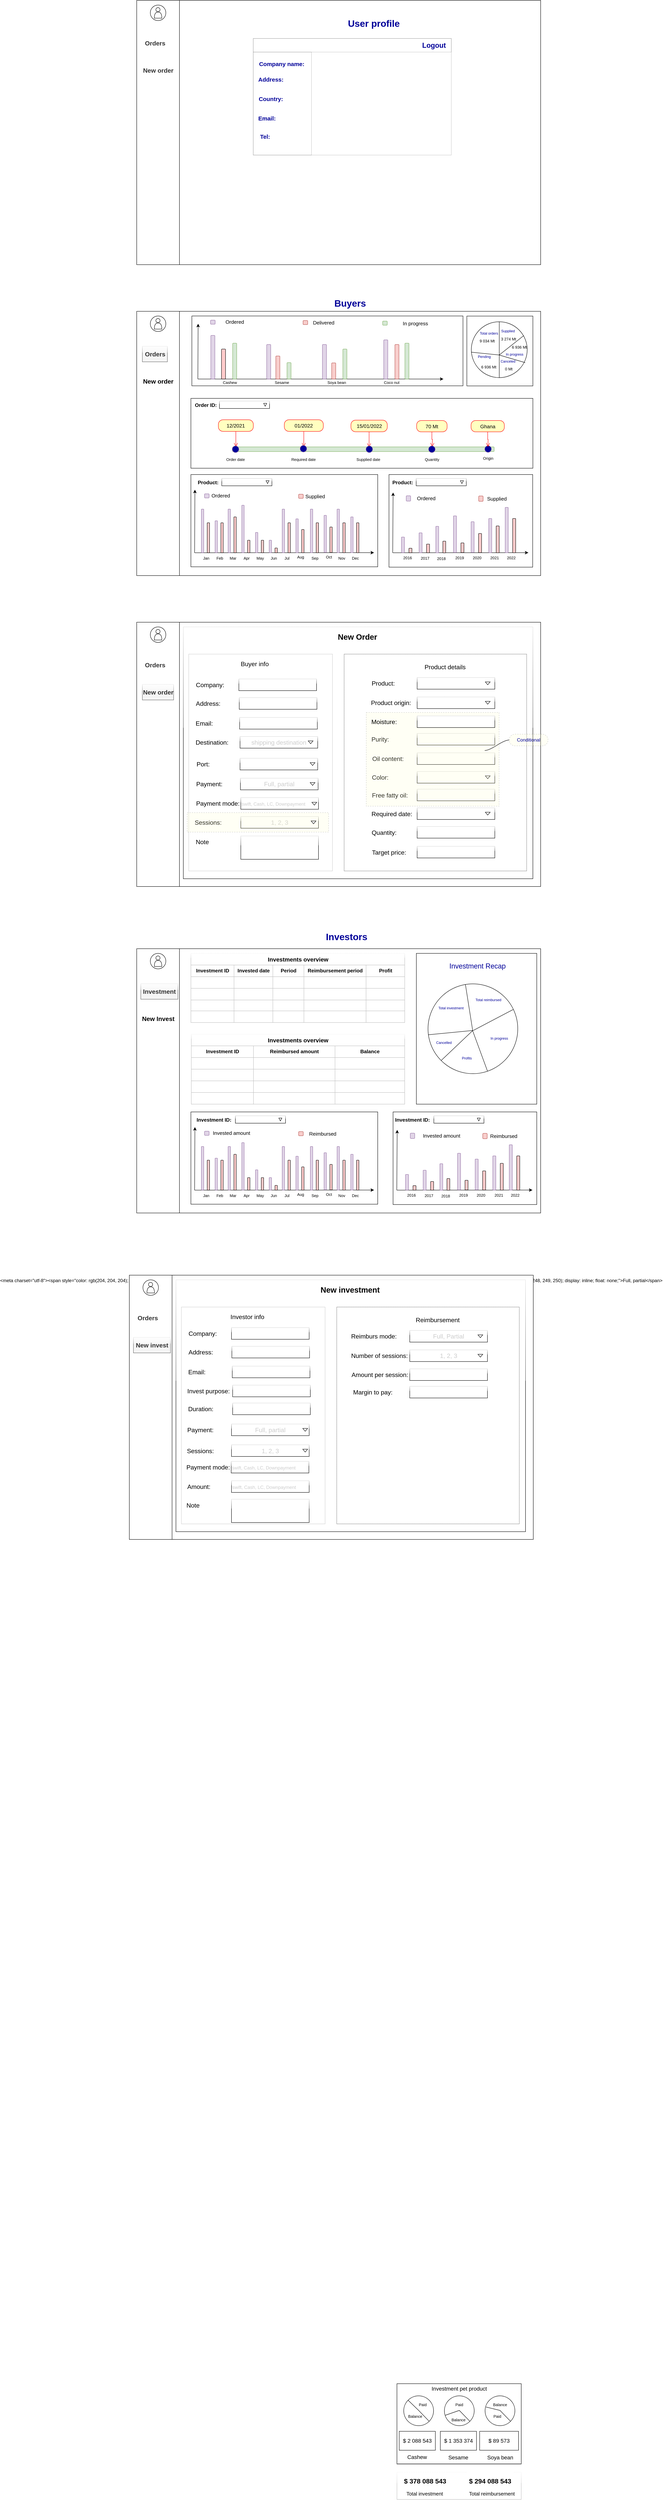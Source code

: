 <mxfile version="15.8.7" type="github">
  <diagram id="DCeRdAVLhO6ZTOsjjHVU" name="Page-1">
    <mxGraphModel dx="2248" dy="1836" grid="1" gridSize="10" guides="1" tooltips="1" connect="1" arrows="1" fold="1" page="1" pageScale="1" pageWidth="1169" pageHeight="827" math="0" shadow="0">
      <root>
        <mxCell id="0" />
        <mxCell id="1" parent="0" />
        <mxCell id="tpjrnW_lignRtLn6L6qm-96" value="" style="group;opacity=20;strokeColor=default;" vertex="1" connectable="0" parent="1">
          <mxGeometry x="80" y="880" width="1040" height="680" as="geometry" />
        </mxCell>
        <mxCell id="tpjrnW_lignRtLn6L6qm-97" value="" style="rounded=0;whiteSpace=wrap;html=1;" vertex="1" parent="tpjrnW_lignRtLn6L6qm-96">
          <mxGeometry width="1040" height="680" as="geometry" />
        </mxCell>
        <mxCell id="tpjrnW_lignRtLn6L6qm-98" value="" style="rounded=0;whiteSpace=wrap;html=1;" vertex="1" parent="tpjrnW_lignRtLn6L6qm-96">
          <mxGeometry width="110" height="680" as="geometry" />
        </mxCell>
        <mxCell id="tpjrnW_lignRtLn6L6qm-99" value="" style="group" vertex="1" connectable="0" parent="tpjrnW_lignRtLn6L6qm-96">
          <mxGeometry x="35" y="12" width="40" height="40" as="geometry" />
        </mxCell>
        <mxCell id="tpjrnW_lignRtLn6L6qm-100" value="" style="ellipse;whiteSpace=wrap;html=1;" vertex="1" parent="tpjrnW_lignRtLn6L6qm-99">
          <mxGeometry width="40" height="40" as="geometry" />
        </mxCell>
        <mxCell id="tpjrnW_lignRtLn6L6qm-101" value="" style="group" vertex="1" connectable="0" parent="tpjrnW_lignRtLn6L6qm-99">
          <mxGeometry x="10" y="4.5" width="20" height="29" as="geometry" />
        </mxCell>
        <mxCell id="tpjrnW_lignRtLn6L6qm-102" value="" style="ellipse;whiteSpace=wrap;html=1;aspect=fixed;" vertex="1" parent="tpjrnW_lignRtLn6L6qm-101">
          <mxGeometry x="4.333" y="2" width="10.741" height="10.741" as="geometry" />
        </mxCell>
        <mxCell id="tpjrnW_lignRtLn6L6qm-103" value="" style="shape=or;whiteSpace=wrap;html=1;rotation=-90;" vertex="1" parent="tpjrnW_lignRtLn6L6qm-101">
          <mxGeometry x="2.083" y="11.681" width="15.833" height="19.333" as="geometry" />
        </mxCell>
        <mxCell id="tpjrnW_lignRtLn6L6qm-104" value="Orders" style="text;strokeColor=none;fillColor=none;html=1;fontSize=16;fontStyle=1;verticalAlign=middle;align=center;glass=0;fontColor=#333333;" vertex="1" parent="tpjrnW_lignRtLn6L6qm-96">
          <mxGeometry x="14.5" y="90" width="64.5" height="40" as="geometry" />
        </mxCell>
        <mxCell id="tpjrnW_lignRtLn6L6qm-105" value="New order" style="text;strokeColor=#666666;fillColor=#f5f5f5;html=1;fontSize=16;fontStyle=1;verticalAlign=middle;align=center;fontColor=#333333;glass=1;" vertex="1" parent="tpjrnW_lignRtLn6L6qm-96">
          <mxGeometry x="14.5" y="160" width="80.5" height="40" as="geometry" />
        </mxCell>
        <mxCell id="tpjrnW_lignRtLn6L6qm-106" value="New Order" style="text;strokeColor=none;fillColor=none;html=1;fontSize=20;fontStyle=1;verticalAlign=middle;align=center;glass=1;" vertex="1" parent="tpjrnW_lignRtLn6L6qm-96">
          <mxGeometry x="500" y="22" width="135" height="30" as="geometry" />
        </mxCell>
        <mxCell id="tpjrnW_lignRtLn6L6qm-193" value="" style="rounded=0;whiteSpace=wrap;html=1;glass=1;fontSize=12;fontColor=#CCCCCC;strokeColor=default;fillColor=default;" vertex="1" parent="tpjrnW_lignRtLn6L6qm-96">
          <mxGeometry x="120" y="12" width="900" height="648" as="geometry" />
        </mxCell>
        <mxCell id="tpjrnW_lignRtLn6L6qm-192" value="" style="group;strokeColor=#E6E6E6;fillColor=none;fontColor=#333333;strokeWidth=1;opacity=20;dashed=1;container=0;" vertex="1" connectable="0" parent="tpjrnW_lignRtLn6L6qm-96">
          <mxGeometry x="534" y="82" width="470" height="558" as="geometry" />
        </mxCell>
        <mxCell id="tpjrnW_lignRtLn6L6qm-189" value="" style="rounded=0;whiteSpace=wrap;html=1;glass=0;fontSize=16;strokeColor=default;fillColor=none;fontColor=#333333;shadow=0;sketch=0;opacity=40;" vertex="1" parent="tpjrnW_lignRtLn6L6qm-96">
          <mxGeometry x="534" y="82" width="470" height="558" as="geometry" />
        </mxCell>
        <mxCell id="tpjrnW_lignRtLn6L6qm-136" value="" style="group" vertex="1" connectable="0" parent="tpjrnW_lignRtLn6L6qm-96">
          <mxGeometry x="612" y="142.25" width="320" height="30" as="geometry" />
        </mxCell>
        <mxCell id="tpjrnW_lignRtLn6L6qm-137" value="Product:&amp;nbsp;" style="text;html=1;strokeColor=none;fillColor=none;align=center;verticalAlign=middle;whiteSpace=wrap;rounded=0;glass=1;fontSize=16;" vertex="1" parent="tpjrnW_lignRtLn6L6qm-136">
          <mxGeometry x="-10" width="70" height="30" as="geometry" />
        </mxCell>
        <mxCell id="tpjrnW_lignRtLn6L6qm-138" value="" style="rounded=0;whiteSpace=wrap;html=1;glass=1;fontSize=16;strokeColor=default;fillColor=default;" vertex="1" parent="tpjrnW_lignRtLn6L6qm-136">
          <mxGeometry x="110" width="200" height="30" as="geometry" />
        </mxCell>
        <mxCell id="tpjrnW_lignRtLn6L6qm-139" value="" style="triangle;whiteSpace=wrap;html=1;glass=1;fontSize=16;strokeColor=default;fillColor=default;rotation=90;" vertex="1" parent="tpjrnW_lignRtLn6L6qm-136">
          <mxGeometry x="288" y="8.75" width="7.5" height="12.5" as="geometry" />
        </mxCell>
        <mxCell id="tpjrnW_lignRtLn6L6qm-132" value="" style="group" vertex="1" connectable="0" parent="tpjrnW_lignRtLn6L6qm-96">
          <mxGeometry x="602" y="192.25" width="320" height="30" as="geometry" />
        </mxCell>
        <mxCell id="tpjrnW_lignRtLn6L6qm-133" value="Product origin:&amp;nbsp;" style="text;html=1;strokeColor=none;fillColor=none;align=center;verticalAlign=middle;whiteSpace=wrap;rounded=0;glass=1;fontSize=16;" vertex="1" parent="tpjrnW_lignRtLn6L6qm-132">
          <mxGeometry width="110" height="30" as="geometry" />
        </mxCell>
        <mxCell id="tpjrnW_lignRtLn6L6qm-134" value="" style="rounded=0;whiteSpace=wrap;html=1;glass=1;fontSize=16;strokeColor=default;fillColor=default;" vertex="1" parent="tpjrnW_lignRtLn6L6qm-132">
          <mxGeometry x="120" width="200" height="30" as="geometry" />
        </mxCell>
        <mxCell id="tpjrnW_lignRtLn6L6qm-135" value="" style="triangle;whiteSpace=wrap;html=1;glass=1;fontSize=16;strokeColor=default;fillColor=default;rotation=90;" vertex="1" parent="tpjrnW_lignRtLn6L6qm-132">
          <mxGeometry x="298" y="8.75" width="7.5" height="12.5" as="geometry" />
        </mxCell>
        <mxCell id="tpjrnW_lignRtLn6L6qm-122" value="" style="group" vertex="1" connectable="0" parent="tpjrnW_lignRtLn6L6qm-96">
          <mxGeometry x="602" y="576.5" width="320" height="30" as="geometry" />
        </mxCell>
        <mxCell id="tpjrnW_lignRtLn6L6qm-123" value="Target price:&amp;nbsp;" style="text;html=1;strokeColor=none;fillColor=none;align=center;verticalAlign=middle;whiteSpace=wrap;rounded=0;glass=1;fontSize=16;" vertex="1" parent="tpjrnW_lignRtLn6L6qm-122">
          <mxGeometry width="100" height="30" as="geometry" />
        </mxCell>
        <mxCell id="tpjrnW_lignRtLn6L6qm-124" value="" style="rounded=0;whiteSpace=wrap;html=1;glass=1;fontSize=16;strokeColor=default;fillColor=default;" vertex="1" parent="tpjrnW_lignRtLn6L6qm-122">
          <mxGeometry x="120" width="200" height="30" as="geometry" />
        </mxCell>
        <mxCell id="tpjrnW_lignRtLn6L6qm-125" value="" style="group" vertex="1" connectable="0" parent="tpjrnW_lignRtLn6L6qm-96">
          <mxGeometry x="602" y="525.5" width="320" height="30" as="geometry" />
        </mxCell>
        <mxCell id="tpjrnW_lignRtLn6L6qm-126" value="Quantity:" style="text;html=1;strokeColor=none;fillColor=none;align=center;verticalAlign=middle;whiteSpace=wrap;rounded=0;glass=1;fontSize=16;" vertex="1" parent="tpjrnW_lignRtLn6L6qm-125">
          <mxGeometry width="70" height="30" as="geometry" />
        </mxCell>
        <mxCell id="tpjrnW_lignRtLn6L6qm-127" value="" style="rounded=0;whiteSpace=wrap;html=1;glass=1;fontSize=16;strokeColor=default;fillColor=default;" vertex="1" parent="tpjrnW_lignRtLn6L6qm-125">
          <mxGeometry x="120" width="200" height="30" as="geometry" />
        </mxCell>
        <mxCell id="tpjrnW_lignRtLn6L6qm-128" value="" style="group" vertex="1" connectable="0" parent="tpjrnW_lignRtLn6L6qm-96">
          <mxGeometry x="602" y="477.5" width="320" height="30" as="geometry" />
        </mxCell>
        <mxCell id="tpjrnW_lignRtLn6L6qm-129" value="Required date:" style="text;html=1;strokeColor=none;fillColor=none;align=center;verticalAlign=middle;whiteSpace=wrap;rounded=0;glass=1;fontSize=16;" vertex="1" parent="tpjrnW_lignRtLn6L6qm-128">
          <mxGeometry width="110" height="30" as="geometry" />
        </mxCell>
        <mxCell id="tpjrnW_lignRtLn6L6qm-130" value="" style="rounded=0;whiteSpace=wrap;html=1;glass=1;fontSize=16;strokeColor=default;fillColor=default;" vertex="1" parent="tpjrnW_lignRtLn6L6qm-128">
          <mxGeometry x="120" width="200" height="30" as="geometry" />
        </mxCell>
        <mxCell id="tpjrnW_lignRtLn6L6qm-131" value="" style="triangle;whiteSpace=wrap;html=1;glass=1;fontSize=16;strokeColor=default;fillColor=default;rotation=90;" vertex="1" parent="tpjrnW_lignRtLn6L6qm-128">
          <mxGeometry x="298" y="8.75" width="7.5" height="12.5" as="geometry" />
        </mxCell>
        <mxCell id="tpjrnW_lignRtLn6L6qm-172" value="" style="group" vertex="1" connectable="0" parent="tpjrnW_lignRtLn6L6qm-96">
          <mxGeometry x="602" y="286" width="320" height="30" as="geometry" />
        </mxCell>
        <mxCell id="tpjrnW_lignRtLn6L6qm-173" value="Purity:" style="text;html=1;strokeColor=none;fillColor=none;align=center;verticalAlign=middle;whiteSpace=wrap;rounded=0;glass=1;fontSize=16;" vertex="1" parent="tpjrnW_lignRtLn6L6qm-172">
          <mxGeometry width="50" height="30" as="geometry" />
        </mxCell>
        <mxCell id="tpjrnW_lignRtLn6L6qm-174" value="" style="rounded=0;whiteSpace=wrap;html=1;glass=1;fontSize=16;strokeColor=default;fillColor=default;" vertex="1" parent="tpjrnW_lignRtLn6L6qm-172">
          <mxGeometry x="120" width="200" height="30" as="geometry" />
        </mxCell>
        <mxCell id="tpjrnW_lignRtLn6L6qm-176" value="" style="group" vertex="1" connectable="0" parent="tpjrnW_lignRtLn6L6qm-96">
          <mxGeometry x="602" y="336" width="320" height="30" as="geometry" />
        </mxCell>
        <mxCell id="tpjrnW_lignRtLn6L6qm-177" value="Oil content:" style="text;html=1;strokeColor=none;fillColor=none;align=center;verticalAlign=middle;whiteSpace=wrap;rounded=0;glass=1;fontSize=16;" vertex="1" parent="tpjrnW_lignRtLn6L6qm-176">
          <mxGeometry width="90" height="30" as="geometry" />
        </mxCell>
        <mxCell id="tpjrnW_lignRtLn6L6qm-178" value="" style="rounded=0;whiteSpace=wrap;html=1;glass=1;fontSize=16;strokeColor=default;fillColor=default;" vertex="1" parent="tpjrnW_lignRtLn6L6qm-176">
          <mxGeometry x="120" width="200" height="30" as="geometry" />
        </mxCell>
        <mxCell id="tpjrnW_lignRtLn6L6qm-181" value="" style="group" vertex="1" connectable="0" parent="tpjrnW_lignRtLn6L6qm-96">
          <mxGeometry x="602" y="384" width="320" height="30" as="geometry" />
        </mxCell>
        <mxCell id="tpjrnW_lignRtLn6L6qm-182" value="Color:" style="text;html=1;strokeColor=none;fillColor=none;align=center;verticalAlign=middle;whiteSpace=wrap;rounded=0;glass=1;fontSize=16;" vertex="1" parent="tpjrnW_lignRtLn6L6qm-181">
          <mxGeometry width="50" height="30" as="geometry" />
        </mxCell>
        <mxCell id="tpjrnW_lignRtLn6L6qm-183" value="" style="rounded=0;whiteSpace=wrap;html=1;glass=1;fontSize=16;strokeColor=default;fillColor=default;" vertex="1" parent="tpjrnW_lignRtLn6L6qm-181">
          <mxGeometry x="120" width="200" height="30" as="geometry" />
        </mxCell>
        <mxCell id="tpjrnW_lignRtLn6L6qm-184" value="" style="triangle;whiteSpace=wrap;html=1;glass=1;fontSize=16;strokeColor=default;fillColor=default;rotation=90;" vertex="1" parent="tpjrnW_lignRtLn6L6qm-181">
          <mxGeometry x="298" y="8.75" width="7.5" height="12.5" as="geometry" />
        </mxCell>
        <mxCell id="tpjrnW_lignRtLn6L6qm-185" value="" style="group" vertex="1" connectable="0" parent="tpjrnW_lignRtLn6L6qm-96">
          <mxGeometry x="602" y="429.5" width="320" height="30" as="geometry" />
        </mxCell>
        <mxCell id="tpjrnW_lignRtLn6L6qm-186" value="Free fatty oil:" style="text;html=1;strokeColor=none;fillColor=none;align=center;verticalAlign=middle;whiteSpace=wrap;rounded=0;glass=1;fontSize=16;" vertex="1" parent="tpjrnW_lignRtLn6L6qm-185">
          <mxGeometry width="100" height="30" as="geometry" />
        </mxCell>
        <mxCell id="tpjrnW_lignRtLn6L6qm-187" value="" style="rounded=0;whiteSpace=wrap;html=1;glass=1;fontSize=16;strokeColor=default;fillColor=default;" vertex="1" parent="tpjrnW_lignRtLn6L6qm-185">
          <mxGeometry x="120" width="200" height="30" as="geometry" />
        </mxCell>
        <mxCell id="tpjrnW_lignRtLn6L6qm-190" value="Product details" style="text;html=1;strokeColor=none;fillColor=none;align=center;verticalAlign=middle;whiteSpace=wrap;rounded=0;glass=1;fontSize=16;" vertex="1" parent="tpjrnW_lignRtLn6L6qm-96">
          <mxGeometry x="714" y="100" width="160" height="30" as="geometry" />
        </mxCell>
        <mxCell id="tpjrnW_lignRtLn6L6qm-107" value="" style="rounded=0;whiteSpace=wrap;html=1;glass=1;fontSize=16;strokeColor=#666666;fillColor=none;fontColor=#333333;opacity=30;" vertex="1" parent="tpjrnW_lignRtLn6L6qm-96">
          <mxGeometry x="134" y="82" width="370" height="558" as="geometry" />
        </mxCell>
        <mxCell id="tpjrnW_lignRtLn6L6qm-109" value="" style="group" vertex="1" connectable="0" parent="tpjrnW_lignRtLn6L6qm-96">
          <mxGeometry x="144" y="294" width="320" height="30" as="geometry" />
        </mxCell>
        <mxCell id="tpjrnW_lignRtLn6L6qm-110" value="Destination:" style="text;html=1;strokeColor=none;fillColor=none;align=center;verticalAlign=middle;whiteSpace=wrap;rounded=0;glass=1;fontSize=16;" vertex="1" parent="tpjrnW_lignRtLn6L6qm-109">
          <mxGeometry width="100" height="30" as="geometry" />
        </mxCell>
        <mxCell id="tpjrnW_lignRtLn6L6qm-111" value="&lt;font color=&quot;#cccccc&quot;&gt;shipping destination&lt;/font&gt;" style="rounded=0;whiteSpace=wrap;html=1;glass=1;fontSize=16;strokeColor=default;fillColor=default;" vertex="1" parent="tpjrnW_lignRtLn6L6qm-109">
          <mxGeometry x="122" width="200" height="30" as="geometry" />
        </mxCell>
        <mxCell id="tpjrnW_lignRtLn6L6qm-166" value="" style="triangle;whiteSpace=wrap;html=1;glass=1;fontSize=16;strokeColor=default;fillColor=default;rotation=90;" vertex="1" parent="tpjrnW_lignRtLn6L6qm-109">
          <mxGeometry x="300" y="8.75" width="7.5" height="12.5" as="geometry" />
        </mxCell>
        <mxCell id="tpjrnW_lignRtLn6L6qm-112" value="" style="group" vertex="1" connectable="0" parent="tpjrnW_lignRtLn6L6qm-96">
          <mxGeometry x="144" y="245" width="320" height="30" as="geometry" />
        </mxCell>
        <mxCell id="tpjrnW_lignRtLn6L6qm-113" value="Email:" style="text;html=1;strokeColor=none;fillColor=none;align=center;verticalAlign=middle;whiteSpace=wrap;rounded=0;glass=1;fontSize=16;" vertex="1" parent="tpjrnW_lignRtLn6L6qm-112">
          <mxGeometry width="60" height="30" as="geometry" />
        </mxCell>
        <mxCell id="tpjrnW_lignRtLn6L6qm-114" value="" style="rounded=0;whiteSpace=wrap;html=1;glass=1;fontSize=16;strokeColor=default;fillColor=default;" vertex="1" parent="tpjrnW_lignRtLn6L6qm-112">
          <mxGeometry x="121" width="200" height="30" as="geometry" />
        </mxCell>
        <mxCell id="tpjrnW_lignRtLn6L6qm-115" value="" style="group" vertex="1" connectable="0" parent="tpjrnW_lignRtLn6L6qm-96">
          <mxGeometry x="144" y="194" width="320" height="30" as="geometry" />
        </mxCell>
        <mxCell id="tpjrnW_lignRtLn6L6qm-116" value="Address:" style="text;html=1;strokeColor=none;fillColor=none;align=center;verticalAlign=middle;whiteSpace=wrap;rounded=0;glass=1;fontSize=16;" vertex="1" parent="tpjrnW_lignRtLn6L6qm-115">
          <mxGeometry width="80" height="30" as="geometry" />
        </mxCell>
        <mxCell id="tpjrnW_lignRtLn6L6qm-117" value="" style="rounded=0;whiteSpace=wrap;html=1;glass=1;fontSize=16;strokeColor=default;fillColor=default;" vertex="1" parent="tpjrnW_lignRtLn6L6qm-115">
          <mxGeometry x="120" width="200" height="30" as="geometry" />
        </mxCell>
        <mxCell id="tpjrnW_lignRtLn6L6qm-118" value="" style="group" vertex="1" connectable="0" parent="tpjrnW_lignRtLn6L6qm-96">
          <mxGeometry x="139" y="146" width="320" height="30" as="geometry" />
        </mxCell>
        <mxCell id="tpjrnW_lignRtLn6L6qm-119" value="Company:" style="text;html=1;strokeColor=none;fillColor=none;align=center;verticalAlign=middle;whiteSpace=wrap;rounded=0;glass=1;fontSize=16;" vertex="1" parent="tpjrnW_lignRtLn6L6qm-118">
          <mxGeometry width="100" height="30" as="geometry" />
        </mxCell>
        <mxCell id="tpjrnW_lignRtLn6L6qm-120" value="" style="rounded=0;whiteSpace=wrap;html=1;glass=1;fontSize=16;strokeColor=default;fillColor=default;" vertex="1" parent="tpjrnW_lignRtLn6L6qm-118">
          <mxGeometry x="124" width="200" height="30" as="geometry" />
        </mxCell>
        <mxCell id="tpjrnW_lignRtLn6L6qm-121" value="Buyer info" style="text;html=1;strokeColor=none;fillColor=none;align=center;verticalAlign=middle;whiteSpace=wrap;rounded=0;glass=1;fontSize=16;" vertex="1" parent="tpjrnW_lignRtLn6L6qm-96">
          <mxGeometry x="224" y="92" width="160" height="30" as="geometry" />
        </mxCell>
        <mxCell id="tpjrnW_lignRtLn6L6qm-149" value="" style="group" vertex="1" connectable="0" parent="tpjrnW_lignRtLn6L6qm-96">
          <mxGeometry x="155" y="350" width="290" height="30" as="geometry" />
        </mxCell>
        <mxCell id="tpjrnW_lignRtLn6L6qm-150" value="Port:" style="text;html=1;strokeColor=none;fillColor=none;align=center;verticalAlign=middle;whiteSpace=wrap;rounded=0;glass=1;fontSize=16;" vertex="1" parent="tpjrnW_lignRtLn6L6qm-149">
          <mxGeometry x="-3" width="38" height="30" as="geometry" />
        </mxCell>
        <mxCell id="tpjrnW_lignRtLn6L6qm-151" value="" style="rounded=0;whiteSpace=wrap;html=1;glass=1;fontSize=16;strokeColor=default;fillColor=default;" vertex="1" parent="tpjrnW_lignRtLn6L6qm-149">
          <mxGeometry x="111" width="200" height="30" as="geometry" />
        </mxCell>
        <mxCell id="tpjrnW_lignRtLn6L6qm-152" value="" style="group" vertex="1" connectable="0" parent="tpjrnW_lignRtLn6L6qm-96">
          <mxGeometry x="149" y="451.25" width="290" height="30" as="geometry" />
        </mxCell>
        <mxCell id="tpjrnW_lignRtLn6L6qm-153" value="Payment mode:" style="text;html=1;strokeColor=none;fillColor=none;align=center;verticalAlign=middle;whiteSpace=wrap;rounded=0;glass=1;fontSize=16;" vertex="1" parent="tpjrnW_lignRtLn6L6qm-152">
          <mxGeometry width="120" height="30" as="geometry" />
        </mxCell>
        <mxCell id="tpjrnW_lignRtLn6L6qm-154" value="&lt;span style=&quot;color: rgb(204 , 204 , 204)&quot;&gt;&lt;font style=&quot;font-size: 12px&quot;&gt;swift, Cash, LC, Downpayment&lt;/font&gt;&lt;/span&gt;" style="rounded=0;whiteSpace=wrap;html=1;glass=1;fontSize=16;strokeColor=default;fillColor=default;align=left;" vertex="1" parent="tpjrnW_lignRtLn6L6qm-152">
          <mxGeometry x="119" width="200" height="30" as="geometry" />
        </mxCell>
        <mxCell id="tpjrnW_lignRtLn6L6qm-158" value="" style="triangle;whiteSpace=wrap;html=1;glass=1;fontSize=16;strokeColor=default;fillColor=default;rotation=90;" vertex="1" parent="tpjrnW_lignRtLn6L6qm-96">
          <mxGeometry x="453.5" y="460.75" width="7.5" height="12.5" as="geometry" />
        </mxCell>
        <mxCell id="tpjrnW_lignRtLn6L6qm-159" value="" style="triangle;whiteSpace=wrap;html=1;glass=1;fontSize=16;strokeColor=default;fillColor=default;rotation=90;" vertex="1" parent="tpjrnW_lignRtLn6L6qm-96">
          <mxGeometry x="456.5" y="418.75" width="7.5" height="12.5" as="geometry" />
        </mxCell>
        <mxCell id="tpjrnW_lignRtLn6L6qm-160" value="" style="group" vertex="1" connectable="0" parent="tpjrnW_lignRtLn6L6qm-96">
          <mxGeometry x="124" y="401.25" width="290" height="30" as="geometry" />
        </mxCell>
        <mxCell id="tpjrnW_lignRtLn6L6qm-161" value="Payment:" style="text;html=1;strokeColor=none;fillColor=none;align=center;verticalAlign=middle;whiteSpace=wrap;rounded=0;glass=1;fontSize=16;" vertex="1" parent="tpjrnW_lignRtLn6L6qm-160">
          <mxGeometry x="23" width="80" height="30" as="geometry" />
        </mxCell>
        <mxCell id="tpjrnW_lignRtLn6L6qm-162" value="&lt;font color=&quot;#cccccc&quot;&gt;Full, partial&lt;/font&gt;" style="rounded=0;whiteSpace=wrap;html=1;glass=1;fontSize=16;strokeColor=default;fillColor=default;" vertex="1" parent="tpjrnW_lignRtLn6L6qm-160">
          <mxGeometry x="143" width="200" height="30" as="geometry" />
        </mxCell>
        <mxCell id="tpjrnW_lignRtLn6L6qm-155" value="" style="group" vertex="1" connectable="0" parent="tpjrnW_lignRtLn6L6qm-96">
          <mxGeometry x="144" y="500" width="350" height="40" as="geometry" />
        </mxCell>
        <mxCell id="tpjrnW_lignRtLn6L6qm-156" value="Sessions:" style="text;html=1;strokeColor=none;fillColor=none;align=center;verticalAlign=middle;whiteSpace=wrap;rounded=0;glass=1;fontSize=16;" vertex="1" parent="tpjrnW_lignRtLn6L6qm-155">
          <mxGeometry width="80" height="30" as="geometry" />
        </mxCell>
        <mxCell id="tpjrnW_lignRtLn6L6qm-157" value="&lt;font color=&quot;#cccccc&quot;&gt;1, 2, 3&lt;/font&gt;" style="rounded=0;whiteSpace=wrap;html=1;glass=1;fontSize=16;strokeColor=default;fillColor=default;" vertex="1" parent="tpjrnW_lignRtLn6L6qm-155">
          <mxGeometry x="124" width="200" height="30" as="geometry" />
        </mxCell>
        <mxCell id="tpjrnW_lignRtLn6L6qm-201" value="" style="rounded=0;whiteSpace=wrap;html=1;shadow=0;glass=0;dashed=1;sketch=0;fontSize=12;fontColor=#000099;strokeColor=default;strokeWidth=1;fillColor=#FFFFCC;opacity=20;" vertex="1" parent="tpjrnW_lignRtLn6L6qm-155">
          <mxGeometry x="-14" y="-10" width="364" height="50" as="geometry" />
        </mxCell>
        <mxCell id="tpjrnW_lignRtLn6L6qm-146" value="" style="group" vertex="1" connectable="0" parent="tpjrnW_lignRtLn6L6qm-96">
          <mxGeometry x="144" y="550" width="280" height="60" as="geometry" />
        </mxCell>
        <mxCell id="tpjrnW_lignRtLn6L6qm-147" value="Note" style="text;html=1;strokeColor=none;fillColor=none;align=center;verticalAlign=middle;whiteSpace=wrap;rounded=0;glass=1;fontSize=16;" vertex="1" parent="tpjrnW_lignRtLn6L6qm-146">
          <mxGeometry width="50" height="30" as="geometry" />
        </mxCell>
        <mxCell id="tpjrnW_lignRtLn6L6qm-148" value="" style="rounded=0;whiteSpace=wrap;html=1;glass=1;fontSize=16;strokeColor=default;fillColor=default;" vertex="1" parent="tpjrnW_lignRtLn6L6qm-146">
          <mxGeometry x="124" width="200" height="60" as="geometry" />
        </mxCell>
        <mxCell id="tpjrnW_lignRtLn6L6qm-163" value="" style="triangle;whiteSpace=wrap;html=1;glass=1;fontSize=16;strokeColor=default;fillColor=default;rotation=90;" vertex="1" parent="tpjrnW_lignRtLn6L6qm-96">
          <mxGeometry x="451.5" y="508.75" width="7.5" height="12.5" as="geometry" />
        </mxCell>
        <mxCell id="tpjrnW_lignRtLn6L6qm-164" value="" style="triangle;whiteSpace=wrap;html=1;glass=1;fontSize=16;strokeColor=default;fillColor=default;rotation=90;" vertex="1" parent="tpjrnW_lignRtLn6L6qm-96">
          <mxGeometry x="449" y="410" width="7.5" height="12.5" as="geometry" />
        </mxCell>
        <mxCell id="tpjrnW_lignRtLn6L6qm-165" value="" style="triangle;whiteSpace=wrap;html=1;glass=1;fontSize=16;strokeColor=default;fillColor=default;rotation=90;" vertex="1" parent="tpjrnW_lignRtLn6L6qm-96">
          <mxGeometry x="449" y="358.75" width="7.5" height="12.5" as="geometry" />
        </mxCell>
        <mxCell id="tpjrnW_lignRtLn6L6qm-195" value="" style="rounded=0;whiteSpace=wrap;html=1;shadow=0;glass=0;dashed=1;sketch=0;fontSize=12;fontColor=#CCCCCC;strokeColor=default;strokeWidth=1;fillColor=#FFFFCC;opacity=20;" vertex="1" parent="tpjrnW_lignRtLn6L6qm-96">
          <mxGeometry x="591" y="232.25" width="342" height="241" as="geometry" />
        </mxCell>
        <mxCell id="tpjrnW_lignRtLn6L6qm-168" value="Moisture:" style="text;html=1;strokeColor=none;fillColor=none;align=center;verticalAlign=middle;whiteSpace=wrap;rounded=0;glass=1;fontSize=16;" vertex="1" parent="tpjrnW_lignRtLn6L6qm-96">
          <mxGeometry x="602" y="241" width="70" height="30" as="geometry" />
        </mxCell>
        <mxCell id="tpjrnW_lignRtLn6L6qm-169" value="" style="rounded=0;whiteSpace=wrap;html=1;glass=1;fontSize=16;strokeColor=default;fillColor=default;" vertex="1" parent="tpjrnW_lignRtLn6L6qm-96">
          <mxGeometry x="722" y="241" width="200" height="30" as="geometry" />
        </mxCell>
        <mxCell id="tpjrnW_lignRtLn6L6qm-19" value="" style="group" vertex="1" connectable="0" parent="1">
          <mxGeometry x="80" y="80" width="1040" height="680" as="geometry" />
        </mxCell>
        <mxCell id="tpjrnW_lignRtLn6L6qm-1" value="" style="rounded=0;whiteSpace=wrap;html=1;" vertex="1" parent="tpjrnW_lignRtLn6L6qm-19">
          <mxGeometry width="1040" height="680" as="geometry" />
        </mxCell>
        <mxCell id="tpjrnW_lignRtLn6L6qm-3" value="" style="rounded=0;whiteSpace=wrap;html=1;" vertex="1" parent="tpjrnW_lignRtLn6L6qm-19">
          <mxGeometry width="110" height="680" as="geometry" />
        </mxCell>
        <mxCell id="tpjrnW_lignRtLn6L6qm-12" value="" style="group" vertex="1" connectable="0" parent="tpjrnW_lignRtLn6L6qm-19">
          <mxGeometry x="35" y="12" width="40" height="40" as="geometry" />
        </mxCell>
        <mxCell id="tpjrnW_lignRtLn6L6qm-4" value="" style="ellipse;whiteSpace=wrap;html=1;" vertex="1" parent="tpjrnW_lignRtLn6L6qm-12">
          <mxGeometry width="40" height="40" as="geometry" />
        </mxCell>
        <mxCell id="tpjrnW_lignRtLn6L6qm-8" value="" style="group" vertex="1" connectable="0" parent="tpjrnW_lignRtLn6L6qm-12">
          <mxGeometry x="10" y="4.5" width="20" height="29" as="geometry" />
        </mxCell>
        <mxCell id="tpjrnW_lignRtLn6L6qm-9" value="" style="ellipse;whiteSpace=wrap;html=1;aspect=fixed;" vertex="1" parent="tpjrnW_lignRtLn6L6qm-8">
          <mxGeometry x="4.333" y="2" width="10.741" height="10.741" as="geometry" />
        </mxCell>
        <mxCell id="tpjrnW_lignRtLn6L6qm-10" value="" style="shape=or;whiteSpace=wrap;html=1;rotation=-90;" vertex="1" parent="tpjrnW_lignRtLn6L6qm-8">
          <mxGeometry x="2.083" y="11.681" width="15.833" height="19.333" as="geometry" />
        </mxCell>
        <mxCell id="tpjrnW_lignRtLn6L6qm-17" value="Orders" style="text;strokeColor=#666666;fillColor=#f5f5f5;html=1;fontSize=16;fontStyle=1;verticalAlign=middle;align=center;glass=1;fontColor=#333333;" vertex="1" parent="tpjrnW_lignRtLn6L6qm-19">
          <mxGeometry x="14.5" y="90" width="64.5" height="40" as="geometry" />
        </mxCell>
        <mxCell id="tpjrnW_lignRtLn6L6qm-18" value="New order" style="text;strokeColor=none;fillColor=none;html=1;fontSize=16;fontStyle=1;verticalAlign=middle;align=center;" vertex="1" parent="tpjrnW_lignRtLn6L6qm-19">
          <mxGeometry x="14.5" y="160" width="80.5" height="40" as="geometry" />
        </mxCell>
        <mxCell id="tpjrnW_lignRtLn6L6qm-387" value="" style="group" vertex="1" connectable="0" parent="tpjrnW_lignRtLn6L6qm-19">
          <mxGeometry x="142" y="12" width="698" height="180" as="geometry" />
        </mxCell>
        <mxCell id="tpjrnW_lignRtLn6L6qm-388" value="" style="endArrow=classic;html=1;rounded=0;fontSize=14;" edge="1" parent="tpjrnW_lignRtLn6L6qm-387">
          <mxGeometry x="15.435" y="20" width="85.749" height="50" as="geometry">
            <mxPoint x="15.435" y="162.222" as="sourcePoint" />
            <mxPoint x="647.628" y="162.222" as="targetPoint" />
          </mxGeometry>
        </mxCell>
        <mxCell id="tpjrnW_lignRtLn6L6qm-389" value="" style="endArrow=classic;html=1;rounded=0;fontSize=14;" edge="1" parent="tpjrnW_lignRtLn6L6qm-387">
          <mxGeometry x="15.435" y="20" width="85.749" height="50" as="geometry">
            <mxPoint x="15.435" y="162.222" as="sourcePoint" />
            <mxPoint x="16.089" y="20" as="targetPoint" />
          </mxGeometry>
        </mxCell>
        <mxCell id="tpjrnW_lignRtLn6L6qm-390" value="" style="rounded=1;whiteSpace=wrap;html=1;fontSize=14;strokeColor=default;fillColor=#FFCCCC;" vertex="1" parent="tpjrnW_lignRtLn6L6qm-387">
          <mxGeometry x="76.235" y="85.185" width="10.46" height="77.037" as="geometry" />
        </mxCell>
        <mxCell id="tpjrnW_lignRtLn6L6qm-391" value="" style="rounded=1;whiteSpace=wrap;html=1;fontSize=14;strokeColor=#82b366;fillColor=#d5e8d4;" vertex="1" parent="tpjrnW_lignRtLn6L6qm-387">
          <mxGeometry x="105.009" y="70" width="10.461" height="92.22" as="geometry" />
        </mxCell>
        <mxCell id="tpjrnW_lignRtLn6L6qm-392" value="Cashew" style="text;html=1;strokeColor=none;fillColor=none;align=center;verticalAlign=middle;whiteSpace=wrap;rounded=0;fontSize=10;" vertex="1" parent="tpjrnW_lignRtLn6L6qm-387">
          <mxGeometry x="59.237" y="162.222" width="78.452" height="17.778" as="geometry" />
        </mxCell>
        <mxCell id="tpjrnW_lignRtLn6L6qm-393" value="" style="rounded=1;whiteSpace=wrap;html=1;fontSize=14;strokeColor=#b85450;fillColor=#f8cecc;" vertex="1" parent="tpjrnW_lignRtLn6L6qm-387">
          <mxGeometry x="216.142" y="102.963" width="10.46" height="59.259" as="geometry" />
        </mxCell>
        <mxCell id="tpjrnW_lignRtLn6L6qm-394" value="" style="rounded=1;whiteSpace=wrap;html=1;fontSize=14;strokeColor=#82b366;fillColor=#d5e8d4;" vertex="1" parent="tpjrnW_lignRtLn6L6qm-387">
          <mxGeometry x="244.9" y="120" width="10.461" height="42.22" as="geometry" />
        </mxCell>
        <mxCell id="tpjrnW_lignRtLn6L6qm-395" value="" style="rounded=1;whiteSpace=wrap;html=1;fontSize=14;strokeColor=#b85450;fillColor=#f8cecc;" vertex="1" parent="tpjrnW_lignRtLn6L6qm-387">
          <mxGeometry x="359.97" y="120.741" width="10.46" height="41.481" as="geometry" />
        </mxCell>
        <mxCell id="tpjrnW_lignRtLn6L6qm-396" value="" style="rounded=1;whiteSpace=wrap;html=1;fontSize=14;strokeColor=#82b366;fillColor=#d5e8d4;" vertex="1" parent="tpjrnW_lignRtLn6L6qm-387">
          <mxGeometry x="388.736" y="85.185" width="10.46" height="77.037" as="geometry" />
        </mxCell>
        <mxCell id="tpjrnW_lignRtLn6L6qm-397" value="" style="rounded=1;whiteSpace=wrap;html=1;fontSize=14;strokeColor=#9673a6;fillColor=#e1d5e7;" vertex="1" parent="tpjrnW_lignRtLn6L6qm-387">
          <mxGeometry x="493.993" y="61.481" width="10.46" height="100.741" as="geometry" />
        </mxCell>
        <mxCell id="tpjrnW_lignRtLn6L6qm-398" value="" style="rounded=1;whiteSpace=wrap;html=1;fontSize=14;strokeColor=#b85450;fillColor=#f8cecc;" vertex="1" parent="tpjrnW_lignRtLn6L6qm-387">
          <mxGeometry x="522.759" y="73.333" width="10.46" height="88.889" as="geometry" />
        </mxCell>
        <mxCell id="tpjrnW_lignRtLn6L6qm-399" value="Sesame" style="text;html=1;strokeColor=none;fillColor=none;align=center;verticalAlign=middle;whiteSpace=wrap;rounded=0;fontSize=10;" vertex="1" parent="tpjrnW_lignRtLn6L6qm-387">
          <mxGeometry x="192.606" y="162.222" width="78.452" height="17.778" as="geometry" />
        </mxCell>
        <mxCell id="tpjrnW_lignRtLn6L6qm-400" value="Soya bean" style="text;html=1;strokeColor=none;fillColor=none;align=center;verticalAlign=middle;whiteSpace=wrap;rounded=0;fontSize=10;" vertex="1" parent="tpjrnW_lignRtLn6L6qm-387">
          <mxGeometry x="314.895" y="162.219" width="116.457" height="17.781" as="geometry" />
        </mxCell>
        <mxCell id="tpjrnW_lignRtLn6L6qm-401" value="Coco nut" style="text;html=1;strokeColor=none;fillColor=none;align=center;verticalAlign=middle;whiteSpace=wrap;rounded=0;fontSize=10;" vertex="1" parent="tpjrnW_lignRtLn6L6qm-387">
          <mxGeometry x="461.065" y="162.219" width="106.708" height="17.781" as="geometry" />
        </mxCell>
        <mxCell id="tpjrnW_lignRtLn6L6qm-402" value="" style="rounded=0;whiteSpace=wrap;html=1;fontSize=14;strokeColor=default;fillColor=none;" vertex="1" parent="tpjrnW_lignRtLn6L6qm-387">
          <mxGeometry width="698.0" height="179.74" as="geometry" />
        </mxCell>
        <mxCell id="tpjrnW_lignRtLn6L6qm-403" value="" style="rounded=1;whiteSpace=wrap;html=1;fontSize=14;strokeColor=#82b366;fillColor=#d5e8d4;" vertex="1" parent="tpjrnW_lignRtLn6L6qm-387">
          <mxGeometry x="548.487" y="70" width="10.461" height="92.22" as="geometry" />
        </mxCell>
        <mxCell id="tpjrnW_lignRtLn6L6qm-404" value="" style="rounded=1;whiteSpace=wrap;html=1;fontSize=14;strokeColor=#9673a6;fillColor=#e1d5e7;" vertex="1" parent="tpjrnW_lignRtLn6L6qm-387">
          <mxGeometry x="336.134" y="73.333" width="10.46" height="88.889" as="geometry" />
        </mxCell>
        <mxCell id="tpjrnW_lignRtLn6L6qm-405" value="" style="rounded=1;whiteSpace=wrap;html=1;fontSize=14;strokeColor=#9673a6;fillColor=#e1d5e7;" vertex="1" parent="tpjrnW_lignRtLn6L6qm-387">
          <mxGeometry x="192.606" y="73.333" width="10.46" height="88.889" as="geometry" />
        </mxCell>
        <mxCell id="tpjrnW_lignRtLn6L6qm-406" value="" style="rounded=1;whiteSpace=wrap;html=1;fontSize=14;strokeColor=#9673a6;fillColor=#e1d5e7;" vertex="1" parent="tpjrnW_lignRtLn6L6qm-387">
          <mxGeometry x="48.774" y="50" width="10.461" height="112.22" as="geometry" />
        </mxCell>
        <mxCell id="tpjrnW_lignRtLn6L6qm-407" value="" style="rounded=1;whiteSpace=wrap;html=1;fontSize=14;strokeColor=#9673a6;fillColor=#e1d5e7;rotation=90;" vertex="1" parent="tpjrnW_lignRtLn6L6qm-387">
          <mxGeometry x="48.774" y="10" width="10.461" height="11.89" as="geometry" />
        </mxCell>
        <mxCell id="tpjrnW_lignRtLn6L6qm-408" value="" style="rounded=1;whiteSpace=wrap;html=1;fontSize=14;strokeColor=#b85450;fillColor=#f8cecc;rotation=90;" vertex="1" parent="tpjrnW_lignRtLn6L6qm-387">
          <mxGeometry x="287.02" y="10.98" width="10.461" height="11.95" as="geometry" />
        </mxCell>
        <mxCell id="tpjrnW_lignRtLn6L6qm-409" value="" style="rounded=1;whiteSpace=wrap;html=1;fontSize=14;strokeColor=#82b366;fillColor=#d5e8d4;rotation=90;" vertex="1" parent="tpjrnW_lignRtLn6L6qm-387">
          <mxGeometry x="491.893" y="12.56" width="10.461" height="11.89" as="geometry" />
        </mxCell>
        <mxCell id="tpjrnW_lignRtLn6L6qm-410" value="Ordered" style="text;html=1;strokeColor=none;fillColor=none;align=center;verticalAlign=middle;whiteSpace=wrap;rounded=0;shadow=0;glass=0;fontSize=13;" vertex="1" parent="tpjrnW_lignRtLn6L6qm-387">
          <mxGeometry x="59.013" width="102.899" height="30" as="geometry" />
        </mxCell>
        <mxCell id="tpjrnW_lignRtLn6L6qm-411" value="Delivered" style="text;html=1;strokeColor=none;fillColor=none;align=center;verticalAlign=middle;whiteSpace=wrap;rounded=0;shadow=0;glass=0;fontSize=13;" vertex="1" parent="tpjrnW_lignRtLn6L6qm-387">
          <mxGeometry x="307.001" y="1.51" width="64.584" height="30" as="geometry" />
        </mxCell>
        <mxCell id="tpjrnW_lignRtLn6L6qm-412" value="In progress" style="text;html=1;strokeColor=none;fillColor=none;align=center;verticalAlign=middle;whiteSpace=wrap;rounded=0;shadow=0;glass=0;fontSize=13;" vertex="1" parent="tpjrnW_lignRtLn6L6qm-387">
          <mxGeometry x="515.903" y="3.51" width="118.643" height="30" as="geometry" />
        </mxCell>
        <mxCell id="tpjrnW_lignRtLn6L6qm-443" value="" style="rounded=0;whiteSpace=wrap;html=1;fontSize=14;strokeColor=default;fillColor=none;" vertex="1" parent="tpjrnW_lignRtLn6L6qm-19">
          <mxGeometry x="139.5" y="420" width="481" height="237.39" as="geometry" />
        </mxCell>
        <mxCell id="tpjrnW_lignRtLn6L6qm-444" value="" style="group" vertex="1" connectable="0" parent="tpjrnW_lignRtLn6L6qm-19">
          <mxGeometry x="149.07" y="459" width="461.93" height="184.78" as="geometry" />
        </mxCell>
        <mxCell id="tpjrnW_lignRtLn6L6qm-445" value="" style="endArrow=classic;html=1;rounded=0;fontSize=14;" edge="1" parent="tpjrnW_lignRtLn6L6qm-444">
          <mxGeometry y="20.0" width="87.216" height="50.0" as="geometry">
            <mxPoint y="162.222" as="sourcePoint" />
            <mxPoint x="461.93" y="162.0" as="targetPoint" />
          </mxGeometry>
        </mxCell>
        <mxCell id="tpjrnW_lignRtLn6L6qm-446" value="" style="endArrow=classic;html=1;rounded=0;fontSize=14;" edge="1" parent="tpjrnW_lignRtLn6L6qm-444">
          <mxGeometry y="20.0" width="87.216" height="50.0" as="geometry">
            <mxPoint y="162.222" as="sourcePoint" />
            <mxPoint x="0.771" as="targetPoint" />
          </mxGeometry>
        </mxCell>
        <mxCell id="tpjrnW_lignRtLn6L6qm-447" value="" style="rounded=1;whiteSpace=wrap;html=1;fontSize=14;strokeColor=#9673a6;fillColor=#e1d5e7;rotation=90;" vertex="1" parent="tpjrnW_lignRtLn6L6qm-444">
          <mxGeometry x="26.108" y="10.0" width="10.64" height="11.89" as="geometry" />
        </mxCell>
        <mxCell id="tpjrnW_lignRtLn6L6qm-448" value="" style="rounded=1;whiteSpace=wrap;html=1;fontSize=14;strokeColor=#b85450;fillColor=#f8cecc;rotation=90;" vertex="1" parent="tpjrnW_lignRtLn6L6qm-444">
          <mxGeometry x="268.43" y="10.98" width="10.64" height="11.95" as="geometry" />
        </mxCell>
        <mxCell id="tpjrnW_lignRtLn6L6qm-449" value="Ordered" style="text;html=1;strokeColor=none;fillColor=none;align=center;verticalAlign=middle;whiteSpace=wrap;rounded=0;shadow=0;glass=0;fontSize=13;" vertex="1" parent="tpjrnW_lignRtLn6L6qm-444">
          <mxGeometry x="14.851" width="104.66" height="30.0" as="geometry" />
        </mxCell>
        <mxCell id="tpjrnW_lignRtLn6L6qm-450" value="Supplied" style="text;html=1;strokeColor=none;fillColor=none;align=center;verticalAlign=middle;whiteSpace=wrap;rounded=0;shadow=0;glass=0;fontSize=13;" vertex="1" parent="tpjrnW_lignRtLn6L6qm-444">
          <mxGeometry x="258.416" y="1.51" width="104.66" height="30.0" as="geometry" />
        </mxCell>
        <mxCell id="tpjrnW_lignRtLn6L6qm-451" value="" style="group" vertex="1" connectable="0" parent="tpjrnW_lignRtLn6L6qm-444">
          <mxGeometry x="16.669" y="50.0" width="25.71" height="134.78" as="geometry" />
        </mxCell>
        <mxCell id="tpjrnW_lignRtLn6L6qm-452" value="" style="rounded=1;whiteSpace=wrap;html=1;fontSize=14;strokeColor=default;fillColor=#FFCCCC;" vertex="1" parent="tpjrnW_lignRtLn6L6qm-451">
          <mxGeometry x="15.699" y="35.185" width="6.068" height="77.037" as="geometry" />
        </mxCell>
        <mxCell id="tpjrnW_lignRtLn6L6qm-453" value="Jan" style="text;html=1;strokeColor=none;fillColor=none;align=center;verticalAlign=middle;whiteSpace=wrap;rounded=0;fontSize=10;" vertex="1" parent="tpjrnW_lignRtLn6L6qm-451">
          <mxGeometry y="117.0" width="25.71" height="17.78" as="geometry" />
        </mxCell>
        <mxCell id="tpjrnW_lignRtLn6L6qm-454" value="" style="rounded=1;whiteSpace=wrap;html=1;fontSize=14;strokeColor=#9673a6;fillColor=#e1d5e7;" vertex="1" parent="tpjrnW_lignRtLn6L6qm-451">
          <mxGeometry x="0.771" width="6.068" height="112.0" as="geometry" />
        </mxCell>
        <mxCell id="tpjrnW_lignRtLn6L6qm-455" value="" style="group" vertex="1" connectable="0" parent="tpjrnW_lignRtLn6L6qm-444">
          <mxGeometry x="51.915" y="50.0" width="25.71" height="134.78" as="geometry" />
        </mxCell>
        <mxCell id="tpjrnW_lignRtLn6L6qm-456" value="" style="rounded=1;whiteSpace=wrap;html=1;fontSize=14;strokeColor=default;fillColor=#FFCCCC;" vertex="1" parent="tpjrnW_lignRtLn6L6qm-455">
          <mxGeometry x="15.699" y="35.185" width="6.068" height="77.037" as="geometry" />
        </mxCell>
        <mxCell id="tpjrnW_lignRtLn6L6qm-457" value="Feb" style="text;html=1;strokeColor=none;fillColor=none;align=center;verticalAlign=middle;whiteSpace=wrap;rounded=0;fontSize=10;" vertex="1" parent="tpjrnW_lignRtLn6L6qm-455">
          <mxGeometry y="117.0" width="25.71" height="17.78" as="geometry" />
        </mxCell>
        <mxCell id="tpjrnW_lignRtLn6L6qm-458" value="" style="rounded=1;whiteSpace=wrap;html=1;fontSize=14;strokeColor=#9673a6;fillColor=#e1d5e7;" vertex="1" parent="tpjrnW_lignRtLn6L6qm-455">
          <mxGeometry x="0.771" y="30.0" width="6.068" height="82.0" as="geometry" />
        </mxCell>
        <mxCell id="tpjrnW_lignRtLn6L6qm-459" value="" style="group" vertex="1" connectable="0" parent="tpjrnW_lignRtLn6L6qm-444">
          <mxGeometry x="85.444" y="50.0" width="25.71" height="134.78" as="geometry" />
        </mxCell>
        <mxCell id="tpjrnW_lignRtLn6L6qm-460" value="" style="rounded=1;whiteSpace=wrap;html=1;fontSize=14;strokeColor=default;fillColor=#FFCCCC;" vertex="1" parent="tpjrnW_lignRtLn6L6qm-459">
          <mxGeometry x="15.698" y="20.0" width="6.068" height="92.22" as="geometry" />
        </mxCell>
        <mxCell id="tpjrnW_lignRtLn6L6qm-461" value="Mar" style="text;html=1;strokeColor=none;fillColor=none;align=center;verticalAlign=middle;whiteSpace=wrap;rounded=0;fontSize=10;" vertex="1" parent="tpjrnW_lignRtLn6L6qm-459">
          <mxGeometry y="117.0" width="25.71" height="17.78" as="geometry" />
        </mxCell>
        <mxCell id="tpjrnW_lignRtLn6L6qm-462" value="" style="rounded=1;whiteSpace=wrap;html=1;fontSize=14;strokeColor=#9673a6;fillColor=#e1d5e7;" vertex="1" parent="tpjrnW_lignRtLn6L6qm-459">
          <mxGeometry x="0.771" width="6.068" height="112.0" as="geometry" />
        </mxCell>
        <mxCell id="tpjrnW_lignRtLn6L6qm-463" value="" style="group" vertex="1" connectable="0" parent="tpjrnW_lignRtLn6L6qm-444">
          <mxGeometry x="120.69" y="50.0" width="25.71" height="134.78" as="geometry" />
        </mxCell>
        <mxCell id="tpjrnW_lignRtLn6L6qm-464" value="" style="rounded=1;whiteSpace=wrap;html=1;fontSize=14;strokeColor=default;fillColor=#FFCCCC;" vertex="1" parent="tpjrnW_lignRtLn6L6qm-463">
          <mxGeometry x="15.698" y="80.0" width="6.068" height="32.22" as="geometry" />
        </mxCell>
        <mxCell id="tpjrnW_lignRtLn6L6qm-465" value="Apr" style="text;html=1;strokeColor=none;fillColor=none;align=center;verticalAlign=middle;whiteSpace=wrap;rounded=0;fontSize=10;" vertex="1" parent="tpjrnW_lignRtLn6L6qm-463">
          <mxGeometry y="117.0" width="25.71" height="17.78" as="geometry" />
        </mxCell>
        <mxCell id="tpjrnW_lignRtLn6L6qm-466" value="" style="rounded=1;whiteSpace=wrap;html=1;fontSize=14;strokeColor=#9673a6;fillColor=#e1d5e7;" vertex="1" parent="tpjrnW_lignRtLn6L6qm-463">
          <mxGeometry x="0.771" y="-10.0" width="6.068" height="122.0" as="geometry" />
        </mxCell>
        <mxCell id="tpjrnW_lignRtLn6L6qm-467" value="" style="group" vertex="1" connectable="0" parent="tpjrnW_lignRtLn6L6qm-444">
          <mxGeometry x="155.935" y="50.0" width="25.71" height="134.78" as="geometry" />
        </mxCell>
        <mxCell id="tpjrnW_lignRtLn6L6qm-468" value="" style="rounded=1;whiteSpace=wrap;html=1;fontSize=14;strokeColor=default;fillColor=#FFCCCC;" vertex="1" parent="tpjrnW_lignRtLn6L6qm-467">
          <mxGeometry x="15.698" y="80.0" width="6.068" height="32.22" as="geometry" />
        </mxCell>
        <mxCell id="tpjrnW_lignRtLn6L6qm-469" value="May" style="text;html=1;strokeColor=none;fillColor=none;align=center;verticalAlign=middle;whiteSpace=wrap;rounded=0;fontSize=10;" vertex="1" parent="tpjrnW_lignRtLn6L6qm-467">
          <mxGeometry y="117.0" width="25.71" height="17.78" as="geometry" />
        </mxCell>
        <mxCell id="tpjrnW_lignRtLn6L6qm-470" value="" style="rounded=1;whiteSpace=wrap;html=1;fontSize=14;strokeColor=#9673a6;fillColor=#e1d5e7;" vertex="1" parent="tpjrnW_lignRtLn6L6qm-467">
          <mxGeometry x="0.771" y="60.0" width="6.068" height="52.0" as="geometry" />
        </mxCell>
        <mxCell id="tpjrnW_lignRtLn6L6qm-471" value="" style="group" vertex="1" connectable="0" parent="tpjrnW_lignRtLn6L6qm-444">
          <mxGeometry x="191.181" y="50.0" width="25.71" height="134.78" as="geometry" />
        </mxCell>
        <mxCell id="tpjrnW_lignRtLn6L6qm-472" value="" style="rounded=1;whiteSpace=wrap;html=1;fontSize=14;strokeColor=default;fillColor=#FFCCCC;" vertex="1" parent="tpjrnW_lignRtLn6L6qm-471">
          <mxGeometry x="15.698" y="100.0" width="6.068" height="12.22" as="geometry" />
        </mxCell>
        <mxCell id="tpjrnW_lignRtLn6L6qm-473" value="Jun" style="text;html=1;strokeColor=none;fillColor=none;align=center;verticalAlign=middle;whiteSpace=wrap;rounded=0;fontSize=10;" vertex="1" parent="tpjrnW_lignRtLn6L6qm-471">
          <mxGeometry y="117.0" width="25.71" height="17.78" as="geometry" />
        </mxCell>
        <mxCell id="tpjrnW_lignRtLn6L6qm-474" value="" style="rounded=1;whiteSpace=wrap;html=1;fontSize=14;strokeColor=#9673a6;fillColor=#e1d5e7;" vertex="1" parent="tpjrnW_lignRtLn6L6qm-471">
          <mxGeometry x="0.771" y="80.0" width="6.068" height="32.0" as="geometry" />
        </mxCell>
        <mxCell id="tpjrnW_lignRtLn6L6qm-475" value="" style="group" vertex="1" connectable="0" parent="tpjrnW_lignRtLn6L6qm-444">
          <mxGeometry x="224.711" y="50.0" width="25.71" height="134.78" as="geometry" />
        </mxCell>
        <mxCell id="tpjrnW_lignRtLn6L6qm-476" value="" style="rounded=1;whiteSpace=wrap;html=1;fontSize=14;strokeColor=default;fillColor=#FFCCCC;" vertex="1" parent="tpjrnW_lignRtLn6L6qm-475">
          <mxGeometry x="15.699" y="35.185" width="6.068" height="77.037" as="geometry" />
        </mxCell>
        <mxCell id="tpjrnW_lignRtLn6L6qm-477" value="Jul" style="text;html=1;strokeColor=none;fillColor=none;align=center;verticalAlign=middle;whiteSpace=wrap;rounded=0;fontSize=10;" vertex="1" parent="tpjrnW_lignRtLn6L6qm-475">
          <mxGeometry y="117.0" width="25.71" height="17.78" as="geometry" />
        </mxCell>
        <mxCell id="tpjrnW_lignRtLn6L6qm-478" value="" style="rounded=1;whiteSpace=wrap;html=1;fontSize=14;strokeColor=#9673a6;fillColor=#e1d5e7;" vertex="1" parent="tpjrnW_lignRtLn6L6qm-475">
          <mxGeometry x="0.771" width="6.068" height="112.0" as="geometry" />
        </mxCell>
        <mxCell id="tpjrnW_lignRtLn6L6qm-479" value="" style="group" vertex="1" connectable="0" parent="tpjrnW_lignRtLn6L6qm-444">
          <mxGeometry x="259.956" y="75.0" width="25.71" height="104.78" as="geometry" />
        </mxCell>
        <mxCell id="tpjrnW_lignRtLn6L6qm-480" value="" style="rounded=1;whiteSpace=wrap;html=1;fontSize=14;strokeColor=default;fillColor=#FFCCCC;" vertex="1" parent="tpjrnW_lignRtLn6L6qm-479">
          <mxGeometry x="15.699" y="27.353" width="6.068" height="59.89" as="geometry" />
        </mxCell>
        <mxCell id="tpjrnW_lignRtLn6L6qm-481" value="Aug" style="text;html=1;strokeColor=none;fillColor=none;align=center;verticalAlign=middle;whiteSpace=wrap;rounded=0;fontSize=10;" vertex="1" parent="tpjrnW_lignRtLn6L6qm-479">
          <mxGeometry y="90.958" width="25.71" height="13.822" as="geometry" />
        </mxCell>
        <mxCell id="tpjrnW_lignRtLn6L6qm-482" value="" style="rounded=1;whiteSpace=wrap;html=1;fontSize=14;strokeColor=#9673a6;fillColor=#e1d5e7;" vertex="1" parent="tpjrnW_lignRtLn6L6qm-479">
          <mxGeometry x="0.771" width="6.068" height="87.07" as="geometry" />
        </mxCell>
        <mxCell id="tpjrnW_lignRtLn6L6qm-483" value="" style="group" vertex="1" connectable="0" parent="tpjrnW_lignRtLn6L6qm-444">
          <mxGeometry x="297.23" y="50.0" width="25.71" height="134.78" as="geometry" />
        </mxCell>
        <mxCell id="tpjrnW_lignRtLn6L6qm-484" value="" style="rounded=1;whiteSpace=wrap;html=1;fontSize=14;strokeColor=default;fillColor=#FFCCCC;" vertex="1" parent="tpjrnW_lignRtLn6L6qm-483">
          <mxGeometry x="15.699" y="35.185" width="6.068" height="77.037" as="geometry" />
        </mxCell>
        <mxCell id="tpjrnW_lignRtLn6L6qm-485" value="Sep" style="text;html=1;strokeColor=none;fillColor=none;align=center;verticalAlign=middle;whiteSpace=wrap;rounded=0;fontSize=10;" vertex="1" parent="tpjrnW_lignRtLn6L6qm-483">
          <mxGeometry y="117.0" width="25.71" height="17.78" as="geometry" />
        </mxCell>
        <mxCell id="tpjrnW_lignRtLn6L6qm-486" value="" style="rounded=1;whiteSpace=wrap;html=1;fontSize=14;strokeColor=#9673a6;fillColor=#e1d5e7;" vertex="1" parent="tpjrnW_lignRtLn6L6qm-483">
          <mxGeometry x="0.771" width="6.068" height="112.0" as="geometry" />
        </mxCell>
        <mxCell id="tpjrnW_lignRtLn6L6qm-487" value="" style="group" vertex="1" connectable="0" parent="tpjrnW_lignRtLn6L6qm-444">
          <mxGeometry x="332.476" y="66.0" width="25.71" height="114.78" as="geometry" />
        </mxCell>
        <mxCell id="tpjrnW_lignRtLn6L6qm-488" value="" style="rounded=1;whiteSpace=wrap;html=1;fontSize=14;strokeColor=default;fillColor=#FFCCCC;" vertex="1" parent="tpjrnW_lignRtLn6L6qm-487">
          <mxGeometry x="15.699" y="29.964" width="6.068" height="65.606" as="geometry" />
        </mxCell>
        <mxCell id="tpjrnW_lignRtLn6L6qm-489" value="Oct" style="text;html=1;strokeColor=none;fillColor=none;align=center;verticalAlign=middle;whiteSpace=wrap;rounded=0;fontSize=10;" vertex="1" parent="tpjrnW_lignRtLn6L6qm-487">
          <mxGeometry y="99.638" width="25.71" height="15.142" as="geometry" />
        </mxCell>
        <mxCell id="tpjrnW_lignRtLn6L6qm-490" value="" style="rounded=1;whiteSpace=wrap;html=1;fontSize=14;strokeColor=#9673a6;fillColor=#e1d5e7;" vertex="1" parent="tpjrnW_lignRtLn6L6qm-487">
          <mxGeometry x="0.771" width="6.068" height="95.38" as="geometry" />
        </mxCell>
        <mxCell id="tpjrnW_lignRtLn6L6qm-491" value="" style="group" vertex="1" connectable="0" parent="tpjrnW_lignRtLn6L6qm-444">
          <mxGeometry x="366.005" y="50.0" width="25.71" height="134.78" as="geometry" />
        </mxCell>
        <mxCell id="tpjrnW_lignRtLn6L6qm-492" value="" style="rounded=1;whiteSpace=wrap;html=1;fontSize=14;strokeColor=default;fillColor=#FFCCCC;" vertex="1" parent="tpjrnW_lignRtLn6L6qm-491">
          <mxGeometry x="15.699" y="35.185" width="6.068" height="77.037" as="geometry" />
        </mxCell>
        <mxCell id="tpjrnW_lignRtLn6L6qm-493" value="Nov" style="text;html=1;strokeColor=none;fillColor=none;align=center;verticalAlign=middle;whiteSpace=wrap;rounded=0;fontSize=10;" vertex="1" parent="tpjrnW_lignRtLn6L6qm-491">
          <mxGeometry y="117.0" width="25.71" height="17.78" as="geometry" />
        </mxCell>
        <mxCell id="tpjrnW_lignRtLn6L6qm-494" value="" style="rounded=1;whiteSpace=wrap;html=1;fontSize=14;strokeColor=#9673a6;fillColor=#e1d5e7;" vertex="1" parent="tpjrnW_lignRtLn6L6qm-491">
          <mxGeometry x="0.771" width="6.068" height="112.0" as="geometry" />
        </mxCell>
        <mxCell id="tpjrnW_lignRtLn6L6qm-495" value="" style="group" vertex="1" connectable="0" parent="tpjrnW_lignRtLn6L6qm-444">
          <mxGeometry x="401.251" y="50.0" width="25.71" height="134.78" as="geometry" />
        </mxCell>
        <mxCell id="tpjrnW_lignRtLn6L6qm-496" value="" style="rounded=1;whiteSpace=wrap;html=1;fontSize=14;strokeColor=default;fillColor=#FFCCCC;" vertex="1" parent="tpjrnW_lignRtLn6L6qm-495">
          <mxGeometry x="15.699" y="35.185" width="6.068" height="77.037" as="geometry" />
        </mxCell>
        <mxCell id="tpjrnW_lignRtLn6L6qm-497" value="Dec" style="text;html=1;strokeColor=none;fillColor=none;align=center;verticalAlign=middle;whiteSpace=wrap;rounded=0;fontSize=10;" vertex="1" parent="tpjrnW_lignRtLn6L6qm-495">
          <mxGeometry y="117.0" width="25.71" height="17.78" as="geometry" />
        </mxCell>
        <mxCell id="tpjrnW_lignRtLn6L6qm-498" value="" style="rounded=1;whiteSpace=wrap;html=1;fontSize=14;strokeColor=#9673a6;fillColor=#e1d5e7;" vertex="1" parent="tpjrnW_lignRtLn6L6qm-495">
          <mxGeometry x="0.771" y="20.0" width="6.068" height="92.0" as="geometry" />
        </mxCell>
        <mxCell id="tpjrnW_lignRtLn6L6qm-499" value="" style="group" vertex="1" connectable="0" parent="tpjrnW_lignRtLn6L6qm-19">
          <mxGeometry x="649.5" y="450" width="370" height="208.3" as="geometry" />
        </mxCell>
        <mxCell id="tpjrnW_lignRtLn6L6qm-500" value="" style="rounded=0;whiteSpace=wrap;html=1;fontSize=14;strokeColor=default;fillColor=none;" vertex="1" parent="tpjrnW_lignRtLn6L6qm-499">
          <mxGeometry y="-30" width="370" height="238.3" as="geometry" />
        </mxCell>
        <mxCell id="tpjrnW_lignRtLn6L6qm-501" value="" style="endArrow=classic;html=1;rounded=0;fontSize=14;" edge="1" parent="tpjrnW_lignRtLn6L6qm-499">
          <mxGeometry x="9.611" y="35.354" width="112.299" height="47.775" as="geometry">
            <mxPoint x="9.611" y="171.248" as="sourcePoint" />
            <mxPoint x="358.839" y="171.035" as="targetPoint" />
          </mxGeometry>
        </mxCell>
        <mxCell id="tpjrnW_lignRtLn6L6qm-502" value="" style="endArrow=classic;html=1;rounded=0;fontSize=14;" edge="1" parent="tpjrnW_lignRtLn6L6qm-499">
          <mxGeometry x="9.611" y="35.354" width="112.299" height="47.775" as="geometry">
            <mxPoint x="9.611" y="171.248" as="sourcePoint" />
            <mxPoint x="10.603" y="16.244" as="targetPoint" />
          </mxGeometry>
        </mxCell>
        <mxCell id="tpjrnW_lignRtLn6L6qm-503" value="" style="rounded=1;whiteSpace=wrap;html=1;fontSize=14;strokeColor=#9673a6;fillColor=#e1d5e7;rotation=90;" vertex="1" parent="tpjrnW_lignRtLn6L6qm-499">
          <mxGeometry x="43.227" y="25.799" width="13.701" height="11.361" as="geometry" />
        </mxCell>
        <mxCell id="tpjrnW_lignRtLn6L6qm-504" value="Ordered" style="text;html=1;strokeColor=none;fillColor=none;align=center;verticalAlign=middle;whiteSpace=wrap;rounded=0;shadow=0;glass=0;fontSize=13;" vertex="1" parent="tpjrnW_lignRtLn6L6qm-499">
          <mxGeometry x="28.732" y="16.244" width="134.759" height="28.665" as="geometry" />
        </mxCell>
        <mxCell id="tpjrnW_lignRtLn6L6qm-505" value="" style="group" vertex="1" connectable="0" parent="tpjrnW_lignRtLn6L6qm-499">
          <mxGeometry x="31.073" y="64.019" width="33.105" height="128.783" as="geometry" />
        </mxCell>
        <mxCell id="tpjrnW_lignRtLn6L6qm-506" value="" style="rounded=1;whiteSpace=wrap;html=1;fontSize=14;strokeColor=default;fillColor=#FFCCCC;" vertex="1" parent="tpjrnW_lignRtLn6L6qm-505">
          <mxGeometry x="20.213" y="95.55" width="7.813" height="11.676" as="geometry" />
        </mxCell>
        <mxCell id="tpjrnW_lignRtLn6L6qm-507" value="2016" style="text;html=1;strokeColor=none;fillColor=none;align=center;verticalAlign=middle;whiteSpace=wrap;rounded=0;fontSize=10;" vertex="1" parent="tpjrnW_lignRtLn6L6qm-505">
          <mxGeometry y="111.794" width="33.105" height="16.989" as="geometry" />
        </mxCell>
        <mxCell id="tpjrnW_lignRtLn6L6qm-508" value="" style="rounded=1;whiteSpace=wrap;html=1;fontSize=14;strokeColor=#9673a6;fillColor=#e1d5e7;" vertex="1" parent="tpjrnW_lignRtLn6L6qm-505">
          <mxGeometry x="0.993" y="66.885" width="7.813" height="40.131" as="geometry" />
        </mxCell>
        <mxCell id="tpjrnW_lignRtLn6L6qm-509" value="" style="group" vertex="1" connectable="0" parent="tpjrnW_lignRtLn6L6qm-499">
          <mxGeometry x="76.456" y="101.283" width="33.105" height="84.084" as="geometry" />
        </mxCell>
        <mxCell id="tpjrnW_lignRtLn6L6qm-510" value="" style="rounded=1;whiteSpace=wrap;html=1;fontSize=14;strokeColor=default;fillColor=#FFCCCC;" vertex="1" parent="tpjrnW_lignRtLn6L6qm-509">
          <mxGeometry x="20.213" y="47.775" width="7.813" height="22.235" as="geometry" />
        </mxCell>
        <mxCell id="tpjrnW_lignRtLn6L6qm-511" value="2017" style="text;html=1;strokeColor=none;fillColor=none;align=center;verticalAlign=middle;whiteSpace=wrap;rounded=0;fontSize=10;" vertex="1" parent="tpjrnW_lignRtLn6L6qm-509">
          <mxGeometry y="77.77" width="33.105" height="11.092" as="geometry" />
        </mxCell>
        <mxCell id="tpjrnW_lignRtLn6L6qm-512" value="" style="rounded=1;whiteSpace=wrap;html=1;fontSize=14;strokeColor=#9673a6;fillColor=#e1d5e7;" vertex="1" parent="tpjrnW_lignRtLn6L6qm-509">
          <mxGeometry x="0.993" y="18.716" width="7.813" height="51.157" as="geometry" />
        </mxCell>
        <mxCell id="tpjrnW_lignRtLn6L6qm-513" value="" style="group" vertex="1" connectable="0" parent="tpjrnW_lignRtLn6L6qm-499">
          <mxGeometry x="119.628" y="103.194" width="31.252" height="82.173" as="geometry" />
        </mxCell>
        <mxCell id="tpjrnW_lignRtLn6L6qm-514" value="" style="rounded=1;whiteSpace=wrap;html=1;fontSize=14;strokeColor=default;fillColor=#FFCCCC;" vertex="1" parent="tpjrnW_lignRtLn6L6qm-513">
          <mxGeometry x="19.086" y="38.22" width="7.378" height="30.194" as="geometry" />
        </mxCell>
        <mxCell id="tpjrnW_lignRtLn6L6qm-515" value="2018" style="text;html=1;strokeColor=none;fillColor=none;align=center;verticalAlign=middle;whiteSpace=wrap;rounded=0;fontSize=10;" vertex="1" parent="tpjrnW_lignRtLn6L6qm-513">
          <mxGeometry y="77.066" width="31.252" height="10.84" as="geometry" />
        </mxCell>
        <mxCell id="tpjrnW_lignRtLn6L6qm-516" value="" style="rounded=1;whiteSpace=wrap;html=1;fontSize=14;strokeColor=#9673a6;fillColor=#e1d5e7;" vertex="1" parent="tpjrnW_lignRtLn6L6qm-513">
          <mxGeometry x="0.938" width="7.376" height="68.285" as="geometry" />
        </mxCell>
        <mxCell id="tpjrnW_lignRtLn6L6qm-517" value="" style="group" vertex="1" connectable="0" parent="tpjrnW_lignRtLn6L6qm-499">
          <mxGeometry x="165.01" y="84.084" width="33.105" height="104.15" as="geometry" />
        </mxCell>
        <mxCell id="tpjrnW_lignRtLn6L6qm-518" value="" style="rounded=1;whiteSpace=wrap;html=1;fontSize=14;strokeColor=default;fillColor=#FFCCCC;" vertex="1" parent="tpjrnW_lignRtLn6L6qm-517">
          <mxGeometry x="20.213" y="61.819" width="7.813" height="24.898" as="geometry" />
        </mxCell>
        <mxCell id="tpjrnW_lignRtLn6L6qm-519" value="2019" style="text;html=1;strokeColor=none;fillColor=none;align=center;verticalAlign=middle;whiteSpace=wrap;rounded=0;fontSize=10;" vertex="1" parent="tpjrnW_lignRtLn6L6qm-517">
          <mxGeometry y="93.277" width="33.105" height="13.739" as="geometry" />
        </mxCell>
        <mxCell id="tpjrnW_lignRtLn6L6qm-520" value="" style="rounded=1;whiteSpace=wrap;html=1;fontSize=14;strokeColor=#9673a6;fillColor=#e1d5e7;" vertex="1" parent="tpjrnW_lignRtLn6L6qm-517">
          <mxGeometry x="0.993" y="-7.727" width="7.813" height="94.274" as="geometry" />
        </mxCell>
        <mxCell id="tpjrnW_lignRtLn6L6qm-521" value="" style="group" vertex="1" connectable="0" parent="tpjrnW_lignRtLn6L6qm-499">
          <mxGeometry x="210.392" width="134.763" height="205.223" as="geometry" />
        </mxCell>
        <mxCell id="tpjrnW_lignRtLn6L6qm-522" value="" style="rounded=1;whiteSpace=wrap;html=1;fontSize=14;strokeColor=default;fillColor=#FFCCCC;" vertex="1" parent="tpjrnW_lignRtLn6L6qm-521">
          <mxGeometry x="20.213" y="121.812" width="7.813" height="49.06" as="geometry" />
        </mxCell>
        <mxCell id="tpjrnW_lignRtLn6L6qm-523" value="2020" style="text;html=1;strokeColor=none;fillColor=none;align=center;verticalAlign=middle;whiteSpace=wrap;rounded=0;fontSize=10;" vertex="1" parent="tpjrnW_lignRtLn6L6qm-521">
          <mxGeometry y="170.506" width="33.105" height="27.073" as="geometry" />
        </mxCell>
        <mxCell id="tpjrnW_lignRtLn6L6qm-524" value="" style="rounded=1;whiteSpace=wrap;html=1;fontSize=14;strokeColor=#9673a6;fillColor=#e1d5e7;" vertex="1" parent="tpjrnW_lignRtLn6L6qm-521">
          <mxGeometry x="0.993" y="91.359" width="7.813" height="79.178" as="geometry" />
        </mxCell>
        <mxCell id="tpjrnW_lignRtLn6L6qm-525" value="Supplied" style="text;html=1;strokeColor=none;fillColor=none;align=center;verticalAlign=middle;whiteSpace=wrap;rounded=0;shadow=0;glass=0;fontSize=13;" vertex="1" parent="tpjrnW_lignRtLn6L6qm-521">
          <mxGeometry x="0.004" y="17.686" width="134.759" height="28.665" as="geometry" />
        </mxCell>
        <mxCell id="tpjrnW_lignRtLn6L6qm-526" value="" style="rounded=1;whiteSpace=wrap;html=1;fontSize=14;strokeColor=#b85450;fillColor=#f8cecc;rotation=90;" vertex="1" parent="tpjrnW_lignRtLn6L6qm-521">
          <mxGeometry x="19.405" y="26.315" width="13.701" height="11.418" as="geometry" />
        </mxCell>
        <mxCell id="tpjrnW_lignRtLn6L6qm-527" value="" style="group" vertex="1" connectable="0" parent="tpjrnW_lignRtLn6L6qm-499">
          <mxGeometry x="255.774" y="64.019" width="33.105" height="128.783" as="geometry" />
        </mxCell>
        <mxCell id="tpjrnW_lignRtLn6L6qm-528" value="" style="rounded=1;whiteSpace=wrap;html=1;fontSize=14;strokeColor=default;fillColor=#FFCCCC;" vertex="1" parent="tpjrnW_lignRtLn6L6qm-527">
          <mxGeometry x="20.213" y="38.22" width="7.813" height="69.006" as="geometry" />
        </mxCell>
        <mxCell id="tpjrnW_lignRtLn6L6qm-529" value="2021" style="text;html=1;strokeColor=none;fillColor=none;align=center;verticalAlign=middle;whiteSpace=wrap;rounded=0;fontSize=10;" vertex="1" parent="tpjrnW_lignRtLn6L6qm-527">
          <mxGeometry y="111.794" width="33.105" height="16.989" as="geometry" />
        </mxCell>
        <mxCell id="tpjrnW_lignRtLn6L6qm-530" value="" style="rounded=1;whiteSpace=wrap;html=1;fontSize=14;strokeColor=#9673a6;fillColor=#e1d5e7;" vertex="1" parent="tpjrnW_lignRtLn6L6qm-527">
          <mxGeometry x="0.993" y="19.11" width="7.813" height="87.906" as="geometry" />
        </mxCell>
        <mxCell id="tpjrnW_lignRtLn6L6qm-531" value="" style="rounded=1;whiteSpace=wrap;html=1;fontSize=14;strokeColor=default;fillColor=#FFCCCC;" vertex="1" parent="tpjrnW_lignRtLn6L6qm-499">
          <mxGeometry x="318.401" y="83.129" width="7.813" height="88.117" as="geometry" />
        </mxCell>
        <mxCell id="tpjrnW_lignRtLn6L6qm-532" value="2022" style="text;html=1;strokeColor=none;fillColor=none;align=center;verticalAlign=middle;whiteSpace=wrap;rounded=0;fontSize=10;" vertex="1" parent="tpjrnW_lignRtLn6L6qm-499">
          <mxGeometry x="298.188" y="175.813" width="33.105" height="16.989" as="geometry" />
        </mxCell>
        <mxCell id="tpjrnW_lignRtLn6L6qm-533" value="" style="rounded=1;whiteSpace=wrap;html=1;fontSize=14;strokeColor=#9673a6;fillColor=#e1d5e7;" vertex="1" parent="tpjrnW_lignRtLn6L6qm-499">
          <mxGeometry x="299.181" y="54.464" width="7.813" height="116.571" as="geometry" />
        </mxCell>
        <mxCell id="tpjrnW_lignRtLn6L6qm-577" value="" style="group" vertex="1" connectable="0" parent="tpjrnW_lignRtLn6L6qm-499">
          <mxGeometry y="-20" width="210" height="19" as="geometry" />
        </mxCell>
        <mxCell id="tpjrnW_lignRtLn6L6qm-578" value="Product:" style="text;html=1;strokeColor=none;fillColor=none;align=center;verticalAlign=middle;whiteSpace=wrap;rounded=0;glass=1;fontSize=13;fontStyle=1" vertex="1" parent="tpjrnW_lignRtLn6L6qm-577">
          <mxGeometry width="70" height="19" as="geometry" />
        </mxCell>
        <mxCell id="tpjrnW_lignRtLn6L6qm-579" value="" style="rounded=0;whiteSpace=wrap;html=1;glass=1;fontSize=16;strokeColor=default;fillColor=default;" vertex="1" parent="tpjrnW_lignRtLn6L6qm-577">
          <mxGeometry x="70" width="129" height="19" as="geometry" />
        </mxCell>
        <mxCell id="tpjrnW_lignRtLn6L6qm-580" value="" style="triangle;whiteSpace=wrap;html=1;glass=1;fontSize=16;strokeColor=default;fillColor=default;rotation=90;" vertex="1" parent="tpjrnW_lignRtLn6L6qm-577">
          <mxGeometry x="184" y="5.542" width="7.5" height="7.917" as="geometry" />
        </mxCell>
        <mxCell id="tpjrnW_lignRtLn6L6qm-414" value="" style="rounded=0;whiteSpace=wrap;html=1;fontSize=14;strokeColor=default;fillColor=none;" vertex="1" parent="tpjrnW_lignRtLn6L6qm-19">
          <mxGeometry x="139.5" y="224" width="880.5" height="179.74" as="geometry" />
        </mxCell>
        <mxCell id="tpjrnW_lignRtLn6L6qm-415" value="" style="rounded=1;whiteSpace=wrap;html=1;fontSize=14;strokeColor=#82b366;fillColor=#d5e8d4;rotation=90;" vertex="1" parent="tpjrnW_lignRtLn6L6qm-19">
          <mxGeometry x="577.47" y="18.08" width="12.04" height="673.58" as="geometry" />
        </mxCell>
        <mxCell id="tpjrnW_lignRtLn6L6qm-417" value="" style="ellipse;whiteSpace=wrap;html=1;rounded=0;shadow=0;glass=0;fontSize=13;strokeColor=#9673a6;fillColor=#000099;" vertex="1" parent="tpjrnW_lignRtLn6L6qm-19">
          <mxGeometry x="896.16" y="345.87" width="17" height="17" as="geometry" />
        </mxCell>
        <mxCell id="tpjrnW_lignRtLn6L6qm-418" value="" style="group" vertex="1" connectable="0" parent="tpjrnW_lignRtLn6L6qm-19">
          <mxGeometry x="195.232" y="279" width="118.467" height="70.0" as="geometry" />
        </mxCell>
        <mxCell id="tpjrnW_lignRtLn6L6qm-419" value="12/2021" style="rounded=1;whiteSpace=wrap;html=1;arcSize=40;fontColor=#000000;fillColor=#ffffc0;strokeColor=#ff0000;shadow=0;glass=0;fontSize=13;" vertex="1" parent="tpjrnW_lignRtLn6L6qm-418">
          <mxGeometry x="15" width="90" height="30" as="geometry" />
        </mxCell>
        <mxCell id="tpjrnW_lignRtLn6L6qm-420" value="" style="edgeStyle=orthogonalEdgeStyle;html=1;verticalAlign=bottom;endArrow=open;endSize=8;strokeColor=#ff0000;rounded=0;fontSize=13;" edge="1" parent="tpjrnW_lignRtLn6L6qm-418" source="tpjrnW_lignRtLn6L6qm-419">
          <mxGeometry relative="1" as="geometry">
            <mxPoint x="60.068" y="70.0" as="targetPoint" />
          </mxGeometry>
        </mxCell>
        <mxCell id="tpjrnW_lignRtLn6L6qm-421" value="" style="group" vertex="1" connectable="0" parent="tpjrnW_lignRtLn6L6qm-19">
          <mxGeometry x="368.984" y="279" width="120.442" height="83" as="geometry" />
        </mxCell>
        <mxCell id="tpjrnW_lignRtLn6L6qm-422" value="01/2022" style="rounded=1;whiteSpace=wrap;html=1;arcSize=40;fontColor=#000000;fillColor=#ffffc0;strokeColor=#ff0000;shadow=0;glass=0;fontSize=13;" vertex="1" parent="tpjrnW_lignRtLn6L6qm-421">
          <mxGeometry x="11" width="100.44" height="30" as="geometry" />
        </mxCell>
        <mxCell id="tpjrnW_lignRtLn6L6qm-423" value="" style="edgeStyle=orthogonalEdgeStyle;html=1;verticalAlign=bottom;endArrow=open;endSize=8;strokeColor=#ff0000;rounded=0;fontSize=13;" edge="1" parent="tpjrnW_lignRtLn6L6qm-421" source="tpjrnW_lignRtLn6L6qm-422">
          <mxGeometry relative="1" as="geometry">
            <mxPoint x="61.069" y="70.0" as="targetPoint" />
          </mxGeometry>
        </mxCell>
        <mxCell id="tpjrnW_lignRtLn6L6qm-424" value="" style="ellipse;whiteSpace=wrap;html=1;rounded=0;shadow=0;glass=0;fontSize=13;strokeColor=#9673a6;fillColor=#000099;" vertex="1" parent="tpjrnW_lignRtLn6L6qm-421">
          <mxGeometry x="51.716" y="66" width="17" height="17" as="geometry" />
        </mxCell>
        <mxCell id="tpjrnW_lignRtLn6L6qm-425" value="" style="group" vertex="1" connectable="0" parent="tpjrnW_lignRtLn6L6qm-19">
          <mxGeometry x="535.5" y="280" width="123.63" height="70" as="geometry" />
        </mxCell>
        <mxCell id="tpjrnW_lignRtLn6L6qm-426" value="15/01/2022" style="rounded=1;whiteSpace=wrap;html=1;arcSize=40;fontColor=#000000;fillColor=#ffffc0;strokeColor=#ff0000;shadow=0;glass=0;fontSize=13;" vertex="1" parent="tpjrnW_lignRtLn6L6qm-425">
          <mxGeometry x="16" width="93.63" height="30" as="geometry" />
        </mxCell>
        <mxCell id="tpjrnW_lignRtLn6L6qm-427" value="" style="edgeStyle=orthogonalEdgeStyle;html=1;verticalAlign=bottom;endArrow=open;endSize=8;strokeColor=#ff0000;rounded=0;fontSize=13;" edge="1" parent="tpjrnW_lignRtLn6L6qm-425" source="tpjrnW_lignRtLn6L6qm-426">
          <mxGeometry relative="1" as="geometry">
            <mxPoint x="62.686" y="70" as="targetPoint" />
          </mxGeometry>
        </mxCell>
        <mxCell id="tpjrnW_lignRtLn6L6qm-428" value="" style="group" vertex="1" connectable="0" parent="tpjrnW_lignRtLn6L6qm-19">
          <mxGeometry x="700.692" y="281" width="118.47" height="68.0" as="geometry" />
        </mxCell>
        <mxCell id="tpjrnW_lignRtLn6L6qm-429" value="70 Mt" style="rounded=1;whiteSpace=wrap;html=1;arcSize=40;fontColor=#000000;fillColor=#ffffc0;strokeColor=#ff0000;shadow=0;glass=0;fontSize=13;" vertex="1" parent="tpjrnW_lignRtLn6L6qm-428">
          <mxGeometry x="20" width="78.47" height="29.14" as="geometry" />
        </mxCell>
        <mxCell id="tpjrnW_lignRtLn6L6qm-430" value="" style="edgeStyle=orthogonalEdgeStyle;html=1;verticalAlign=bottom;endArrow=open;endSize=8;strokeColor=#ff0000;rounded=0;fontSize=13;" edge="1" parent="tpjrnW_lignRtLn6L6qm-428" source="tpjrnW_lignRtLn6L6qm-429">
          <mxGeometry relative="1" as="geometry">
            <mxPoint x="60.068" y="68.0" as="targetPoint" />
          </mxGeometry>
        </mxCell>
        <mxCell id="tpjrnW_lignRtLn6L6qm-431" value="" style="group" vertex="1" connectable="0" parent="tpjrnW_lignRtLn6L6qm-19">
          <mxGeometry x="860.78" y="281" width="85.72" height="68" as="geometry" />
        </mxCell>
        <mxCell id="tpjrnW_lignRtLn6L6qm-432" value="Ghana" style="rounded=1;whiteSpace=wrap;html=1;arcSize=40;fontColor=#000000;fillColor=#ffffc0;strokeColor=#ff0000;shadow=0;glass=0;fontSize=13;" vertex="1" parent="tpjrnW_lignRtLn6L6qm-431">
          <mxGeometry width="85.72" height="29.143" as="geometry" />
        </mxCell>
        <mxCell id="tpjrnW_lignRtLn6L6qm-433" value="" style="edgeStyle=orthogonalEdgeStyle;html=1;verticalAlign=bottom;endArrow=open;endSize=8;strokeColor=#ff0000;rounded=0;fontSize=13;" edge="1" parent="tpjrnW_lignRtLn6L6qm-431" source="tpjrnW_lignRtLn6L6qm-432">
          <mxGeometry relative="1" as="geometry">
            <mxPoint x="43.464" y="68" as="targetPoint" />
          </mxGeometry>
        </mxCell>
        <mxCell id="tpjrnW_lignRtLn6L6qm-434" value="Order date" style="text;html=1;strokeColor=none;fillColor=none;align=center;verticalAlign=middle;whiteSpace=wrap;rounded=0;shadow=0;glass=0;fontSize=10;" vertex="1" parent="tpjrnW_lignRtLn6L6qm-19">
          <mxGeometry x="186.177" y="366.33" width="136.593" height="30.0" as="geometry" />
        </mxCell>
        <mxCell id="tpjrnW_lignRtLn6L6qm-435" value="Required date" style="text;html=1;strokeColor=none;fillColor=none;align=center;verticalAlign=middle;whiteSpace=wrap;rounded=0;shadow=0;glass=0;fontSize=10;" vertex="1" parent="tpjrnW_lignRtLn6L6qm-19">
          <mxGeometry x="360.91" y="366.22" width="136.59" height="30.11" as="geometry" />
        </mxCell>
        <mxCell id="tpjrnW_lignRtLn6L6qm-436" value="Supplied date" style="text;html=1;strokeColor=none;fillColor=none;align=center;verticalAlign=middle;whiteSpace=wrap;rounded=0;shadow=0;glass=0;fontSize=10;" vertex="1" parent="tpjrnW_lignRtLn6L6qm-19">
          <mxGeometry x="527.943" y="366.22" width="136.593" height="30.0" as="geometry" />
        </mxCell>
        <mxCell id="tpjrnW_lignRtLn6L6qm-437" value="Quantity" style="text;html=1;strokeColor=none;fillColor=none;align=center;verticalAlign=middle;whiteSpace=wrap;rounded=0;shadow=0;glass=0;fontSize=10;" vertex="1" parent="tpjrnW_lignRtLn6L6qm-19">
          <mxGeometry x="691.634" y="366.22" width="136.593" height="30.0" as="geometry" />
        </mxCell>
        <mxCell id="tpjrnW_lignRtLn6L6qm-438" value="Origin" style="text;html=1;strokeColor=none;fillColor=none;align=center;verticalAlign=middle;whiteSpace=wrap;rounded=0;shadow=0;glass=0;fontSize=10;" vertex="1" parent="tpjrnW_lignRtLn6L6qm-19">
          <mxGeometry x="878.75" y="363.37" width="51.81" height="30" as="geometry" />
        </mxCell>
        <mxCell id="tpjrnW_lignRtLn6L6qm-439" value="" style="ellipse;whiteSpace=wrap;html=1;rounded=0;shadow=0;glass=0;fontSize=13;strokeColor=#9673a6;fillColor=#000099;" vertex="1" parent="tpjrnW_lignRtLn6L6qm-19">
          <mxGeometry x="751.43" y="346.37" width="17" height="17" as="geometry" />
        </mxCell>
        <mxCell id="tpjrnW_lignRtLn6L6qm-440" value="" style="ellipse;whiteSpace=wrap;html=1;rounded=0;shadow=0;glass=0;fontSize=13;strokeColor=#9673a6;fillColor=#000099;" vertex="1" parent="tpjrnW_lignRtLn6L6qm-19">
          <mxGeometry x="590.33" y="346.37" width="17" height="17" as="geometry" />
        </mxCell>
        <mxCell id="tpjrnW_lignRtLn6L6qm-441" value="" style="ellipse;whiteSpace=wrap;html=1;rounded=0;shadow=0;glass=0;fontSize=13;strokeColor=#9673a6;fillColor=#000099;" vertex="1" parent="tpjrnW_lignRtLn6L6qm-19">
          <mxGeometry x="245.97" y="346.37" width="17" height="17" as="geometry" />
        </mxCell>
        <mxCell id="tpjrnW_lignRtLn6L6qm-544" value="" style="group" vertex="1" connectable="0" parent="tpjrnW_lignRtLn6L6qm-19">
          <mxGeometry x="143" y="231" width="210" height="19" as="geometry" />
        </mxCell>
        <mxCell id="tpjrnW_lignRtLn6L6qm-540" value="Order ID:" style="text;html=1;strokeColor=none;fillColor=none;align=center;verticalAlign=middle;whiteSpace=wrap;rounded=0;glass=1;fontSize=13;fontStyle=1" vertex="1" parent="tpjrnW_lignRtLn6L6qm-544">
          <mxGeometry width="70" height="19" as="geometry" />
        </mxCell>
        <mxCell id="tpjrnW_lignRtLn6L6qm-541" value="" style="rounded=0;whiteSpace=wrap;html=1;glass=1;fontSize=16;strokeColor=default;fillColor=default;" vertex="1" parent="tpjrnW_lignRtLn6L6qm-544">
          <mxGeometry x="70" width="129" height="19" as="geometry" />
        </mxCell>
        <mxCell id="tpjrnW_lignRtLn6L6qm-542" value="" style="triangle;whiteSpace=wrap;html=1;glass=1;fontSize=16;strokeColor=default;fillColor=default;rotation=90;" vertex="1" parent="tpjrnW_lignRtLn6L6qm-544">
          <mxGeometry x="184" y="5.542" width="7.5" height="7.917" as="geometry" />
        </mxCell>
        <mxCell id="tpjrnW_lignRtLn6L6qm-572" value="" style="group" vertex="1" connectable="0" parent="tpjrnW_lignRtLn6L6qm-19">
          <mxGeometry x="149.07" y="430" width="210" height="19" as="geometry" />
        </mxCell>
        <mxCell id="tpjrnW_lignRtLn6L6qm-573" value="Product:" style="text;html=1;strokeColor=none;fillColor=none;align=center;verticalAlign=middle;whiteSpace=wrap;rounded=0;glass=1;fontSize=13;fontStyle=1" vertex="1" parent="tpjrnW_lignRtLn6L6qm-572">
          <mxGeometry width="70" height="19" as="geometry" />
        </mxCell>
        <mxCell id="tpjrnW_lignRtLn6L6qm-574" value="" style="rounded=0;whiteSpace=wrap;html=1;glass=1;fontSize=16;strokeColor=default;fillColor=default;" vertex="1" parent="tpjrnW_lignRtLn6L6qm-572">
          <mxGeometry x="70" width="129" height="19" as="geometry" />
        </mxCell>
        <mxCell id="tpjrnW_lignRtLn6L6qm-575" value="" style="triangle;whiteSpace=wrap;html=1;glass=1;fontSize=16;strokeColor=default;fillColor=default;rotation=90;" vertex="1" parent="tpjrnW_lignRtLn6L6qm-572">
          <mxGeometry x="184" y="5.542" width="7.5" height="7.917" as="geometry" />
        </mxCell>
        <mxCell id="tpjrnW_lignRtLn6L6qm-20" value="" style="group" vertex="1" connectable="0" parent="1">
          <mxGeometry x="80" y="-720" width="1040" height="680" as="geometry" />
        </mxCell>
        <mxCell id="tpjrnW_lignRtLn6L6qm-21" value="" style="rounded=0;whiteSpace=wrap;html=1;" vertex="1" parent="tpjrnW_lignRtLn6L6qm-20">
          <mxGeometry width="1040" height="680" as="geometry" />
        </mxCell>
        <mxCell id="tpjrnW_lignRtLn6L6qm-22" value="" style="rounded=0;whiteSpace=wrap;html=1;" vertex="1" parent="tpjrnW_lignRtLn6L6qm-20">
          <mxGeometry width="110" height="680" as="geometry" />
        </mxCell>
        <mxCell id="tpjrnW_lignRtLn6L6qm-23" value="" style="group" vertex="1" connectable="0" parent="tpjrnW_lignRtLn6L6qm-20">
          <mxGeometry x="35" y="12" width="40" height="40" as="geometry" />
        </mxCell>
        <mxCell id="tpjrnW_lignRtLn6L6qm-24" value="" style="ellipse;whiteSpace=wrap;html=1;" vertex="1" parent="tpjrnW_lignRtLn6L6qm-23">
          <mxGeometry width="40" height="40" as="geometry" />
        </mxCell>
        <mxCell id="tpjrnW_lignRtLn6L6qm-25" value="" style="group" vertex="1" connectable="0" parent="tpjrnW_lignRtLn6L6qm-23">
          <mxGeometry x="10" y="4.5" width="20" height="29" as="geometry" />
        </mxCell>
        <mxCell id="tpjrnW_lignRtLn6L6qm-26" value="" style="ellipse;whiteSpace=wrap;html=1;aspect=fixed;" vertex="1" parent="tpjrnW_lignRtLn6L6qm-25">
          <mxGeometry x="4.333" y="2" width="10.741" height="10.741" as="geometry" />
        </mxCell>
        <mxCell id="tpjrnW_lignRtLn6L6qm-27" value="" style="shape=or;whiteSpace=wrap;html=1;rotation=-90;" vertex="1" parent="tpjrnW_lignRtLn6L6qm-25">
          <mxGeometry x="2.083" y="11.681" width="15.833" height="19.333" as="geometry" />
        </mxCell>
        <mxCell id="tpjrnW_lignRtLn6L6qm-28" value="Orders" style="text;strokeColor=none;fillColor=none;html=1;fontSize=16;fontStyle=1;verticalAlign=middle;align=center;glass=0;fontColor=#333333;" vertex="1" parent="tpjrnW_lignRtLn6L6qm-20">
          <mxGeometry x="14.5" y="90" width="64.5" height="40" as="geometry" />
        </mxCell>
        <mxCell id="tpjrnW_lignRtLn6L6qm-29" value="New order" style="text;strokeColor=none;fillColor=none;html=1;fontSize=16;fontStyle=1;verticalAlign=middle;align=center;fontColor=#333333;glass=0;" vertex="1" parent="tpjrnW_lignRtLn6L6qm-20">
          <mxGeometry x="14.5" y="160" width="80.5" height="40" as="geometry" />
        </mxCell>
        <mxCell id="tpjrnW_lignRtLn6L6qm-620" value="" style="group" vertex="1" connectable="0" parent="tpjrnW_lignRtLn6L6qm-20">
          <mxGeometry x="300" y="40" width="510" height="358" as="geometry" />
        </mxCell>
        <mxCell id="tpjrnW_lignRtLn6L6qm-581" value="User profile" style="text;strokeColor=none;fillColor=none;html=1;fontSize=24;fontStyle=1;verticalAlign=middle;align=center;rounded=0;shadow=0;glass=0;sketch=0;fontColor=#000099;opacity=20;" vertex="1" parent="tpjrnW_lignRtLn6L6qm-620">
          <mxGeometry x="260" width="100" height="40" as="geometry" />
        </mxCell>
        <mxCell id="tpjrnW_lignRtLn6L6qm-582" value="Company name:&amp;nbsp;" style="text;strokeColor=none;fillColor=none;html=1;fontSize=15;fontStyle=1;verticalAlign=middle;align=center;rounded=0;shadow=0;glass=0;sketch=0;fontColor=#000099;opacity=20;" vertex="1" parent="tpjrnW_lignRtLn6L6qm-620">
          <mxGeometry x="10" y="108" width="130" height="30" as="geometry" />
        </mxCell>
        <mxCell id="tpjrnW_lignRtLn6L6qm-611" value="Address:" style="text;strokeColor=none;fillColor=none;html=1;fontSize=15;fontStyle=1;verticalAlign=middle;align=center;rounded=0;shadow=0;glass=0;sketch=0;fontColor=#000099;opacity=20;" vertex="1" parent="tpjrnW_lignRtLn6L6qm-620">
          <mxGeometry x="10" y="148" width="70" height="30" as="geometry" />
        </mxCell>
        <mxCell id="tpjrnW_lignRtLn6L6qm-612" value="Country:" style="text;strokeColor=none;fillColor=none;html=1;fontSize=15;fontStyle=1;verticalAlign=middle;align=center;rounded=0;shadow=0;glass=0;sketch=0;fontColor=#000099;opacity=20;" vertex="1" parent="tpjrnW_lignRtLn6L6qm-620">
          <mxGeometry x="10" y="198" width="70" height="30" as="geometry" />
        </mxCell>
        <mxCell id="tpjrnW_lignRtLn6L6qm-613" value="Email:" style="text;strokeColor=none;fillColor=none;html=1;fontSize=15;fontStyle=1;verticalAlign=middle;align=center;rounded=0;shadow=0;glass=0;sketch=0;fontColor=#000099;opacity=20;" vertex="1" parent="tpjrnW_lignRtLn6L6qm-620">
          <mxGeometry x="10" y="248" width="50" height="30" as="geometry" />
        </mxCell>
        <mxCell id="tpjrnW_lignRtLn6L6qm-614" value="Tel:" style="text;strokeColor=none;fillColor=none;html=1;fontSize=15;fontStyle=1;verticalAlign=middle;align=center;rounded=0;shadow=0;glass=0;sketch=0;fontColor=#000099;opacity=20;" vertex="1" parent="tpjrnW_lignRtLn6L6qm-620">
          <mxGeometry x="10" y="295" width="40" height="30" as="geometry" />
        </mxCell>
        <mxCell id="tpjrnW_lignRtLn6L6qm-617" value="" style="rounded=0;whiteSpace=wrap;html=1;shadow=0;glass=0;sketch=0;fontSize=15;fontColor=#000099;strokeColor=#000000;strokeWidth=1;fillColor=none;opacity=20;" vertex="1" parent="tpjrnW_lignRtLn6L6qm-620">
          <mxGeometry y="93" width="150" height="265" as="geometry" />
        </mxCell>
        <mxCell id="tpjrnW_lignRtLn6L6qm-616" value="" style="rounded=0;whiteSpace=wrap;html=1;shadow=0;glass=0;sketch=0;fontSize=15;fontColor=#000099;strokeColor=#000000;strokeWidth=1;fillColor=none;opacity=20;" vertex="1" parent="tpjrnW_lignRtLn6L6qm-620">
          <mxGeometry y="58" width="510" height="300" as="geometry" />
        </mxCell>
        <mxCell id="tpjrnW_lignRtLn6L6qm-618" value="" style="rounded=0;whiteSpace=wrap;html=1;shadow=0;glass=0;sketch=0;fontSize=15;fontColor=#000099;strokeColor=#000000;strokeWidth=1;fillColor=none;opacity=20;" vertex="1" parent="tpjrnW_lignRtLn6L6qm-620">
          <mxGeometry y="58" width="510" height="35" as="geometry" />
        </mxCell>
        <mxCell id="tpjrnW_lignRtLn6L6qm-619" value="Logout" style="text;strokeColor=none;fillColor=none;html=1;fontSize=18;fontStyle=1;verticalAlign=middle;align=center;rounded=0;shadow=0;glass=0;sketch=0;fontColor=#000099;opacity=20;" vertex="1" parent="tpjrnW_lignRtLn6L6qm-620">
          <mxGeometry x="420" y="55.5" width="90" height="40" as="geometry" />
        </mxCell>
        <mxCell id="tpjrnW_lignRtLn6L6qm-194" value="New Order" style="text;strokeColor=none;fillColor=none;html=1;fontSize=20;fontStyle=1;verticalAlign=middle;align=center;glass=1;" vertex="1" parent="1">
          <mxGeometry x="580" y="902" width="135" height="30" as="geometry" />
        </mxCell>
        <mxCell id="tpjrnW_lignRtLn6L6qm-198" value="Conditional" style="whiteSpace=wrap;html=1;rounded=1;arcSize=50;align=center;verticalAlign=middle;strokeWidth=1;autosize=1;spacing=4;treeFolding=1;treeMoving=1;newEdgeStyle={&quot;edgeStyle&quot;:&quot;entityRelationEdgeStyle&quot;,&quot;startArrow&quot;:&quot;none&quot;,&quot;endArrow&quot;:&quot;none&quot;,&quot;segment&quot;:10,&quot;curved&quot;:1};shadow=0;glass=0;dashed=1;sketch=0;fontSize=12;fontColor=#000099;fillColor=#FFFFCC;opacity=20;" vertex="1" parent="1">
          <mxGeometry x="1039" y="1168" width="100" height="30" as="geometry" />
        </mxCell>
        <mxCell id="tpjrnW_lignRtLn6L6qm-199" value="" style="edgeStyle=entityRelationEdgeStyle;startArrow=none;endArrow=none;segment=10;curved=1;rounded=0;fontSize=12;fontColor=#000099;" edge="1" target="tpjrnW_lignRtLn6L6qm-198" parent="1">
          <mxGeometry relative="1" as="geometry">
            <mxPoint x="976" y="1210" as="sourcePoint" />
          </mxGeometry>
        </mxCell>
        <mxCell id="tpjrnW_lignRtLn6L6qm-547" value="" style="rounded=0;whiteSpace=wrap;html=1;fontSize=14;strokeColor=default;fillColor=none;" vertex="1" parent="1">
          <mxGeometry x="930" y="92.26" width="170" height="179.74" as="geometry" />
        </mxCell>
        <mxCell id="tpjrnW_lignRtLn6L6qm-548" value="" style="group" vertex="1" connectable="0" parent="1">
          <mxGeometry x="930" y="94" width="207" height="190" as="geometry" />
        </mxCell>
        <mxCell id="tpjrnW_lignRtLn6L6qm-549" value="" style="ellipse;whiteSpace=wrap;html=1;aspect=fixed;rounded=0;shadow=0;glass=1;fontSize=10;strokeColor=default;fillColor=none;" vertex="1" parent="tpjrnW_lignRtLn6L6qm-548">
          <mxGeometry x="11.5" y="12.838" width="143.865" height="143.865" as="geometry" />
        </mxCell>
        <mxCell id="tpjrnW_lignRtLn6L6qm-550" value="" style="endArrow=none;html=1;rounded=0;fontSize=10;exitX=0.5;exitY=0;exitDx=0;exitDy=0;startSize=4;endSize=5;entryX=0.5;entryY=1;entryDx=0;entryDy=0;" edge="1" parent="tpjrnW_lignRtLn6L6qm-548" source="tpjrnW_lignRtLn6L6qm-549" target="tpjrnW_lignRtLn6L6qm-549">
          <mxGeometry width="50" height="50" relative="1" as="geometry">
            <mxPoint x="162.189" y="27.715" as="sourcePoint" />
            <mxPoint x="109.25" y="101.676" as="targetPoint" />
          </mxGeometry>
        </mxCell>
        <mxCell id="tpjrnW_lignRtLn6L6qm-551" value="" style="endArrow=none;html=1;rounded=0;fontSize=10;exitX=0.937;exitY=0.249;exitDx=0;exitDy=0;exitPerimeter=0;" edge="1" parent="tpjrnW_lignRtLn6L6qm-548" source="tpjrnW_lignRtLn6L6qm-549">
          <mxGeometry width="50" height="50" relative="1" as="geometry">
            <mxPoint x="174.8" y="158.795" as="sourcePoint" />
            <mxPoint x="83.375" y="98.417" as="targetPoint" />
          </mxGeometry>
        </mxCell>
        <mxCell id="tpjrnW_lignRtLn6L6qm-552" value="" style="endArrow=none;html=1;rounded=0;fontSize=10;entryX=-0.003;entryY=0.544;entryDx=0;entryDy=0;entryPerimeter=0;" edge="1" parent="tpjrnW_lignRtLn6L6qm-548" target="tpjrnW_lignRtLn6L6qm-549">
          <mxGeometry width="50" height="50" relative="1" as="geometry">
            <mxPoint x="83.375" y="98.417" as="sourcePoint" />
            <mxPoint x="109.25" y="101.676" as="targetPoint" />
          </mxGeometry>
        </mxCell>
        <mxCell id="tpjrnW_lignRtLn6L6qm-553" value="0 Mt" style="text;html=1;strokeColor=none;fillColor=none;align=center;verticalAlign=middle;whiteSpace=wrap;rounded=0;shadow=0;glass=1;fontSize=10;" vertex="1" parent="tpjrnW_lignRtLn6L6qm-548">
          <mxGeometry x="81.66" y="126" width="52.03" height="15.41" as="geometry" />
        </mxCell>
        <mxCell id="tpjrnW_lignRtLn6L6qm-554" value="3 274 Mt" style="text;html=1;strokeColor=none;fillColor=none;align=center;verticalAlign=middle;whiteSpace=wrap;rounded=0;shadow=0;glass=1;fontSize=10;" vertex="1" parent="tpjrnW_lignRtLn6L6qm-548">
          <mxGeometry x="85" y="49.48" width="45.35" height="15.41" as="geometry" />
        </mxCell>
        <mxCell id="tpjrnW_lignRtLn6L6qm-555" value="6 936 Mt" style="text;html=1;strokeColor=none;fillColor=none;align=center;verticalAlign=middle;whiteSpace=wrap;rounded=0;shadow=0;glass=1;fontSize=10;" vertex="1" parent="tpjrnW_lignRtLn6L6qm-548">
          <mxGeometry x="36" y="121.35" width="40.5" height="15.41" as="geometry" />
        </mxCell>
        <mxCell id="tpjrnW_lignRtLn6L6qm-556" value="9 034 Mt" style="text;html=1;strokeColor=none;fillColor=none;align=center;verticalAlign=middle;whiteSpace=wrap;rounded=0;shadow=0;glass=1;fontSize=10;" vertex="1" parent="tpjrnW_lignRtLn6L6qm-548">
          <mxGeometry x="30" y="54.43" width="44.75" height="15.41" as="geometry" />
        </mxCell>
        <mxCell id="tpjrnW_lignRtLn6L6qm-563" value="Total orders" style="text;html=1;strokeColor=none;fillColor=none;align=center;verticalAlign=middle;whiteSpace=wrap;rounded=0;shadow=0;glass=0;sketch=0;fontSize=9;fontColor=#000099;opacity=20;" vertex="1" parent="tpjrnW_lignRtLn6L6qm-548">
          <mxGeometry x="24" y="28.43" width="66.25" height="30" as="geometry" />
        </mxCell>
        <mxCell id="tpjrnW_lignRtLn6L6qm-564" value="Supplied" style="text;html=1;strokeColor=none;fillColor=none;align=center;verticalAlign=middle;whiteSpace=wrap;rounded=0;shadow=0;glass=0;sketch=0;fontSize=9;fontColor=#000099;opacity=20;" vertex="1" parent="tpjrnW_lignRtLn6L6qm-548">
          <mxGeometry x="83.78" y="31.89" width="44.22" height="11.11" as="geometry" />
        </mxCell>
        <mxCell id="tpjrnW_lignRtLn6L6qm-565" value="In progress" style="text;html=1;strokeColor=none;fillColor=none;align=center;verticalAlign=middle;whiteSpace=wrap;rounded=0;shadow=0;glass=0;sketch=0;fontSize=9;fontColor=#000099;opacity=20;" vertex="1" parent="tpjrnW_lignRtLn6L6qm-548">
          <mxGeometry x="96" y="90" width="54" height="14" as="geometry" />
        </mxCell>
        <mxCell id="tpjrnW_lignRtLn6L6qm-566" value="Pending" style="text;html=1;strokeColor=none;fillColor=none;align=center;verticalAlign=middle;whiteSpace=wrap;rounded=0;shadow=0;glass=0;sketch=0;fontSize=9;fontColor=#000099;opacity=20;" vertex="1" parent="tpjrnW_lignRtLn6L6qm-548">
          <mxGeometry x="11.5" y="96.76" width="66.25" height="13.24" as="geometry" />
        </mxCell>
        <mxCell id="tpjrnW_lignRtLn6L6qm-569" value="Canceled" style="text;html=1;strokeColor=none;fillColor=none;align=center;verticalAlign=middle;whiteSpace=wrap;rounded=0;shadow=0;glass=0;sketch=0;fontSize=9;fontColor=#000099;opacity=20;" vertex="1" parent="tpjrnW_lignRtLn6L6qm-548">
          <mxGeometry x="74.75" y="110" width="62.25" height="10" as="geometry" />
        </mxCell>
        <mxCell id="tpjrnW_lignRtLn6L6qm-570" value="6 936 Mt" style="text;html=1;strokeColor=none;fillColor=none;align=center;verticalAlign=middle;whiteSpace=wrap;rounded=0;shadow=0;glass=1;fontSize=10;" vertex="1" parent="tpjrnW_lignRtLn6L6qm-548">
          <mxGeometry x="114.86" y="69.84" width="40.5" height="15.41" as="geometry" />
        </mxCell>
        <mxCell id="tpjrnW_lignRtLn6L6qm-568" value="" style="endArrow=none;html=1;rounded=0;fontSize=10;entryX=-0.003;entryY=0.544;entryDx=0;entryDy=0;entryPerimeter=0;exitX=0.963;exitY=0.731;exitDx=0;exitDy=0;exitPerimeter=0;" edge="1" parent="1" source="tpjrnW_lignRtLn6L6qm-549">
          <mxGeometry width="50" height="50" relative="1" as="geometry">
            <mxPoint x="1084.375" y="199.417" as="sourcePoint" />
            <mxPoint x="1012.068" y="192.1" as="targetPoint" />
          </mxGeometry>
        </mxCell>
        <mxCell id="tpjrnW_lignRtLn6L6qm-621" value="&lt;meta charset=&quot;utf-8&quot;&gt;&lt;span style=&quot;color: rgb(204, 204, 204); font-family: helvetica; font-size: 16px; font-style: normal; font-weight: 400; letter-spacing: normal; text-align: center; text-indent: 0px; text-transform: none; word-spacing: 0px; background-color: rgb(248, 249, 250); display: inline; float: none;&quot;&gt;Full, partial&lt;/span&gt;" style="group;opacity=20;strokeColor=default;" vertex="1" connectable="0" parent="1">
          <mxGeometry x="61" y="2560" width="1040" height="680" as="geometry" />
        </mxCell>
        <mxCell id="tpjrnW_lignRtLn6L6qm-622" value="" style="rounded=0;whiteSpace=wrap;html=1;" vertex="1" parent="tpjrnW_lignRtLn6L6qm-621">
          <mxGeometry width="1040" height="680" as="geometry" />
        </mxCell>
        <mxCell id="tpjrnW_lignRtLn6L6qm-623" value="" style="rounded=0;whiteSpace=wrap;html=1;" vertex="1" parent="tpjrnW_lignRtLn6L6qm-621">
          <mxGeometry width="110" height="680" as="geometry" />
        </mxCell>
        <mxCell id="tpjrnW_lignRtLn6L6qm-624" value="" style="group" vertex="1" connectable="0" parent="tpjrnW_lignRtLn6L6qm-621">
          <mxGeometry x="35" y="12" width="40" height="40" as="geometry" />
        </mxCell>
        <mxCell id="tpjrnW_lignRtLn6L6qm-625" value="" style="ellipse;whiteSpace=wrap;html=1;" vertex="1" parent="tpjrnW_lignRtLn6L6qm-624">
          <mxGeometry width="40" height="40" as="geometry" />
        </mxCell>
        <mxCell id="tpjrnW_lignRtLn6L6qm-626" value="" style="group" vertex="1" connectable="0" parent="tpjrnW_lignRtLn6L6qm-624">
          <mxGeometry x="10" y="4.5" width="20" height="29" as="geometry" />
        </mxCell>
        <mxCell id="tpjrnW_lignRtLn6L6qm-627" value="" style="ellipse;whiteSpace=wrap;html=1;aspect=fixed;" vertex="1" parent="tpjrnW_lignRtLn6L6qm-626">
          <mxGeometry x="4.333" y="2" width="10.741" height="10.741" as="geometry" />
        </mxCell>
        <mxCell id="tpjrnW_lignRtLn6L6qm-628" value="" style="shape=or;whiteSpace=wrap;html=1;rotation=-90;" vertex="1" parent="tpjrnW_lignRtLn6L6qm-626">
          <mxGeometry x="2.083" y="11.681" width="15.833" height="19.333" as="geometry" />
        </mxCell>
        <mxCell id="tpjrnW_lignRtLn6L6qm-629" value="Orders" style="text;strokeColor=none;fillColor=none;html=1;fontSize=16;fontStyle=1;verticalAlign=middle;align=center;glass=0;fontColor=#333333;" vertex="1" parent="tpjrnW_lignRtLn6L6qm-621">
          <mxGeometry x="14.5" y="90" width="64.5" height="40" as="geometry" />
        </mxCell>
        <mxCell id="tpjrnW_lignRtLn6L6qm-630" value="New invest" style="text;strokeColor=#666666;fillColor=#f5f5f5;html=1;fontSize=16;fontStyle=1;verticalAlign=middle;align=center;fontColor=#333333;glass=1;" vertex="1" parent="tpjrnW_lignRtLn6L6qm-621">
          <mxGeometry x="10.5" y="160" width="95.5" height="40" as="geometry" />
        </mxCell>
        <mxCell id="tpjrnW_lignRtLn6L6qm-631" value="New Order" style="text;strokeColor=none;fillColor=none;html=1;fontSize=20;fontStyle=1;verticalAlign=middle;align=center;glass=1;" vertex="1" parent="tpjrnW_lignRtLn6L6qm-621">
          <mxGeometry x="500" y="22" width="135" height="30" as="geometry" />
        </mxCell>
        <mxCell id="tpjrnW_lignRtLn6L6qm-632" value="" style="rounded=0;whiteSpace=wrap;html=1;glass=1;fontSize=12;fontColor=#CCCCCC;strokeColor=default;fillColor=default;" vertex="1" parent="tpjrnW_lignRtLn6L6qm-621">
          <mxGeometry x="120" y="12" width="900" height="648" as="geometry" />
        </mxCell>
        <mxCell id="tpjrnW_lignRtLn6L6qm-633" value="" style="group;strokeColor=#E6E6E6;fillColor=none;fontColor=#333333;strokeWidth=1;opacity=20;dashed=1;container=0;" vertex="1" connectable="0" parent="tpjrnW_lignRtLn6L6qm-621">
          <mxGeometry x="534" y="82" width="470" height="558" as="geometry" />
        </mxCell>
        <mxCell id="tpjrnW_lignRtLn6L6qm-634" value="" style="rounded=0;whiteSpace=wrap;html=1;glass=0;fontSize=16;strokeColor=default;fillColor=none;fontColor=#333333;shadow=0;sketch=0;opacity=40;" vertex="1" parent="tpjrnW_lignRtLn6L6qm-621">
          <mxGeometry x="534" y="82" width="470" height="558" as="geometry" />
        </mxCell>
        <mxCell id="tpjrnW_lignRtLn6L6qm-635" value="" style="group" vertex="1" connectable="0" parent="tpjrnW_lignRtLn6L6qm-621">
          <mxGeometry x="612" y="142.25" width="320" height="30" as="geometry" />
        </mxCell>
        <mxCell id="tpjrnW_lignRtLn6L6qm-636" value="Reimburs mode:&amp;nbsp;" style="text;html=1;strokeColor=none;fillColor=none;align=center;verticalAlign=middle;whiteSpace=wrap;rounded=0;glass=1;fontSize=16;" vertex="1" parent="tpjrnW_lignRtLn6L6qm-635">
          <mxGeometry x="-50" width="140" height="30" as="geometry" />
        </mxCell>
        <mxCell id="tpjrnW_lignRtLn6L6qm-637" value="&lt;span style=&quot;color: rgb(204 , 204 , 204)&quot;&gt;Full, Partial&lt;/span&gt;" style="rounded=0;whiteSpace=wrap;html=1;glass=1;fontSize=16;strokeColor=default;fillColor=default;" vertex="1" parent="tpjrnW_lignRtLn6L6qm-635">
          <mxGeometry x="110" width="200" height="30" as="geometry" />
        </mxCell>
        <mxCell id="tpjrnW_lignRtLn6L6qm-638" value="" style="triangle;whiteSpace=wrap;html=1;glass=1;fontSize=16;strokeColor=default;fillColor=default;rotation=90;" vertex="1" parent="tpjrnW_lignRtLn6L6qm-635">
          <mxGeometry x="288" y="8.75" width="7.5" height="12.5" as="geometry" />
        </mxCell>
        <mxCell id="tpjrnW_lignRtLn6L6qm-639" value="" style="group" vertex="1" connectable="0" parent="tpjrnW_lignRtLn6L6qm-621">
          <mxGeometry x="602" y="192.25" width="320" height="30" as="geometry" />
        </mxCell>
        <mxCell id="tpjrnW_lignRtLn6L6qm-640" value="Number of sessions:" style="text;html=1;strokeColor=none;fillColor=none;align=center;verticalAlign=middle;whiteSpace=wrap;rounded=0;glass=1;fontSize=16;" vertex="1" parent="tpjrnW_lignRtLn6L6qm-639">
          <mxGeometry x="-33" width="150" height="30" as="geometry" />
        </mxCell>
        <mxCell id="tpjrnW_lignRtLn6L6qm-641" value="&lt;span style=&quot;color: rgb(204 , 204 , 204)&quot;&gt;1, 2, 3&lt;/span&gt;" style="rounded=0;whiteSpace=wrap;html=1;glass=1;fontSize=16;strokeColor=default;fillColor=default;" vertex="1" parent="tpjrnW_lignRtLn6L6qm-639">
          <mxGeometry x="120" width="200" height="30" as="geometry" />
        </mxCell>
        <mxCell id="tpjrnW_lignRtLn6L6qm-642" value="" style="triangle;whiteSpace=wrap;html=1;glass=1;fontSize=16;strokeColor=default;fillColor=default;rotation=90;" vertex="1" parent="tpjrnW_lignRtLn6L6qm-639">
          <mxGeometry x="298" y="8.75" width="7.5" height="12.5" as="geometry" />
        </mxCell>
        <mxCell id="tpjrnW_lignRtLn6L6qm-653" value="" style="group" vertex="1" connectable="0" parent="tpjrnW_lignRtLn6L6qm-621">
          <mxGeometry x="602" y="286" width="320" height="30" as="geometry" />
        </mxCell>
        <mxCell id="tpjrnW_lignRtLn6L6qm-654" value="Margin to pay:" style="text;html=1;strokeColor=none;fillColor=none;align=center;verticalAlign=middle;whiteSpace=wrap;rounded=0;glass=1;fontSize=16;" vertex="1" parent="tpjrnW_lignRtLn6L6qm-653">
          <mxGeometry x="-30" width="110" height="30" as="geometry" />
        </mxCell>
        <mxCell id="tpjrnW_lignRtLn6L6qm-655" value="" style="rounded=0;whiteSpace=wrap;html=1;glass=1;fontSize=16;strokeColor=default;fillColor=default;" vertex="1" parent="tpjrnW_lignRtLn6L6qm-653">
          <mxGeometry x="120" width="200" height="30" as="geometry" />
        </mxCell>
        <mxCell id="tpjrnW_lignRtLn6L6qm-666" value="Reimbursement" style="text;html=1;strokeColor=none;fillColor=none;align=center;verticalAlign=middle;whiteSpace=wrap;rounded=0;glass=1;fontSize=16;" vertex="1" parent="tpjrnW_lignRtLn6L6qm-621">
          <mxGeometry x="714" y="100" width="160" height="30" as="geometry" />
        </mxCell>
        <mxCell id="tpjrnW_lignRtLn6L6qm-667" value="" style="rounded=0;whiteSpace=wrap;html=1;glass=1;fontSize=16;strokeColor=#666666;fillColor=none;fontColor=#333333;opacity=30;" vertex="1" parent="tpjrnW_lignRtLn6L6qm-621">
          <mxGeometry x="134" y="82" width="370" height="558" as="geometry" />
        </mxCell>
        <mxCell id="tpjrnW_lignRtLn6L6qm-668" value="" style="group" vertex="1" connectable="0" parent="tpjrnW_lignRtLn6L6qm-621">
          <mxGeometry x="144" y="283" width="320" height="30" as="geometry" />
        </mxCell>
        <mxCell id="tpjrnW_lignRtLn6L6qm-669" value="Invest purpose:" style="text;html=1;strokeColor=none;fillColor=none;align=center;verticalAlign=middle;whiteSpace=wrap;rounded=0;glass=1;fontSize=16;" vertex="1" parent="tpjrnW_lignRtLn6L6qm-668">
          <mxGeometry width="120" height="30" as="geometry" />
        </mxCell>
        <mxCell id="tpjrnW_lignRtLn6L6qm-670" value="" style="rounded=0;whiteSpace=wrap;html=1;glass=1;fontSize=16;strokeColor=default;fillColor=default;" vertex="1" parent="tpjrnW_lignRtLn6L6qm-668">
          <mxGeometry x="122" width="200" height="30" as="geometry" />
        </mxCell>
        <mxCell id="tpjrnW_lignRtLn6L6qm-672" value="" style="group" vertex="1" connectable="0" parent="tpjrnW_lignRtLn6L6qm-621">
          <mxGeometry x="144" y="234" width="320" height="30" as="geometry" />
        </mxCell>
        <mxCell id="tpjrnW_lignRtLn6L6qm-673" value="Email:" style="text;html=1;strokeColor=none;fillColor=none;align=center;verticalAlign=middle;whiteSpace=wrap;rounded=0;glass=1;fontSize=16;" vertex="1" parent="tpjrnW_lignRtLn6L6qm-672">
          <mxGeometry width="60" height="30" as="geometry" />
        </mxCell>
        <mxCell id="tpjrnW_lignRtLn6L6qm-674" value="" style="rounded=0;whiteSpace=wrap;html=1;glass=1;fontSize=16;strokeColor=default;fillColor=default;" vertex="1" parent="tpjrnW_lignRtLn6L6qm-672">
          <mxGeometry x="121" width="200" height="30" as="geometry" />
        </mxCell>
        <mxCell id="tpjrnW_lignRtLn6L6qm-675" value="" style="group" vertex="1" connectable="0" parent="tpjrnW_lignRtLn6L6qm-621">
          <mxGeometry x="144" y="183" width="320" height="30" as="geometry" />
        </mxCell>
        <mxCell id="tpjrnW_lignRtLn6L6qm-676" value="Address:" style="text;html=1;strokeColor=none;fillColor=none;align=center;verticalAlign=middle;whiteSpace=wrap;rounded=0;glass=1;fontSize=16;" vertex="1" parent="tpjrnW_lignRtLn6L6qm-675">
          <mxGeometry width="80" height="30" as="geometry" />
        </mxCell>
        <mxCell id="tpjrnW_lignRtLn6L6qm-677" value="" style="rounded=0;whiteSpace=wrap;html=1;glass=1;fontSize=16;strokeColor=default;fillColor=default;" vertex="1" parent="tpjrnW_lignRtLn6L6qm-675">
          <mxGeometry x="120" width="200" height="30" as="geometry" />
        </mxCell>
        <mxCell id="tpjrnW_lignRtLn6L6qm-678" value="" style="group" vertex="1" connectable="0" parent="tpjrnW_lignRtLn6L6qm-621">
          <mxGeometry x="139" y="135" width="320" height="30" as="geometry" />
        </mxCell>
        <mxCell id="tpjrnW_lignRtLn6L6qm-679" value="Company:" style="text;html=1;strokeColor=none;fillColor=none;align=center;verticalAlign=middle;whiteSpace=wrap;rounded=0;glass=1;fontSize=16;" vertex="1" parent="tpjrnW_lignRtLn6L6qm-678">
          <mxGeometry width="100" height="30" as="geometry" />
        </mxCell>
        <mxCell id="tpjrnW_lignRtLn6L6qm-680" value="" style="rounded=0;whiteSpace=wrap;html=1;glass=1;fontSize=16;strokeColor=default;fillColor=default;" vertex="1" parent="tpjrnW_lignRtLn6L6qm-678">
          <mxGeometry x="124" width="200" height="30" as="geometry" />
        </mxCell>
        <mxCell id="tpjrnW_lignRtLn6L6qm-681" value="Investor info" style="text;html=1;strokeColor=none;fillColor=none;align=center;verticalAlign=middle;whiteSpace=wrap;rounded=0;glass=1;fontSize=16;" vertex="1" parent="tpjrnW_lignRtLn6L6qm-621">
          <mxGeometry x="224" y="92" width="160" height="30" as="geometry" />
        </mxCell>
        <mxCell id="tpjrnW_lignRtLn6L6qm-704" value="Amount per session:" style="text;html=1;strokeColor=none;fillColor=none;align=center;verticalAlign=middle;whiteSpace=wrap;rounded=0;glass=1;fontSize=16;" vertex="1" parent="tpjrnW_lignRtLn6L6qm-621">
          <mxGeometry x="565" y="241" width="160" height="30" as="geometry" />
        </mxCell>
        <mxCell id="tpjrnW_lignRtLn6L6qm-705" value="" style="rounded=0;whiteSpace=wrap;html=1;glass=1;fontSize=16;strokeColor=default;fillColor=default;" vertex="1" parent="tpjrnW_lignRtLn6L6qm-621">
          <mxGeometry x="722" y="241" width="200" height="30" as="geometry" />
        </mxCell>
        <mxCell id="tpjrnW_lignRtLn6L6qm-690" value="" style="group" vertex="1" connectable="0" parent="tpjrnW_lignRtLn6L6qm-621">
          <mxGeometry x="120" y="383" width="336.5" height="30" as="geometry" />
        </mxCell>
        <mxCell id="tpjrnW_lignRtLn6L6qm-691" value="Payment:" style="text;html=1;strokeColor=none;fillColor=none;align=center;verticalAlign=middle;whiteSpace=wrap;rounded=0;glass=1;fontSize=16;" vertex="1" parent="tpjrnW_lignRtLn6L6qm-690">
          <mxGeometry x="23" width="80" height="30" as="geometry" />
        </mxCell>
        <mxCell id="tpjrnW_lignRtLn6L6qm-692" value="&lt;font color=&quot;#cccccc&quot;&gt;Full, partial&lt;/font&gt;" style="rounded=0;whiteSpace=wrap;html=1;glass=1;fontSize=16;strokeColor=default;fillColor=default;" vertex="1" parent="tpjrnW_lignRtLn6L6qm-690">
          <mxGeometry x="143" width="200" height="30" as="geometry" />
        </mxCell>
        <mxCell id="tpjrnW_lignRtLn6L6qm-701" value="" style="triangle;whiteSpace=wrap;html=1;glass=1;fontSize=16;strokeColor=default;fillColor=default;rotation=90;" vertex="1" parent="tpjrnW_lignRtLn6L6qm-690">
          <mxGeometry x="329" y="8.75" width="7.5" height="12.5" as="geometry" />
        </mxCell>
        <mxCell id="tpjrnW_lignRtLn6L6qm-1063" value="" style="group" vertex="1" connectable="0" parent="tpjrnW_lignRtLn6L6qm-621">
          <mxGeometry x="144" y="329" width="320" height="30" as="geometry" />
        </mxCell>
        <mxCell id="tpjrnW_lignRtLn6L6qm-1064" value="Duration:" style="text;html=1;strokeColor=none;fillColor=none;align=center;verticalAlign=middle;whiteSpace=wrap;rounded=0;glass=1;fontSize=16;" vertex="1" parent="tpjrnW_lignRtLn6L6qm-1063">
          <mxGeometry width="80" height="30" as="geometry" />
        </mxCell>
        <mxCell id="tpjrnW_lignRtLn6L6qm-1065" value="" style="rounded=0;whiteSpace=wrap;html=1;glass=1;fontSize=16;strokeColor=default;fillColor=default;" vertex="1" parent="tpjrnW_lignRtLn6L6qm-1063">
          <mxGeometry x="122" width="200" height="30" as="geometry" />
        </mxCell>
        <mxCell id="tpjrnW_lignRtLn6L6qm-685" value="" style="group" vertex="1" connectable="0" parent="tpjrnW_lignRtLn6L6qm-621">
          <mxGeometry x="143.25" y="479" width="290" height="30" as="geometry" />
        </mxCell>
        <mxCell id="tpjrnW_lignRtLn6L6qm-686" value="Payment mode:" style="text;html=1;strokeColor=none;fillColor=none;align=center;verticalAlign=middle;whiteSpace=wrap;rounded=0;glass=1;fontSize=16;" vertex="1" parent="tpjrnW_lignRtLn6L6qm-685">
          <mxGeometry width="120" height="30" as="geometry" />
        </mxCell>
        <mxCell id="tpjrnW_lignRtLn6L6qm-687" value="&lt;span style=&quot;color: rgb(204 , 204 , 204)&quot;&gt;&lt;font style=&quot;font-size: 12px&quot;&gt;swift, Cash, LC, Downpayment&lt;/font&gt;&lt;/span&gt;" style="rounded=0;whiteSpace=wrap;html=1;glass=1;fontSize=16;strokeColor=default;fillColor=default;align=left;" vertex="1" parent="tpjrnW_lignRtLn6L6qm-685">
          <mxGeometry x="119" width="200" height="30" as="geometry" />
        </mxCell>
        <mxCell id="tpjrnW_lignRtLn6L6qm-1066" value="" style="group" vertex="1" connectable="0" parent="tpjrnW_lignRtLn6L6qm-621">
          <mxGeometry x="120" y="436.5" width="336.5" height="30" as="geometry" />
        </mxCell>
        <mxCell id="tpjrnW_lignRtLn6L6qm-1067" value="Sessions:" style="text;html=1;strokeColor=none;fillColor=none;align=center;verticalAlign=middle;whiteSpace=wrap;rounded=0;glass=1;fontSize=16;" vertex="1" parent="tpjrnW_lignRtLn6L6qm-1066">
          <mxGeometry x="23" width="80" height="30" as="geometry" />
        </mxCell>
        <mxCell id="tpjrnW_lignRtLn6L6qm-1068" value="&lt;font color=&quot;#cccccc&quot;&gt;1, 2, 3&lt;/font&gt;" style="rounded=0;whiteSpace=wrap;html=1;glass=1;fontSize=16;strokeColor=default;fillColor=default;" vertex="1" parent="tpjrnW_lignRtLn6L6qm-1066">
          <mxGeometry x="143" width="200" height="30" as="geometry" />
        </mxCell>
        <mxCell id="tpjrnW_lignRtLn6L6qm-1069" value="" style="triangle;whiteSpace=wrap;html=1;glass=1;fontSize=16;strokeColor=default;fillColor=default;rotation=90;" vertex="1" parent="tpjrnW_lignRtLn6L6qm-1066">
          <mxGeometry x="329" y="8.75" width="7.5" height="12.5" as="geometry" />
        </mxCell>
        <mxCell id="tpjrnW_lignRtLn6L6qm-697" value="" style="group" vertex="1" connectable="0" parent="tpjrnW_lignRtLn6L6qm-621">
          <mxGeometry x="139" y="576.5" width="280" height="60" as="geometry" />
        </mxCell>
        <mxCell id="tpjrnW_lignRtLn6L6qm-698" value="Note" style="text;html=1;strokeColor=none;fillColor=none;align=center;verticalAlign=middle;whiteSpace=wrap;rounded=0;glass=1;fontSize=16;" vertex="1" parent="tpjrnW_lignRtLn6L6qm-697">
          <mxGeometry width="50" height="30" as="geometry" />
        </mxCell>
        <mxCell id="tpjrnW_lignRtLn6L6qm-699" value="" style="rounded=0;whiteSpace=wrap;html=1;glass=1;fontSize=16;strokeColor=default;fillColor=default;" vertex="1" parent="tpjrnW_lignRtLn6L6qm-697">
          <mxGeometry x="124" width="200" height="60" as="geometry" />
        </mxCell>
        <mxCell id="tpjrnW_lignRtLn6L6qm-1070" value="" style="group" vertex="1" connectable="0" parent="tpjrnW_lignRtLn6L6qm-621">
          <mxGeometry x="144" y="529" width="290" height="30" as="geometry" />
        </mxCell>
        <mxCell id="tpjrnW_lignRtLn6L6qm-1071" value="Amount:" style="text;html=1;strokeColor=none;fillColor=none;align=center;verticalAlign=middle;whiteSpace=wrap;rounded=0;glass=1;fontSize=16;" vertex="1" parent="tpjrnW_lignRtLn6L6qm-1070">
          <mxGeometry width="70" height="30" as="geometry" />
        </mxCell>
        <mxCell id="tpjrnW_lignRtLn6L6qm-1072" value="&lt;span style=&quot;color: rgb(204 , 204 , 204)&quot;&gt;&lt;font style=&quot;font-size: 12px&quot;&gt;swift, Cash, LC, Downpayment&lt;/font&gt;&lt;/span&gt;" style="rounded=0;whiteSpace=wrap;html=1;glass=1;fontSize=16;strokeColor=default;fillColor=default;align=left;" vertex="1" parent="tpjrnW_lignRtLn6L6qm-1070">
          <mxGeometry x="119" width="200" height="30" as="geometry" />
        </mxCell>
        <mxCell id="tpjrnW_lignRtLn6L6qm-706" value="" style="group" vertex="1" connectable="0" parent="1">
          <mxGeometry x="80" y="1720" width="1060" height="680" as="geometry" />
        </mxCell>
        <mxCell id="tpjrnW_lignRtLn6L6qm-707" value="" style="rounded=0;whiteSpace=wrap;html=1;" vertex="1" parent="tpjrnW_lignRtLn6L6qm-706">
          <mxGeometry width="1040" height="680" as="geometry" />
        </mxCell>
        <mxCell id="tpjrnW_lignRtLn6L6qm-708" value="" style="rounded=0;whiteSpace=wrap;html=1;" vertex="1" parent="tpjrnW_lignRtLn6L6qm-706">
          <mxGeometry width="110" height="680" as="geometry" />
        </mxCell>
        <mxCell id="tpjrnW_lignRtLn6L6qm-709" value="" style="group" vertex="1" connectable="0" parent="tpjrnW_lignRtLn6L6qm-706">
          <mxGeometry x="35" y="12" width="40" height="40" as="geometry" />
        </mxCell>
        <mxCell id="tpjrnW_lignRtLn6L6qm-710" value="" style="ellipse;whiteSpace=wrap;html=1;" vertex="1" parent="tpjrnW_lignRtLn6L6qm-709">
          <mxGeometry width="40" height="40" as="geometry" />
        </mxCell>
        <mxCell id="tpjrnW_lignRtLn6L6qm-711" value="" style="group" vertex="1" connectable="0" parent="tpjrnW_lignRtLn6L6qm-709">
          <mxGeometry x="10" y="4.5" width="20" height="29" as="geometry" />
        </mxCell>
        <mxCell id="tpjrnW_lignRtLn6L6qm-712" value="" style="ellipse;whiteSpace=wrap;html=1;aspect=fixed;" vertex="1" parent="tpjrnW_lignRtLn6L6qm-711">
          <mxGeometry x="4.333" y="2" width="10.741" height="10.741" as="geometry" />
        </mxCell>
        <mxCell id="tpjrnW_lignRtLn6L6qm-713" value="" style="shape=or;whiteSpace=wrap;html=1;rotation=-90;" vertex="1" parent="tpjrnW_lignRtLn6L6qm-711">
          <mxGeometry x="2.083" y="11.681" width="15.833" height="19.333" as="geometry" />
        </mxCell>
        <mxCell id="tpjrnW_lignRtLn6L6qm-714" value="Investment" style="text;strokeColor=#666666;fillColor=#f5f5f5;html=1;fontSize=16;fontStyle=1;verticalAlign=middle;align=center;glass=1;fontColor=#333333;" vertex="1" parent="tpjrnW_lignRtLn6L6qm-706">
          <mxGeometry x="10.5" y="90" width="95.5" height="40" as="geometry" />
        </mxCell>
        <mxCell id="tpjrnW_lignRtLn6L6qm-715" value="New Invest" style="text;strokeColor=none;fillColor=none;html=1;fontSize=16;fontStyle=1;verticalAlign=middle;align=center;" vertex="1" parent="tpjrnW_lignRtLn6L6qm-706">
          <mxGeometry x="14.5" y="160" width="80.5" height="40" as="geometry" />
        </mxCell>
        <mxCell id="tpjrnW_lignRtLn6L6qm-742" value="" style="rounded=0;whiteSpace=wrap;html=1;fontSize=14;strokeColor=default;fillColor=none;" vertex="1" parent="tpjrnW_lignRtLn6L6qm-706">
          <mxGeometry x="139.5" y="420" width="481" height="237.39" as="geometry" />
        </mxCell>
        <mxCell id="tpjrnW_lignRtLn6L6qm-743" value="" style="group" vertex="1" connectable="0" parent="tpjrnW_lignRtLn6L6qm-706">
          <mxGeometry x="149.07" y="459" width="461.93" height="184.78" as="geometry" />
        </mxCell>
        <mxCell id="tpjrnW_lignRtLn6L6qm-744" value="" style="endArrow=classic;html=1;rounded=0;fontSize=14;" edge="1" parent="tpjrnW_lignRtLn6L6qm-743">
          <mxGeometry y="20.0" width="87.216" height="50.0" as="geometry">
            <mxPoint y="162.222" as="sourcePoint" />
            <mxPoint x="461.93" y="162.0" as="targetPoint" />
          </mxGeometry>
        </mxCell>
        <mxCell id="tpjrnW_lignRtLn6L6qm-745" value="" style="endArrow=classic;html=1;rounded=0;fontSize=14;" edge="1" parent="tpjrnW_lignRtLn6L6qm-743">
          <mxGeometry y="20.0" width="87.216" height="50.0" as="geometry">
            <mxPoint y="162.222" as="sourcePoint" />
            <mxPoint x="0.771" as="targetPoint" />
          </mxGeometry>
        </mxCell>
        <mxCell id="tpjrnW_lignRtLn6L6qm-746" value="" style="rounded=1;whiteSpace=wrap;html=1;fontSize=14;strokeColor=#9673a6;fillColor=#e1d5e7;rotation=90;" vertex="1" parent="tpjrnW_lignRtLn6L6qm-743">
          <mxGeometry x="26.108" y="10.0" width="10.64" height="11.89" as="geometry" />
        </mxCell>
        <mxCell id="tpjrnW_lignRtLn6L6qm-747" value="" style="rounded=1;whiteSpace=wrap;html=1;fontSize=14;strokeColor=#b85450;fillColor=#f8cecc;rotation=90;" vertex="1" parent="tpjrnW_lignRtLn6L6qm-743">
          <mxGeometry x="268.43" y="10.98" width="10.64" height="11.95" as="geometry" />
        </mxCell>
        <mxCell id="tpjrnW_lignRtLn6L6qm-748" value="Invested amount" style="text;html=1;strokeColor=none;fillColor=none;align=center;verticalAlign=middle;whiteSpace=wrap;rounded=0;shadow=0;glass=0;fontSize=13;" vertex="1" parent="tpjrnW_lignRtLn6L6qm-743">
          <mxGeometry x="40" width="110" height="30" as="geometry" />
        </mxCell>
        <mxCell id="tpjrnW_lignRtLn6L6qm-749" value="Reimbursed" style="text;html=1;strokeColor=none;fillColor=none;align=center;verticalAlign=middle;whiteSpace=wrap;rounded=0;shadow=0;glass=0;fontSize=13;" vertex="1" parent="tpjrnW_lignRtLn6L6qm-743">
          <mxGeometry x="290" y="1.51" width="80" height="30" as="geometry" />
        </mxCell>
        <mxCell id="tpjrnW_lignRtLn6L6qm-750" value="" style="group" vertex="1" connectable="0" parent="tpjrnW_lignRtLn6L6qm-743">
          <mxGeometry x="16.669" y="50.0" width="25.71" height="134.78" as="geometry" />
        </mxCell>
        <mxCell id="tpjrnW_lignRtLn6L6qm-751" value="" style="rounded=1;whiteSpace=wrap;html=1;fontSize=14;strokeColor=default;fillColor=#FFCCCC;" vertex="1" parent="tpjrnW_lignRtLn6L6qm-750">
          <mxGeometry x="15.699" y="35.185" width="6.068" height="77.037" as="geometry" />
        </mxCell>
        <mxCell id="tpjrnW_lignRtLn6L6qm-752" value="Jan" style="text;html=1;strokeColor=none;fillColor=none;align=center;verticalAlign=middle;whiteSpace=wrap;rounded=0;fontSize=10;" vertex="1" parent="tpjrnW_lignRtLn6L6qm-750">
          <mxGeometry y="117.0" width="25.71" height="17.78" as="geometry" />
        </mxCell>
        <mxCell id="tpjrnW_lignRtLn6L6qm-753" value="" style="rounded=1;whiteSpace=wrap;html=1;fontSize=14;strokeColor=#9673a6;fillColor=#e1d5e7;" vertex="1" parent="tpjrnW_lignRtLn6L6qm-750">
          <mxGeometry x="0.771" width="6.068" height="112.0" as="geometry" />
        </mxCell>
        <mxCell id="tpjrnW_lignRtLn6L6qm-754" value="" style="group" vertex="1" connectable="0" parent="tpjrnW_lignRtLn6L6qm-743">
          <mxGeometry x="51.915" y="50.0" width="25.71" height="134.78" as="geometry" />
        </mxCell>
        <mxCell id="tpjrnW_lignRtLn6L6qm-755" value="" style="rounded=1;whiteSpace=wrap;html=1;fontSize=14;strokeColor=default;fillColor=#FFCCCC;" vertex="1" parent="tpjrnW_lignRtLn6L6qm-754">
          <mxGeometry x="15.699" y="35.185" width="6.068" height="77.037" as="geometry" />
        </mxCell>
        <mxCell id="tpjrnW_lignRtLn6L6qm-756" value="Feb" style="text;html=1;strokeColor=none;fillColor=none;align=center;verticalAlign=middle;whiteSpace=wrap;rounded=0;fontSize=10;" vertex="1" parent="tpjrnW_lignRtLn6L6qm-754">
          <mxGeometry y="117.0" width="25.71" height="17.78" as="geometry" />
        </mxCell>
        <mxCell id="tpjrnW_lignRtLn6L6qm-757" value="" style="rounded=1;whiteSpace=wrap;html=1;fontSize=14;strokeColor=#9673a6;fillColor=#e1d5e7;" vertex="1" parent="tpjrnW_lignRtLn6L6qm-754">
          <mxGeometry x="0.771" y="30.0" width="6.068" height="82.0" as="geometry" />
        </mxCell>
        <mxCell id="tpjrnW_lignRtLn6L6qm-758" value="" style="group" vertex="1" connectable="0" parent="tpjrnW_lignRtLn6L6qm-743">
          <mxGeometry x="85.444" y="50.0" width="25.71" height="134.78" as="geometry" />
        </mxCell>
        <mxCell id="tpjrnW_lignRtLn6L6qm-759" value="" style="rounded=1;whiteSpace=wrap;html=1;fontSize=14;strokeColor=default;fillColor=#FFCCCC;" vertex="1" parent="tpjrnW_lignRtLn6L6qm-758">
          <mxGeometry x="15.698" y="20.0" width="6.068" height="92.22" as="geometry" />
        </mxCell>
        <mxCell id="tpjrnW_lignRtLn6L6qm-760" value="Mar" style="text;html=1;strokeColor=none;fillColor=none;align=center;verticalAlign=middle;whiteSpace=wrap;rounded=0;fontSize=10;" vertex="1" parent="tpjrnW_lignRtLn6L6qm-758">
          <mxGeometry y="117.0" width="25.71" height="17.78" as="geometry" />
        </mxCell>
        <mxCell id="tpjrnW_lignRtLn6L6qm-761" value="" style="rounded=1;whiteSpace=wrap;html=1;fontSize=14;strokeColor=#9673a6;fillColor=#e1d5e7;" vertex="1" parent="tpjrnW_lignRtLn6L6qm-758">
          <mxGeometry x="0.771" width="6.068" height="112.0" as="geometry" />
        </mxCell>
        <mxCell id="tpjrnW_lignRtLn6L6qm-762" value="" style="group" vertex="1" connectable="0" parent="tpjrnW_lignRtLn6L6qm-743">
          <mxGeometry x="120.69" y="50.0" width="25.71" height="134.78" as="geometry" />
        </mxCell>
        <mxCell id="tpjrnW_lignRtLn6L6qm-763" value="" style="rounded=1;whiteSpace=wrap;html=1;fontSize=14;strokeColor=default;fillColor=#FFCCCC;" vertex="1" parent="tpjrnW_lignRtLn6L6qm-762">
          <mxGeometry x="15.698" y="80.0" width="6.068" height="32.22" as="geometry" />
        </mxCell>
        <mxCell id="tpjrnW_lignRtLn6L6qm-764" value="Apr" style="text;html=1;strokeColor=none;fillColor=none;align=center;verticalAlign=middle;whiteSpace=wrap;rounded=0;fontSize=10;" vertex="1" parent="tpjrnW_lignRtLn6L6qm-762">
          <mxGeometry y="117.0" width="25.71" height="17.78" as="geometry" />
        </mxCell>
        <mxCell id="tpjrnW_lignRtLn6L6qm-765" value="" style="rounded=1;whiteSpace=wrap;html=1;fontSize=14;strokeColor=#9673a6;fillColor=#e1d5e7;" vertex="1" parent="tpjrnW_lignRtLn6L6qm-762">
          <mxGeometry x="0.771" y="-10.0" width="6.068" height="122.0" as="geometry" />
        </mxCell>
        <mxCell id="tpjrnW_lignRtLn6L6qm-766" value="" style="group" vertex="1" connectable="0" parent="tpjrnW_lignRtLn6L6qm-743">
          <mxGeometry x="155.935" y="50.0" width="25.71" height="134.78" as="geometry" />
        </mxCell>
        <mxCell id="tpjrnW_lignRtLn6L6qm-767" value="" style="rounded=1;whiteSpace=wrap;html=1;fontSize=14;strokeColor=default;fillColor=#FFCCCC;" vertex="1" parent="tpjrnW_lignRtLn6L6qm-766">
          <mxGeometry x="15.698" y="80.0" width="6.068" height="32.22" as="geometry" />
        </mxCell>
        <mxCell id="tpjrnW_lignRtLn6L6qm-768" value="May" style="text;html=1;strokeColor=none;fillColor=none;align=center;verticalAlign=middle;whiteSpace=wrap;rounded=0;fontSize=10;" vertex="1" parent="tpjrnW_lignRtLn6L6qm-766">
          <mxGeometry y="117.0" width="25.71" height="17.78" as="geometry" />
        </mxCell>
        <mxCell id="tpjrnW_lignRtLn6L6qm-769" value="" style="rounded=1;whiteSpace=wrap;html=1;fontSize=14;strokeColor=#9673a6;fillColor=#e1d5e7;" vertex="1" parent="tpjrnW_lignRtLn6L6qm-766">
          <mxGeometry x="0.771" y="60.0" width="6.068" height="52.0" as="geometry" />
        </mxCell>
        <mxCell id="tpjrnW_lignRtLn6L6qm-770" value="" style="group" vertex="1" connectable="0" parent="tpjrnW_lignRtLn6L6qm-743">
          <mxGeometry x="191.181" y="50.0" width="25.71" height="134.78" as="geometry" />
        </mxCell>
        <mxCell id="tpjrnW_lignRtLn6L6qm-771" value="" style="rounded=1;whiteSpace=wrap;html=1;fontSize=14;strokeColor=default;fillColor=#FFCCCC;" vertex="1" parent="tpjrnW_lignRtLn6L6qm-770">
          <mxGeometry x="15.698" y="100.0" width="6.068" height="12.22" as="geometry" />
        </mxCell>
        <mxCell id="tpjrnW_lignRtLn6L6qm-772" value="Jun" style="text;html=1;strokeColor=none;fillColor=none;align=center;verticalAlign=middle;whiteSpace=wrap;rounded=0;fontSize=10;" vertex="1" parent="tpjrnW_lignRtLn6L6qm-770">
          <mxGeometry y="117.0" width="25.71" height="17.78" as="geometry" />
        </mxCell>
        <mxCell id="tpjrnW_lignRtLn6L6qm-773" value="" style="rounded=1;whiteSpace=wrap;html=1;fontSize=14;strokeColor=#9673a6;fillColor=#e1d5e7;" vertex="1" parent="tpjrnW_lignRtLn6L6qm-770">
          <mxGeometry x="0.771" y="80.0" width="6.068" height="32.0" as="geometry" />
        </mxCell>
        <mxCell id="tpjrnW_lignRtLn6L6qm-774" value="" style="group" vertex="1" connectable="0" parent="tpjrnW_lignRtLn6L6qm-743">
          <mxGeometry x="224.711" y="50.0" width="25.71" height="134.78" as="geometry" />
        </mxCell>
        <mxCell id="tpjrnW_lignRtLn6L6qm-775" value="" style="rounded=1;whiteSpace=wrap;html=1;fontSize=14;strokeColor=default;fillColor=#FFCCCC;" vertex="1" parent="tpjrnW_lignRtLn6L6qm-774">
          <mxGeometry x="15.699" y="35.185" width="6.068" height="77.037" as="geometry" />
        </mxCell>
        <mxCell id="tpjrnW_lignRtLn6L6qm-776" value="Jul" style="text;html=1;strokeColor=none;fillColor=none;align=center;verticalAlign=middle;whiteSpace=wrap;rounded=0;fontSize=10;" vertex="1" parent="tpjrnW_lignRtLn6L6qm-774">
          <mxGeometry y="117.0" width="25.71" height="17.78" as="geometry" />
        </mxCell>
        <mxCell id="tpjrnW_lignRtLn6L6qm-777" value="" style="rounded=1;whiteSpace=wrap;html=1;fontSize=14;strokeColor=#9673a6;fillColor=#e1d5e7;" vertex="1" parent="tpjrnW_lignRtLn6L6qm-774">
          <mxGeometry x="0.771" width="6.068" height="112.0" as="geometry" />
        </mxCell>
        <mxCell id="tpjrnW_lignRtLn6L6qm-778" value="" style="group" vertex="1" connectable="0" parent="tpjrnW_lignRtLn6L6qm-743">
          <mxGeometry x="259.956" y="75.0" width="25.71" height="104.78" as="geometry" />
        </mxCell>
        <mxCell id="tpjrnW_lignRtLn6L6qm-779" value="" style="rounded=1;whiteSpace=wrap;html=1;fontSize=14;strokeColor=default;fillColor=#FFCCCC;" vertex="1" parent="tpjrnW_lignRtLn6L6qm-778">
          <mxGeometry x="15.699" y="27.353" width="6.068" height="59.89" as="geometry" />
        </mxCell>
        <mxCell id="tpjrnW_lignRtLn6L6qm-780" value="Aug" style="text;html=1;strokeColor=none;fillColor=none;align=center;verticalAlign=middle;whiteSpace=wrap;rounded=0;fontSize=10;" vertex="1" parent="tpjrnW_lignRtLn6L6qm-778">
          <mxGeometry y="90.958" width="25.71" height="13.822" as="geometry" />
        </mxCell>
        <mxCell id="tpjrnW_lignRtLn6L6qm-781" value="" style="rounded=1;whiteSpace=wrap;html=1;fontSize=14;strokeColor=#9673a6;fillColor=#e1d5e7;" vertex="1" parent="tpjrnW_lignRtLn6L6qm-778">
          <mxGeometry x="0.771" width="6.068" height="87.07" as="geometry" />
        </mxCell>
        <mxCell id="tpjrnW_lignRtLn6L6qm-782" value="" style="group" vertex="1" connectable="0" parent="tpjrnW_lignRtLn6L6qm-743">
          <mxGeometry x="297.23" y="50.0" width="25.71" height="134.78" as="geometry" />
        </mxCell>
        <mxCell id="tpjrnW_lignRtLn6L6qm-783" value="" style="rounded=1;whiteSpace=wrap;html=1;fontSize=14;strokeColor=default;fillColor=#FFCCCC;" vertex="1" parent="tpjrnW_lignRtLn6L6qm-782">
          <mxGeometry x="15.699" y="35.185" width="6.068" height="77.037" as="geometry" />
        </mxCell>
        <mxCell id="tpjrnW_lignRtLn6L6qm-784" value="Sep" style="text;html=1;strokeColor=none;fillColor=none;align=center;verticalAlign=middle;whiteSpace=wrap;rounded=0;fontSize=10;" vertex="1" parent="tpjrnW_lignRtLn6L6qm-782">
          <mxGeometry y="117.0" width="25.71" height="17.78" as="geometry" />
        </mxCell>
        <mxCell id="tpjrnW_lignRtLn6L6qm-785" value="" style="rounded=1;whiteSpace=wrap;html=1;fontSize=14;strokeColor=#9673a6;fillColor=#e1d5e7;" vertex="1" parent="tpjrnW_lignRtLn6L6qm-782">
          <mxGeometry x="0.771" width="6.068" height="112.0" as="geometry" />
        </mxCell>
        <mxCell id="tpjrnW_lignRtLn6L6qm-786" value="" style="group" vertex="1" connectable="0" parent="tpjrnW_lignRtLn6L6qm-743">
          <mxGeometry x="332.476" y="66.0" width="25.71" height="114.78" as="geometry" />
        </mxCell>
        <mxCell id="tpjrnW_lignRtLn6L6qm-787" value="" style="rounded=1;whiteSpace=wrap;html=1;fontSize=14;strokeColor=default;fillColor=#FFCCCC;" vertex="1" parent="tpjrnW_lignRtLn6L6qm-786">
          <mxGeometry x="15.699" y="29.964" width="6.068" height="65.606" as="geometry" />
        </mxCell>
        <mxCell id="tpjrnW_lignRtLn6L6qm-788" value="Oct" style="text;html=1;strokeColor=none;fillColor=none;align=center;verticalAlign=middle;whiteSpace=wrap;rounded=0;fontSize=10;" vertex="1" parent="tpjrnW_lignRtLn6L6qm-786">
          <mxGeometry y="99.638" width="25.71" height="15.142" as="geometry" />
        </mxCell>
        <mxCell id="tpjrnW_lignRtLn6L6qm-789" value="" style="rounded=1;whiteSpace=wrap;html=1;fontSize=14;strokeColor=#9673a6;fillColor=#e1d5e7;" vertex="1" parent="tpjrnW_lignRtLn6L6qm-786">
          <mxGeometry x="0.771" width="6.068" height="95.38" as="geometry" />
        </mxCell>
        <mxCell id="tpjrnW_lignRtLn6L6qm-790" value="" style="group" vertex="1" connectable="0" parent="tpjrnW_lignRtLn6L6qm-743">
          <mxGeometry x="366.005" y="50.0" width="25.71" height="134.78" as="geometry" />
        </mxCell>
        <mxCell id="tpjrnW_lignRtLn6L6qm-791" value="" style="rounded=1;whiteSpace=wrap;html=1;fontSize=14;strokeColor=default;fillColor=#FFCCCC;" vertex="1" parent="tpjrnW_lignRtLn6L6qm-790">
          <mxGeometry x="15.699" y="35.185" width="6.068" height="77.037" as="geometry" />
        </mxCell>
        <mxCell id="tpjrnW_lignRtLn6L6qm-792" value="Nov" style="text;html=1;strokeColor=none;fillColor=none;align=center;verticalAlign=middle;whiteSpace=wrap;rounded=0;fontSize=10;" vertex="1" parent="tpjrnW_lignRtLn6L6qm-790">
          <mxGeometry y="117.0" width="25.71" height="17.78" as="geometry" />
        </mxCell>
        <mxCell id="tpjrnW_lignRtLn6L6qm-793" value="" style="rounded=1;whiteSpace=wrap;html=1;fontSize=14;strokeColor=#9673a6;fillColor=#e1d5e7;" vertex="1" parent="tpjrnW_lignRtLn6L6qm-790">
          <mxGeometry x="0.771" width="6.068" height="112.0" as="geometry" />
        </mxCell>
        <mxCell id="tpjrnW_lignRtLn6L6qm-794" value="" style="group" vertex="1" connectable="0" parent="tpjrnW_lignRtLn6L6qm-743">
          <mxGeometry x="401.251" y="50.0" width="25.71" height="134.78" as="geometry" />
        </mxCell>
        <mxCell id="tpjrnW_lignRtLn6L6qm-795" value="" style="rounded=1;whiteSpace=wrap;html=1;fontSize=14;strokeColor=default;fillColor=#FFCCCC;" vertex="1" parent="tpjrnW_lignRtLn6L6qm-794">
          <mxGeometry x="15.699" y="35.185" width="6.068" height="77.037" as="geometry" />
        </mxCell>
        <mxCell id="tpjrnW_lignRtLn6L6qm-796" value="Dec" style="text;html=1;strokeColor=none;fillColor=none;align=center;verticalAlign=middle;whiteSpace=wrap;rounded=0;fontSize=10;" vertex="1" parent="tpjrnW_lignRtLn6L6qm-794">
          <mxGeometry y="117.0" width="25.71" height="17.78" as="geometry" />
        </mxCell>
        <mxCell id="tpjrnW_lignRtLn6L6qm-797" value="" style="rounded=1;whiteSpace=wrap;html=1;fontSize=14;strokeColor=#9673a6;fillColor=#e1d5e7;" vertex="1" parent="tpjrnW_lignRtLn6L6qm-794">
          <mxGeometry x="0.771" y="20.0" width="6.068" height="92.0" as="geometry" />
        </mxCell>
        <mxCell id="tpjrnW_lignRtLn6L6qm-798" value="" style="group" vertex="1" connectable="0" parent="tpjrnW_lignRtLn6L6qm-706">
          <mxGeometry x="660" y="450" width="370" height="208.3" as="geometry" />
        </mxCell>
        <mxCell id="tpjrnW_lignRtLn6L6qm-799" value="" style="rounded=0;whiteSpace=wrap;html=1;fontSize=14;strokeColor=default;fillColor=none;" vertex="1" parent="tpjrnW_lignRtLn6L6qm-798">
          <mxGeometry y="-30" width="370" height="238.3" as="geometry" />
        </mxCell>
        <mxCell id="tpjrnW_lignRtLn6L6qm-800" value="" style="endArrow=classic;html=1;rounded=0;fontSize=14;" edge="1" parent="tpjrnW_lignRtLn6L6qm-798">
          <mxGeometry x="9.611" y="35.354" width="112.299" height="47.775" as="geometry">
            <mxPoint x="9.611" y="171.248" as="sourcePoint" />
            <mxPoint x="358.839" y="171.035" as="targetPoint" />
          </mxGeometry>
        </mxCell>
        <mxCell id="tpjrnW_lignRtLn6L6qm-801" value="" style="endArrow=classic;html=1;rounded=0;fontSize=14;" edge="1" parent="tpjrnW_lignRtLn6L6qm-798">
          <mxGeometry x="9.611" y="35.354" width="112.299" height="47.775" as="geometry">
            <mxPoint x="9.611" y="171.248" as="sourcePoint" />
            <mxPoint x="10.603" y="16.244" as="targetPoint" />
          </mxGeometry>
        </mxCell>
        <mxCell id="tpjrnW_lignRtLn6L6qm-802" value="" style="rounded=1;whiteSpace=wrap;html=1;fontSize=14;strokeColor=#9673a6;fillColor=#e1d5e7;rotation=90;" vertex="1" parent="tpjrnW_lignRtLn6L6qm-798">
          <mxGeometry x="43.227" y="25.799" width="13.701" height="11.361" as="geometry" />
        </mxCell>
        <mxCell id="tpjrnW_lignRtLn6L6qm-803" value="Invested amount" style="text;html=1;strokeColor=none;fillColor=none;align=center;verticalAlign=middle;whiteSpace=wrap;rounded=0;shadow=0;glass=0;fontSize=13;" vertex="1" parent="tpjrnW_lignRtLn6L6qm-798">
          <mxGeometry x="70" y="16.24" width="110" height="28.67" as="geometry" />
        </mxCell>
        <mxCell id="tpjrnW_lignRtLn6L6qm-804" value="" style="group" vertex="1" connectable="0" parent="tpjrnW_lignRtLn6L6qm-798">
          <mxGeometry x="31.073" y="64.019" width="33.105" height="128.783" as="geometry" />
        </mxCell>
        <mxCell id="tpjrnW_lignRtLn6L6qm-805" value="" style="rounded=1;whiteSpace=wrap;html=1;fontSize=14;strokeColor=default;fillColor=#FFCCCC;" vertex="1" parent="tpjrnW_lignRtLn6L6qm-804">
          <mxGeometry x="20.213" y="95.55" width="7.813" height="11.676" as="geometry" />
        </mxCell>
        <mxCell id="tpjrnW_lignRtLn6L6qm-806" value="2016" style="text;html=1;strokeColor=none;fillColor=none;align=center;verticalAlign=middle;whiteSpace=wrap;rounded=0;fontSize=10;" vertex="1" parent="tpjrnW_lignRtLn6L6qm-804">
          <mxGeometry y="111.794" width="33.105" height="16.989" as="geometry" />
        </mxCell>
        <mxCell id="tpjrnW_lignRtLn6L6qm-807" value="" style="rounded=1;whiteSpace=wrap;html=1;fontSize=14;strokeColor=#9673a6;fillColor=#e1d5e7;" vertex="1" parent="tpjrnW_lignRtLn6L6qm-804">
          <mxGeometry x="0.993" y="66.885" width="7.813" height="40.131" as="geometry" />
        </mxCell>
        <mxCell id="tpjrnW_lignRtLn6L6qm-808" value="" style="group" vertex="1" connectable="0" parent="tpjrnW_lignRtLn6L6qm-798">
          <mxGeometry x="76.456" y="101.283" width="33.105" height="84.084" as="geometry" />
        </mxCell>
        <mxCell id="tpjrnW_lignRtLn6L6qm-809" value="" style="rounded=1;whiteSpace=wrap;html=1;fontSize=14;strokeColor=default;fillColor=#FFCCCC;" vertex="1" parent="tpjrnW_lignRtLn6L6qm-808">
          <mxGeometry x="20.213" y="47.775" width="7.813" height="22.235" as="geometry" />
        </mxCell>
        <mxCell id="tpjrnW_lignRtLn6L6qm-810" value="2017" style="text;html=1;strokeColor=none;fillColor=none;align=center;verticalAlign=middle;whiteSpace=wrap;rounded=0;fontSize=10;" vertex="1" parent="tpjrnW_lignRtLn6L6qm-808">
          <mxGeometry y="77.77" width="33.105" height="11.092" as="geometry" />
        </mxCell>
        <mxCell id="tpjrnW_lignRtLn6L6qm-811" value="" style="rounded=1;whiteSpace=wrap;html=1;fontSize=14;strokeColor=#9673a6;fillColor=#e1d5e7;" vertex="1" parent="tpjrnW_lignRtLn6L6qm-808">
          <mxGeometry x="0.993" y="18.716" width="7.813" height="51.157" as="geometry" />
        </mxCell>
        <mxCell id="tpjrnW_lignRtLn6L6qm-812" value="" style="group" vertex="1" connectable="0" parent="tpjrnW_lignRtLn6L6qm-798">
          <mxGeometry x="119.628" y="103.194" width="31.252" height="82.173" as="geometry" />
        </mxCell>
        <mxCell id="tpjrnW_lignRtLn6L6qm-813" value="" style="rounded=1;whiteSpace=wrap;html=1;fontSize=14;strokeColor=default;fillColor=#FFCCCC;" vertex="1" parent="tpjrnW_lignRtLn6L6qm-812">
          <mxGeometry x="19.086" y="38.22" width="7.378" height="30.194" as="geometry" />
        </mxCell>
        <mxCell id="tpjrnW_lignRtLn6L6qm-814" value="2018" style="text;html=1;strokeColor=none;fillColor=none;align=center;verticalAlign=middle;whiteSpace=wrap;rounded=0;fontSize=10;" vertex="1" parent="tpjrnW_lignRtLn6L6qm-812">
          <mxGeometry y="77.066" width="31.252" height="10.84" as="geometry" />
        </mxCell>
        <mxCell id="tpjrnW_lignRtLn6L6qm-815" value="" style="rounded=1;whiteSpace=wrap;html=1;fontSize=14;strokeColor=#9673a6;fillColor=#e1d5e7;" vertex="1" parent="tpjrnW_lignRtLn6L6qm-812">
          <mxGeometry x="0.938" width="7.376" height="68.285" as="geometry" />
        </mxCell>
        <mxCell id="tpjrnW_lignRtLn6L6qm-816" value="" style="group" vertex="1" connectable="0" parent="tpjrnW_lignRtLn6L6qm-798">
          <mxGeometry x="165.01" y="84.084" width="33.105" height="104.15" as="geometry" />
        </mxCell>
        <mxCell id="tpjrnW_lignRtLn6L6qm-817" value="" style="rounded=1;whiteSpace=wrap;html=1;fontSize=14;strokeColor=default;fillColor=#FFCCCC;" vertex="1" parent="tpjrnW_lignRtLn6L6qm-816">
          <mxGeometry x="20.213" y="61.819" width="7.813" height="24.898" as="geometry" />
        </mxCell>
        <mxCell id="tpjrnW_lignRtLn6L6qm-818" value="2019" style="text;html=1;strokeColor=none;fillColor=none;align=center;verticalAlign=middle;whiteSpace=wrap;rounded=0;fontSize=10;" vertex="1" parent="tpjrnW_lignRtLn6L6qm-816">
          <mxGeometry y="93.277" width="33.105" height="13.739" as="geometry" />
        </mxCell>
        <mxCell id="tpjrnW_lignRtLn6L6qm-819" value="" style="rounded=1;whiteSpace=wrap;html=1;fontSize=14;strokeColor=#9673a6;fillColor=#e1d5e7;" vertex="1" parent="tpjrnW_lignRtLn6L6qm-816">
          <mxGeometry x="0.993" y="-7.727" width="7.813" height="94.274" as="geometry" />
        </mxCell>
        <mxCell id="tpjrnW_lignRtLn6L6qm-820" value="" style="group" vertex="1" connectable="0" parent="tpjrnW_lignRtLn6L6qm-798">
          <mxGeometry x="210.392" width="134.763" height="205.223" as="geometry" />
        </mxCell>
        <mxCell id="tpjrnW_lignRtLn6L6qm-821" value="" style="rounded=1;whiteSpace=wrap;html=1;fontSize=14;strokeColor=default;fillColor=#FFCCCC;" vertex="1" parent="tpjrnW_lignRtLn6L6qm-820">
          <mxGeometry x="20.213" y="121.812" width="7.813" height="49.06" as="geometry" />
        </mxCell>
        <mxCell id="tpjrnW_lignRtLn6L6qm-822" value="2020" style="text;html=1;strokeColor=none;fillColor=none;align=center;verticalAlign=middle;whiteSpace=wrap;rounded=0;fontSize=10;" vertex="1" parent="tpjrnW_lignRtLn6L6qm-820">
          <mxGeometry y="170.506" width="33.105" height="27.073" as="geometry" />
        </mxCell>
        <mxCell id="tpjrnW_lignRtLn6L6qm-823" value="" style="rounded=1;whiteSpace=wrap;html=1;fontSize=14;strokeColor=#9673a6;fillColor=#e1d5e7;" vertex="1" parent="tpjrnW_lignRtLn6L6qm-820">
          <mxGeometry x="0.993" y="91.359" width="7.813" height="79.178" as="geometry" />
        </mxCell>
        <mxCell id="tpjrnW_lignRtLn6L6qm-824" value="Reimbursed" style="text;html=1;strokeColor=none;fillColor=none;align=center;verticalAlign=middle;whiteSpace=wrap;rounded=0;shadow=0;glass=0;fontSize=13;" vertex="1" parent="tpjrnW_lignRtLn6L6qm-820">
          <mxGeometry x="40" y="17.69" width="70" height="28.67" as="geometry" />
        </mxCell>
        <mxCell id="tpjrnW_lignRtLn6L6qm-825" value="" style="rounded=1;whiteSpace=wrap;html=1;fontSize=14;strokeColor=#b85450;fillColor=#f8cecc;rotation=90;" vertex="1" parent="tpjrnW_lignRtLn6L6qm-820">
          <mxGeometry x="19.405" y="26.315" width="13.701" height="11.418" as="geometry" />
        </mxCell>
        <mxCell id="tpjrnW_lignRtLn6L6qm-826" value="" style="group" vertex="1" connectable="0" parent="tpjrnW_lignRtLn6L6qm-798">
          <mxGeometry x="255.774" y="64.019" width="33.105" height="128.783" as="geometry" />
        </mxCell>
        <mxCell id="tpjrnW_lignRtLn6L6qm-827" value="" style="rounded=1;whiteSpace=wrap;html=1;fontSize=14;strokeColor=default;fillColor=#FFCCCC;" vertex="1" parent="tpjrnW_lignRtLn6L6qm-826">
          <mxGeometry x="20.213" y="38.22" width="7.813" height="69.006" as="geometry" />
        </mxCell>
        <mxCell id="tpjrnW_lignRtLn6L6qm-828" value="2021" style="text;html=1;strokeColor=none;fillColor=none;align=center;verticalAlign=middle;whiteSpace=wrap;rounded=0;fontSize=10;" vertex="1" parent="tpjrnW_lignRtLn6L6qm-826">
          <mxGeometry y="111.794" width="33.105" height="16.989" as="geometry" />
        </mxCell>
        <mxCell id="tpjrnW_lignRtLn6L6qm-829" value="" style="rounded=1;whiteSpace=wrap;html=1;fontSize=14;strokeColor=#9673a6;fillColor=#e1d5e7;" vertex="1" parent="tpjrnW_lignRtLn6L6qm-826">
          <mxGeometry x="0.993" y="19.11" width="7.813" height="87.906" as="geometry" />
        </mxCell>
        <mxCell id="tpjrnW_lignRtLn6L6qm-830" value="" style="rounded=1;whiteSpace=wrap;html=1;fontSize=14;strokeColor=default;fillColor=#FFCCCC;" vertex="1" parent="tpjrnW_lignRtLn6L6qm-798">
          <mxGeometry x="318.401" y="83.129" width="7.813" height="88.117" as="geometry" />
        </mxCell>
        <mxCell id="tpjrnW_lignRtLn6L6qm-831" value="2022" style="text;html=1;strokeColor=none;fillColor=none;align=center;verticalAlign=middle;whiteSpace=wrap;rounded=0;fontSize=10;" vertex="1" parent="tpjrnW_lignRtLn6L6qm-798">
          <mxGeometry x="298.188" y="175.813" width="33.105" height="16.989" as="geometry" />
        </mxCell>
        <mxCell id="tpjrnW_lignRtLn6L6qm-832" value="" style="rounded=1;whiteSpace=wrap;html=1;fontSize=14;strokeColor=#9673a6;fillColor=#e1d5e7;" vertex="1" parent="tpjrnW_lignRtLn6L6qm-798">
          <mxGeometry x="299.181" y="54.464" width="7.813" height="116.571" as="geometry" />
        </mxCell>
        <mxCell id="tpjrnW_lignRtLn6L6qm-1027" value="" style="group" vertex="1" connectable="0" parent="tpjrnW_lignRtLn6L6qm-798">
          <mxGeometry y="-20" width="210" height="19" as="geometry" />
        </mxCell>
        <mxCell id="tpjrnW_lignRtLn6L6qm-1028" value="Investment ID:" style="text;html=1;strokeColor=none;fillColor=none;align=center;verticalAlign=middle;whiteSpace=wrap;rounded=0;glass=1;fontSize=13;fontStyle=1" vertex="1" parent="tpjrnW_lignRtLn6L6qm-1027">
          <mxGeometry width="100" height="19" as="geometry" />
        </mxCell>
        <mxCell id="tpjrnW_lignRtLn6L6qm-1029" value="" style="rounded=0;whiteSpace=wrap;html=1;glass=1;fontSize=16;strokeColor=default;fillColor=default;" vertex="1" parent="tpjrnW_lignRtLn6L6qm-1027">
          <mxGeometry x="105" width="129" height="19" as="geometry" />
        </mxCell>
        <mxCell id="tpjrnW_lignRtLn6L6qm-1030" value="" style="triangle;whiteSpace=wrap;html=1;glass=1;fontSize=16;strokeColor=default;fillColor=default;rotation=90;" vertex="1" parent="tpjrnW_lignRtLn6L6qm-1027">
          <mxGeometry x="217" y="5.542" width="7.5" height="7.917" as="geometry" />
        </mxCell>
        <mxCell id="tpjrnW_lignRtLn6L6qm-868" value="" style="group" vertex="1" connectable="0" parent="tpjrnW_lignRtLn6L6qm-706">
          <mxGeometry x="149.07" y="430" width="210" height="19" as="geometry" />
        </mxCell>
        <mxCell id="tpjrnW_lignRtLn6L6qm-869" value="Investment ID:" style="text;html=1;strokeColor=none;fillColor=none;align=center;verticalAlign=middle;whiteSpace=wrap;rounded=0;glass=1;fontSize=13;fontStyle=1" vertex="1" parent="tpjrnW_lignRtLn6L6qm-868">
          <mxGeometry width="100" height="19" as="geometry" />
        </mxCell>
        <mxCell id="tpjrnW_lignRtLn6L6qm-870" value="" style="rounded=0;whiteSpace=wrap;html=1;glass=1;fontSize=16;strokeColor=default;fillColor=default;" vertex="1" parent="tpjrnW_lignRtLn6L6qm-868">
          <mxGeometry x="105" width="129" height="19" as="geometry" />
        </mxCell>
        <mxCell id="tpjrnW_lignRtLn6L6qm-871" value="" style="triangle;whiteSpace=wrap;html=1;glass=1;fontSize=16;strokeColor=default;fillColor=default;rotation=90;" vertex="1" parent="tpjrnW_lignRtLn6L6qm-868">
          <mxGeometry x="217" y="5.542" width="7.5" height="7.917" as="geometry" />
        </mxCell>
        <mxCell id="tpjrnW_lignRtLn6L6qm-894" value="&lt;b&gt;&lt;font style=&quot;font-size: 15px&quot;&gt;Investments overview&lt;/font&gt;&lt;/b&gt;" style="shape=table;startSize=30;container=1;collapsible=0;childLayout=tableLayout;rounded=0;glass=1;strokeColor=#c0c0c0;fillColor=#ffffff;gradientColor=none;align=center;verticalAlign=top;html=1;" vertex="1" parent="tpjrnW_lignRtLn6L6qm-706">
          <mxGeometry x="139.5" y="12" width="550.5" height="178" as="geometry" />
        </mxCell>
        <mxCell id="tpjrnW_lignRtLn6L6qm-895" value="" style="shape=partialRectangle;collapsible=0;dropTarget=0;pointerEvents=0;fillColor=none;top=0;left=0;bottom=0;right=0;points=[[0,0.5],[1,0.5]];portConstraint=eastwest;rounded=0;glass=1;strokeColor=#c0c0c0;align=center;verticalAlign=top;html=1;" vertex="1" parent="tpjrnW_lignRtLn6L6qm-894">
          <mxGeometry y="30" width="550.5" height="30" as="geometry" />
        </mxCell>
        <mxCell id="tpjrnW_lignRtLn6L6qm-897" value="Investment ID" style="shape=partialRectangle;html=1;whiteSpace=wrap;connectable=0;overflow=hidden;fillColor=none;top=0;left=0;bottom=0;right=0;pointerEvents=1;rounded=0;glass=1;strokeColor=#c0c0c0;align=center;verticalAlign=top;fontSize=13;fontStyle=1" vertex="1" parent="tpjrnW_lignRtLn6L6qm-895">
          <mxGeometry width="111" height="30" as="geometry">
            <mxRectangle width="111" height="30" as="alternateBounds" />
          </mxGeometry>
        </mxCell>
        <mxCell id="tpjrnW_lignRtLn6L6qm-898" value="Invested date" style="shape=partialRectangle;html=1;whiteSpace=wrap;connectable=0;overflow=hidden;fillColor=none;top=0;left=0;bottom=0;right=0;pointerEvents=1;rounded=0;glass=1;strokeColor=#c0c0c0;align=center;verticalAlign=top;fontSize=13;fontStyle=1" vertex="1" parent="tpjrnW_lignRtLn6L6qm-895">
          <mxGeometry x="111" width="100" height="30" as="geometry">
            <mxRectangle width="100" height="30" as="alternateBounds" />
          </mxGeometry>
        </mxCell>
        <mxCell id="tpjrnW_lignRtLn6L6qm-899" value="Period" style="shape=partialRectangle;html=1;whiteSpace=wrap;connectable=0;overflow=hidden;fillColor=none;top=0;left=0;bottom=0;right=0;pointerEvents=1;rounded=0;glass=1;strokeColor=#c0c0c0;align=center;verticalAlign=top;fontSize=13;fontStyle=1" vertex="1" parent="tpjrnW_lignRtLn6L6qm-895">
          <mxGeometry x="211" width="80" height="30" as="geometry">
            <mxRectangle width="80" height="30" as="alternateBounds" />
          </mxGeometry>
        </mxCell>
        <mxCell id="tpjrnW_lignRtLn6L6qm-900" value="Reimbursement period" style="shape=partialRectangle;html=1;whiteSpace=wrap;connectable=0;overflow=hidden;fillColor=none;top=0;left=0;bottom=0;right=0;pointerEvents=1;rounded=0;glass=1;strokeColor=#c0c0c0;align=center;verticalAlign=top;fontSize=13;fontStyle=1" vertex="1" parent="tpjrnW_lignRtLn6L6qm-895">
          <mxGeometry x="291" width="160" height="30" as="geometry">
            <mxRectangle width="160" height="30" as="alternateBounds" />
          </mxGeometry>
        </mxCell>
        <mxCell id="tpjrnW_lignRtLn6L6qm-901" value="Profit" style="shape=partialRectangle;html=1;whiteSpace=wrap;connectable=0;overflow=hidden;fillColor=none;top=0;left=0;bottom=0;right=0;pointerEvents=1;rounded=0;glass=1;strokeColor=#c0c0c0;align=center;verticalAlign=top;fontSize=13;fontStyle=1" vertex="1" parent="tpjrnW_lignRtLn6L6qm-895">
          <mxGeometry x="451" width="100" height="30" as="geometry">
            <mxRectangle width="100" height="30" as="alternateBounds" />
          </mxGeometry>
        </mxCell>
        <mxCell id="tpjrnW_lignRtLn6L6qm-902" value="" style="shape=partialRectangle;collapsible=0;dropTarget=0;pointerEvents=0;fillColor=none;top=0;left=0;bottom=0;right=0;points=[[0,0.5],[1,0.5]];portConstraint=eastwest;rounded=0;glass=1;strokeColor=#c0c0c0;align=left;verticalAlign=top;html=1;" vertex="1" parent="tpjrnW_lignRtLn6L6qm-894">
          <mxGeometry y="60" width="550.5" height="30" as="geometry" />
        </mxCell>
        <mxCell id="tpjrnW_lignRtLn6L6qm-904" value="" style="shape=partialRectangle;html=1;whiteSpace=wrap;connectable=0;overflow=hidden;fillColor=none;top=0;left=0;bottom=0;right=0;pointerEvents=1;rounded=0;glass=1;strokeColor=#c0c0c0;align=left;verticalAlign=top;" vertex="1" parent="tpjrnW_lignRtLn6L6qm-902">
          <mxGeometry width="111" height="30" as="geometry">
            <mxRectangle width="111" height="30" as="alternateBounds" />
          </mxGeometry>
        </mxCell>
        <mxCell id="tpjrnW_lignRtLn6L6qm-905" value="" style="shape=partialRectangle;html=1;whiteSpace=wrap;connectable=0;overflow=hidden;fillColor=none;top=0;left=0;bottom=0;right=0;pointerEvents=1;rounded=0;glass=1;strokeColor=#c0c0c0;align=left;verticalAlign=top;" vertex="1" parent="tpjrnW_lignRtLn6L6qm-902">
          <mxGeometry x="111" width="100" height="30" as="geometry">
            <mxRectangle width="100" height="30" as="alternateBounds" />
          </mxGeometry>
        </mxCell>
        <mxCell id="tpjrnW_lignRtLn6L6qm-906" value="" style="shape=partialRectangle;html=1;whiteSpace=wrap;connectable=0;overflow=hidden;fillColor=none;top=0;left=0;bottom=0;right=0;pointerEvents=1;rounded=0;glass=1;strokeColor=#c0c0c0;align=left;verticalAlign=top;" vertex="1" parent="tpjrnW_lignRtLn6L6qm-902">
          <mxGeometry x="211" width="80" height="30" as="geometry">
            <mxRectangle width="80" height="30" as="alternateBounds" />
          </mxGeometry>
        </mxCell>
        <mxCell id="tpjrnW_lignRtLn6L6qm-907" value="" style="shape=partialRectangle;html=1;whiteSpace=wrap;connectable=0;overflow=hidden;fillColor=none;top=0;left=0;bottom=0;right=0;pointerEvents=1;rounded=0;glass=1;strokeColor=#c0c0c0;align=left;verticalAlign=top;" vertex="1" parent="tpjrnW_lignRtLn6L6qm-902">
          <mxGeometry x="291" width="160" height="30" as="geometry">
            <mxRectangle width="160" height="30" as="alternateBounds" />
          </mxGeometry>
        </mxCell>
        <mxCell id="tpjrnW_lignRtLn6L6qm-908" style="shape=partialRectangle;html=1;whiteSpace=wrap;connectable=0;overflow=hidden;fillColor=none;top=0;left=0;bottom=0;right=0;pointerEvents=1;rounded=0;glass=1;strokeColor=#c0c0c0;align=left;verticalAlign=top;" vertex="1" parent="tpjrnW_lignRtLn6L6qm-902">
          <mxGeometry x="451" width="100" height="30" as="geometry">
            <mxRectangle width="100" height="30" as="alternateBounds" />
          </mxGeometry>
        </mxCell>
        <mxCell id="tpjrnW_lignRtLn6L6qm-909" value="" style="shape=partialRectangle;collapsible=0;dropTarget=0;pointerEvents=0;fillColor=none;top=0;left=0;bottom=0;right=0;points=[[0,0.5],[1,0.5]];portConstraint=eastwest;rounded=0;glass=1;strokeColor=#c0c0c0;align=left;verticalAlign=top;html=1;" vertex="1" parent="tpjrnW_lignRtLn6L6qm-894">
          <mxGeometry y="90" width="550.5" height="30" as="geometry" />
        </mxCell>
        <mxCell id="tpjrnW_lignRtLn6L6qm-911" value="" style="shape=partialRectangle;html=1;whiteSpace=wrap;connectable=0;overflow=hidden;fillColor=none;top=0;left=0;bottom=0;right=0;pointerEvents=1;rounded=0;glass=1;strokeColor=#c0c0c0;align=left;verticalAlign=top;" vertex="1" parent="tpjrnW_lignRtLn6L6qm-909">
          <mxGeometry width="111" height="30" as="geometry">
            <mxRectangle width="111" height="30" as="alternateBounds" />
          </mxGeometry>
        </mxCell>
        <mxCell id="tpjrnW_lignRtLn6L6qm-912" value="" style="shape=partialRectangle;html=1;whiteSpace=wrap;connectable=0;overflow=hidden;fillColor=none;top=0;left=0;bottom=0;right=0;pointerEvents=1;rounded=0;glass=1;strokeColor=#c0c0c0;align=left;verticalAlign=top;" vertex="1" parent="tpjrnW_lignRtLn6L6qm-909">
          <mxGeometry x="111" width="100" height="30" as="geometry">
            <mxRectangle width="100" height="30" as="alternateBounds" />
          </mxGeometry>
        </mxCell>
        <mxCell id="tpjrnW_lignRtLn6L6qm-913" value="" style="shape=partialRectangle;html=1;whiteSpace=wrap;connectable=0;overflow=hidden;fillColor=none;top=0;left=0;bottom=0;right=0;pointerEvents=1;rounded=0;glass=1;strokeColor=#c0c0c0;align=left;verticalAlign=top;" vertex="1" parent="tpjrnW_lignRtLn6L6qm-909">
          <mxGeometry x="211" width="80" height="30" as="geometry">
            <mxRectangle width="80" height="30" as="alternateBounds" />
          </mxGeometry>
        </mxCell>
        <mxCell id="tpjrnW_lignRtLn6L6qm-914" value="" style="shape=partialRectangle;html=1;whiteSpace=wrap;connectable=0;overflow=hidden;fillColor=none;top=0;left=0;bottom=0;right=0;pointerEvents=1;rounded=0;glass=1;strokeColor=#c0c0c0;align=left;verticalAlign=top;" vertex="1" parent="tpjrnW_lignRtLn6L6qm-909">
          <mxGeometry x="291" width="160" height="30" as="geometry">
            <mxRectangle width="160" height="30" as="alternateBounds" />
          </mxGeometry>
        </mxCell>
        <mxCell id="tpjrnW_lignRtLn6L6qm-915" style="shape=partialRectangle;html=1;whiteSpace=wrap;connectable=0;overflow=hidden;fillColor=none;top=0;left=0;bottom=0;right=0;pointerEvents=1;rounded=0;glass=1;strokeColor=#c0c0c0;align=left;verticalAlign=top;" vertex="1" parent="tpjrnW_lignRtLn6L6qm-909">
          <mxGeometry x="451" width="100" height="30" as="geometry">
            <mxRectangle width="100" height="30" as="alternateBounds" />
          </mxGeometry>
        </mxCell>
        <mxCell id="tpjrnW_lignRtLn6L6qm-916" value="" style="shape=partialRectangle;collapsible=0;dropTarget=0;pointerEvents=0;fillColor=none;top=0;left=0;bottom=0;right=0;points=[[0,0.5],[1,0.5]];portConstraint=eastwest;rounded=0;glass=1;strokeColor=#c0c0c0;align=left;verticalAlign=top;html=1;" vertex="1" parent="tpjrnW_lignRtLn6L6qm-894">
          <mxGeometry y="120" width="550.5" height="28" as="geometry" />
        </mxCell>
        <mxCell id="tpjrnW_lignRtLn6L6qm-918" value="" style="shape=partialRectangle;html=1;whiteSpace=wrap;connectable=0;overflow=hidden;fillColor=none;top=0;left=0;bottom=0;right=0;pointerEvents=1;rounded=0;glass=1;strokeColor=#c0c0c0;align=left;verticalAlign=top;" vertex="1" parent="tpjrnW_lignRtLn6L6qm-916">
          <mxGeometry width="111" height="28" as="geometry">
            <mxRectangle width="111" height="28" as="alternateBounds" />
          </mxGeometry>
        </mxCell>
        <mxCell id="tpjrnW_lignRtLn6L6qm-919" value="" style="shape=partialRectangle;html=1;whiteSpace=wrap;connectable=0;overflow=hidden;fillColor=none;top=0;left=0;bottom=0;right=0;pointerEvents=1;rounded=0;glass=1;strokeColor=#c0c0c0;align=left;verticalAlign=top;" vertex="1" parent="tpjrnW_lignRtLn6L6qm-916">
          <mxGeometry x="111" width="100" height="28" as="geometry">
            <mxRectangle width="100" height="28" as="alternateBounds" />
          </mxGeometry>
        </mxCell>
        <mxCell id="tpjrnW_lignRtLn6L6qm-920" value="" style="shape=partialRectangle;html=1;whiteSpace=wrap;connectable=0;overflow=hidden;fillColor=none;top=0;left=0;bottom=0;right=0;pointerEvents=1;rounded=0;glass=1;strokeColor=#c0c0c0;align=left;verticalAlign=top;" vertex="1" parent="tpjrnW_lignRtLn6L6qm-916">
          <mxGeometry x="211" width="80" height="28" as="geometry">
            <mxRectangle width="80" height="28" as="alternateBounds" />
          </mxGeometry>
        </mxCell>
        <mxCell id="tpjrnW_lignRtLn6L6qm-921" value="" style="shape=partialRectangle;html=1;whiteSpace=wrap;connectable=0;overflow=hidden;fillColor=none;top=0;left=0;bottom=0;right=0;pointerEvents=1;rounded=0;glass=1;strokeColor=#c0c0c0;align=left;verticalAlign=top;" vertex="1" parent="tpjrnW_lignRtLn6L6qm-916">
          <mxGeometry x="291" width="160" height="28" as="geometry">
            <mxRectangle width="160" height="28" as="alternateBounds" />
          </mxGeometry>
        </mxCell>
        <mxCell id="tpjrnW_lignRtLn6L6qm-922" style="shape=partialRectangle;html=1;whiteSpace=wrap;connectable=0;overflow=hidden;fillColor=none;top=0;left=0;bottom=0;right=0;pointerEvents=1;rounded=0;glass=1;strokeColor=#c0c0c0;align=left;verticalAlign=top;" vertex="1" parent="tpjrnW_lignRtLn6L6qm-916">
          <mxGeometry x="451" width="100" height="28" as="geometry">
            <mxRectangle width="100" height="28" as="alternateBounds" />
          </mxGeometry>
        </mxCell>
        <mxCell id="tpjrnW_lignRtLn6L6qm-944" value="" style="shape=partialRectangle;collapsible=0;dropTarget=0;pointerEvents=0;fillColor=none;top=0;left=0;bottom=0;right=0;points=[[0,0.5],[1,0.5]];portConstraint=eastwest;rounded=0;glass=1;strokeColor=#c0c0c0;align=left;verticalAlign=top;html=1;" vertex="1" parent="tpjrnW_lignRtLn6L6qm-894">
          <mxGeometry y="148" width="550.5" height="30" as="geometry" />
        </mxCell>
        <mxCell id="tpjrnW_lignRtLn6L6qm-946" value="" style="shape=partialRectangle;html=1;whiteSpace=wrap;connectable=0;overflow=hidden;fillColor=none;top=0;left=0;bottom=0;right=0;pointerEvents=1;rounded=0;glass=1;strokeColor=#c0c0c0;align=left;verticalAlign=top;" vertex="1" parent="tpjrnW_lignRtLn6L6qm-944">
          <mxGeometry width="111" height="30" as="geometry">
            <mxRectangle width="111" height="30" as="alternateBounds" />
          </mxGeometry>
        </mxCell>
        <mxCell id="tpjrnW_lignRtLn6L6qm-947" value="" style="shape=partialRectangle;html=1;whiteSpace=wrap;connectable=0;overflow=hidden;fillColor=none;top=0;left=0;bottom=0;right=0;pointerEvents=1;rounded=0;glass=1;strokeColor=#c0c0c0;align=left;verticalAlign=top;" vertex="1" parent="tpjrnW_lignRtLn6L6qm-944">
          <mxGeometry x="111" width="100" height="30" as="geometry">
            <mxRectangle width="100" height="30" as="alternateBounds" />
          </mxGeometry>
        </mxCell>
        <mxCell id="tpjrnW_lignRtLn6L6qm-948" value="" style="shape=partialRectangle;html=1;whiteSpace=wrap;connectable=0;overflow=hidden;fillColor=none;top=0;left=0;bottom=0;right=0;pointerEvents=1;rounded=0;glass=1;strokeColor=#c0c0c0;align=left;verticalAlign=top;" vertex="1" parent="tpjrnW_lignRtLn6L6qm-944">
          <mxGeometry x="211" width="80" height="30" as="geometry">
            <mxRectangle width="80" height="30" as="alternateBounds" />
          </mxGeometry>
        </mxCell>
        <mxCell id="tpjrnW_lignRtLn6L6qm-949" value="" style="shape=partialRectangle;html=1;whiteSpace=wrap;connectable=0;overflow=hidden;fillColor=none;top=0;left=0;bottom=0;right=0;pointerEvents=1;rounded=0;glass=1;strokeColor=#c0c0c0;align=left;verticalAlign=top;" vertex="1" parent="tpjrnW_lignRtLn6L6qm-944">
          <mxGeometry x="291" width="160" height="30" as="geometry">
            <mxRectangle width="160" height="30" as="alternateBounds" />
          </mxGeometry>
        </mxCell>
        <mxCell id="tpjrnW_lignRtLn6L6qm-950" style="shape=partialRectangle;html=1;whiteSpace=wrap;connectable=0;overflow=hidden;fillColor=none;top=0;left=0;bottom=0;right=0;pointerEvents=1;rounded=0;glass=1;strokeColor=#c0c0c0;align=left;verticalAlign=top;" vertex="1" parent="tpjrnW_lignRtLn6L6qm-944">
          <mxGeometry x="451" width="100" height="30" as="geometry">
            <mxRectangle width="100" height="30" as="alternateBounds" />
          </mxGeometry>
        </mxCell>
        <mxCell id="tpjrnW_lignRtLn6L6qm-951" value="&lt;b&gt;&lt;font style=&quot;font-size: 15px&quot;&gt;Investments overview&lt;/font&gt;&lt;/b&gt;" style="shape=table;startSize=30;container=1;collapsible=0;childLayout=tableLayout;rounded=0;glass=1;strokeColor=#c0c0c0;fillColor=#ffffff;gradientColor=none;align=center;verticalAlign=top;html=1;" vertex="1" parent="tpjrnW_lignRtLn6L6qm-706">
          <mxGeometry x="140.57" y="220" width="549.36" height="180" as="geometry" />
        </mxCell>
        <mxCell id="tpjrnW_lignRtLn6L6qm-952" value="" style="shape=partialRectangle;collapsible=0;dropTarget=0;pointerEvents=0;fillColor=none;top=0;left=0;bottom=0;right=0;points=[[0,0.5],[1,0.5]];portConstraint=eastwest;rounded=0;glass=1;strokeColor=#c0c0c0;align=center;verticalAlign=top;html=1;" vertex="1" parent="tpjrnW_lignRtLn6L6qm-951">
          <mxGeometry y="30" width="549.36" height="30" as="geometry" />
        </mxCell>
        <mxCell id="tpjrnW_lignRtLn6L6qm-954" value="Investment ID" style="shape=partialRectangle;html=1;whiteSpace=wrap;connectable=0;overflow=hidden;fillColor=none;top=0;left=0;bottom=0;right=0;pointerEvents=1;rounded=0;glass=1;strokeColor=#c0c0c0;align=center;verticalAlign=top;fontSize=13;fontStyle=1" vertex="1" parent="tpjrnW_lignRtLn6L6qm-952">
          <mxGeometry width="160" height="30" as="geometry">
            <mxRectangle width="160" height="30" as="alternateBounds" />
          </mxGeometry>
        </mxCell>
        <mxCell id="tpjrnW_lignRtLn6L6qm-955" value="Reimbursed amount" style="shape=partialRectangle;html=1;whiteSpace=wrap;connectable=0;overflow=hidden;fillColor=none;top=0;left=0;bottom=0;right=0;pointerEvents=1;rounded=0;glass=1;strokeColor=#c0c0c0;align=center;verticalAlign=top;fontSize=13;fontStyle=1" vertex="1" parent="tpjrnW_lignRtLn6L6qm-952">
          <mxGeometry x="160" width="210" height="30" as="geometry">
            <mxRectangle width="210" height="30" as="alternateBounds" />
          </mxGeometry>
        </mxCell>
        <mxCell id="tpjrnW_lignRtLn6L6qm-956" value="Balance" style="shape=partialRectangle;html=1;whiteSpace=wrap;connectable=0;overflow=hidden;fillColor=none;top=0;left=0;bottom=0;right=0;pointerEvents=1;rounded=0;glass=1;strokeColor=#c0c0c0;align=center;verticalAlign=top;fontSize=13;fontStyle=1" vertex="1" parent="tpjrnW_lignRtLn6L6qm-952">
          <mxGeometry x="370" width="179" height="30" as="geometry">
            <mxRectangle width="179" height="30" as="alternateBounds" />
          </mxGeometry>
        </mxCell>
        <mxCell id="tpjrnW_lignRtLn6L6qm-977" value="" style="shape=partialRectangle;collapsible=0;dropTarget=0;pointerEvents=0;fillColor=none;top=0;left=0;bottom=0;right=0;points=[[0,0.5],[1,0.5]];portConstraint=eastwest;rounded=0;glass=1;strokeColor=#c0c0c0;align=left;verticalAlign=top;html=1;" vertex="1" parent="tpjrnW_lignRtLn6L6qm-951">
          <mxGeometry y="60" width="549.36" height="30" as="geometry" />
        </mxCell>
        <mxCell id="tpjrnW_lignRtLn6L6qm-979" value="" style="shape=partialRectangle;html=1;whiteSpace=wrap;connectable=0;overflow=hidden;fillColor=none;top=0;left=0;bottom=0;right=0;pointerEvents=1;rounded=0;glass=1;strokeColor=#c0c0c0;align=left;verticalAlign=top;" vertex="1" parent="tpjrnW_lignRtLn6L6qm-977">
          <mxGeometry width="160" height="30" as="geometry">
            <mxRectangle width="160" height="30" as="alternateBounds" />
          </mxGeometry>
        </mxCell>
        <mxCell id="tpjrnW_lignRtLn6L6qm-980" value="" style="shape=partialRectangle;html=1;whiteSpace=wrap;connectable=0;overflow=hidden;fillColor=none;top=0;left=0;bottom=0;right=0;pointerEvents=1;rounded=0;glass=1;strokeColor=#c0c0c0;align=left;verticalAlign=top;" vertex="1" parent="tpjrnW_lignRtLn6L6qm-977">
          <mxGeometry x="160" width="210" height="30" as="geometry">
            <mxRectangle width="210" height="30" as="alternateBounds" />
          </mxGeometry>
        </mxCell>
        <mxCell id="tpjrnW_lignRtLn6L6qm-981" style="shape=partialRectangle;html=1;whiteSpace=wrap;connectable=0;overflow=hidden;fillColor=none;top=0;left=0;bottom=0;right=0;pointerEvents=1;rounded=0;glass=1;strokeColor=#c0c0c0;align=left;verticalAlign=top;" vertex="1" parent="tpjrnW_lignRtLn6L6qm-977">
          <mxGeometry x="370" width="179" height="30" as="geometry">
            <mxRectangle width="179" height="30" as="alternateBounds" />
          </mxGeometry>
        </mxCell>
        <mxCell id="tpjrnW_lignRtLn6L6qm-982" value="" style="shape=partialRectangle;collapsible=0;dropTarget=0;pointerEvents=0;fillColor=none;top=0;left=0;bottom=0;right=0;points=[[0,0.5],[1,0.5]];portConstraint=eastwest;rounded=0;glass=1;strokeColor=#c0c0c0;align=left;verticalAlign=top;html=1;" vertex="1" parent="tpjrnW_lignRtLn6L6qm-951">
          <mxGeometry y="90" width="549.36" height="30" as="geometry" />
        </mxCell>
        <mxCell id="tpjrnW_lignRtLn6L6qm-984" value="" style="shape=partialRectangle;html=1;whiteSpace=wrap;connectable=0;overflow=hidden;fillColor=none;top=0;left=0;bottom=0;right=0;pointerEvents=1;rounded=0;glass=1;strokeColor=#c0c0c0;align=left;verticalAlign=top;" vertex="1" parent="tpjrnW_lignRtLn6L6qm-982">
          <mxGeometry width="160" height="30" as="geometry">
            <mxRectangle width="160" height="30" as="alternateBounds" />
          </mxGeometry>
        </mxCell>
        <mxCell id="tpjrnW_lignRtLn6L6qm-985" value="" style="shape=partialRectangle;html=1;whiteSpace=wrap;connectable=0;overflow=hidden;fillColor=none;top=0;left=0;bottom=0;right=0;pointerEvents=1;rounded=0;glass=1;strokeColor=#c0c0c0;align=left;verticalAlign=top;" vertex="1" parent="tpjrnW_lignRtLn6L6qm-982">
          <mxGeometry x="160" width="210" height="30" as="geometry">
            <mxRectangle width="210" height="30" as="alternateBounds" />
          </mxGeometry>
        </mxCell>
        <mxCell id="tpjrnW_lignRtLn6L6qm-986" style="shape=partialRectangle;html=1;whiteSpace=wrap;connectable=0;overflow=hidden;fillColor=none;top=0;left=0;bottom=0;right=0;pointerEvents=1;rounded=0;glass=1;strokeColor=#c0c0c0;align=left;verticalAlign=top;" vertex="1" parent="tpjrnW_lignRtLn6L6qm-982">
          <mxGeometry x="370" width="179" height="30" as="geometry">
            <mxRectangle width="179" height="30" as="alternateBounds" />
          </mxGeometry>
        </mxCell>
        <mxCell id="tpjrnW_lignRtLn6L6qm-987" value="" style="shape=partialRectangle;collapsible=0;dropTarget=0;pointerEvents=0;fillColor=none;top=0;left=0;bottom=0;right=0;points=[[0,0.5],[1,0.5]];portConstraint=eastwest;rounded=0;glass=1;strokeColor=#c0c0c0;align=left;verticalAlign=top;html=1;" vertex="1" parent="tpjrnW_lignRtLn6L6qm-951">
          <mxGeometry y="120" width="549.36" height="30" as="geometry" />
        </mxCell>
        <mxCell id="tpjrnW_lignRtLn6L6qm-989" value="" style="shape=partialRectangle;html=1;whiteSpace=wrap;connectable=0;overflow=hidden;fillColor=none;top=0;left=0;bottom=0;right=0;pointerEvents=1;rounded=0;glass=1;strokeColor=#c0c0c0;align=left;verticalAlign=top;" vertex="1" parent="tpjrnW_lignRtLn6L6qm-987">
          <mxGeometry width="160" height="30" as="geometry">
            <mxRectangle width="160" height="30" as="alternateBounds" />
          </mxGeometry>
        </mxCell>
        <mxCell id="tpjrnW_lignRtLn6L6qm-990" value="" style="shape=partialRectangle;html=1;whiteSpace=wrap;connectable=0;overflow=hidden;fillColor=none;top=0;left=0;bottom=0;right=0;pointerEvents=1;rounded=0;glass=1;strokeColor=#c0c0c0;align=left;verticalAlign=top;" vertex="1" parent="tpjrnW_lignRtLn6L6qm-987">
          <mxGeometry x="160" width="210" height="30" as="geometry">
            <mxRectangle width="210" height="30" as="alternateBounds" />
          </mxGeometry>
        </mxCell>
        <mxCell id="tpjrnW_lignRtLn6L6qm-991" style="shape=partialRectangle;html=1;whiteSpace=wrap;connectable=0;overflow=hidden;fillColor=none;top=0;left=0;bottom=0;right=0;pointerEvents=1;rounded=0;glass=1;strokeColor=#c0c0c0;align=left;verticalAlign=top;" vertex="1" parent="tpjrnW_lignRtLn6L6qm-987">
          <mxGeometry x="370" width="179" height="30" as="geometry">
            <mxRectangle width="179" height="30" as="alternateBounds" />
          </mxGeometry>
        </mxCell>
        <mxCell id="tpjrnW_lignRtLn6L6qm-992" value="" style="shape=partialRectangle;collapsible=0;dropTarget=0;pointerEvents=0;fillColor=none;top=0;left=0;bottom=0;right=0;points=[[0,0.5],[1,0.5]];portConstraint=eastwest;rounded=0;glass=1;strokeColor=#c0c0c0;align=left;verticalAlign=top;html=1;" vertex="1" parent="tpjrnW_lignRtLn6L6qm-951">
          <mxGeometry y="150" width="549.36" height="30" as="geometry" />
        </mxCell>
        <mxCell id="tpjrnW_lignRtLn6L6qm-994" value="" style="shape=partialRectangle;html=1;whiteSpace=wrap;connectable=0;overflow=hidden;fillColor=none;top=0;left=0;bottom=0;right=0;pointerEvents=1;rounded=0;glass=1;strokeColor=#c0c0c0;align=left;verticalAlign=top;" vertex="1" parent="tpjrnW_lignRtLn6L6qm-992">
          <mxGeometry width="160" height="30" as="geometry">
            <mxRectangle width="160" height="30" as="alternateBounds" />
          </mxGeometry>
        </mxCell>
        <mxCell id="tpjrnW_lignRtLn6L6qm-995" value="" style="shape=partialRectangle;html=1;whiteSpace=wrap;connectable=0;overflow=hidden;fillColor=none;top=0;left=0;bottom=0;right=0;pointerEvents=1;rounded=0;glass=1;strokeColor=#c0c0c0;align=left;verticalAlign=top;" vertex="1" parent="tpjrnW_lignRtLn6L6qm-992">
          <mxGeometry x="160" width="210" height="30" as="geometry">
            <mxRectangle width="210" height="30" as="alternateBounds" />
          </mxGeometry>
        </mxCell>
        <mxCell id="tpjrnW_lignRtLn6L6qm-996" style="shape=partialRectangle;html=1;whiteSpace=wrap;connectable=0;overflow=hidden;fillColor=none;top=0;left=0;bottom=0;right=0;pointerEvents=1;rounded=0;glass=1;strokeColor=#c0c0c0;align=left;verticalAlign=top;" vertex="1" parent="tpjrnW_lignRtLn6L6qm-992">
          <mxGeometry x="370" width="179" height="30" as="geometry">
            <mxRectangle width="179" height="30" as="alternateBounds" />
          </mxGeometry>
        </mxCell>
        <mxCell id="tpjrnW_lignRtLn6L6qm-1058" value="" style="group" vertex="1" connectable="0" parent="tpjrnW_lignRtLn6L6qm-706">
          <mxGeometry x="749.999" y="90.459" width="231.075" height="231.075" as="geometry" />
        </mxCell>
        <mxCell id="tpjrnW_lignRtLn6L6qm-1035" value="" style="ellipse;whiteSpace=wrap;html=1;aspect=fixed;rounded=0;shadow=0;glass=1;fontSize=10;strokeColor=default;fillColor=none;" vertex="1" parent="tpjrnW_lignRtLn6L6qm-1058">
          <mxGeometry width="231.075" height="231.075" as="geometry" />
        </mxCell>
        <mxCell id="tpjrnW_lignRtLn6L6qm-1036" value="" style="endArrow=none;html=1;rounded=0;fontSize=10;exitX=0.412;exitY=0;exitDx=0;exitDy=0;startSize=4;endSize=5;exitPerimeter=0;" edge="1" parent="tpjrnW_lignRtLn6L6qm-1058">
          <mxGeometry width="50" height="50" relative="1" as="geometry">
            <mxPoint x="96.203" y="1" as="sourcePoint" />
            <mxPoint x="115.301" y="122.001" as="targetPoint" />
          </mxGeometry>
        </mxCell>
        <mxCell id="tpjrnW_lignRtLn6L6qm-1043" value="Total investment&amp;nbsp;" style="text;html=1;strokeColor=none;fillColor=none;align=center;verticalAlign=middle;whiteSpace=wrap;rounded=0;shadow=0;glass=0;sketch=0;fontSize=9;fontColor=#000099;opacity=20;" vertex="1" parent="tpjrnW_lignRtLn6L6qm-1058">
          <mxGeometry x="6.421" y="50.341" width="108.82" height="23.98" as="geometry" />
        </mxCell>
        <mxCell id="tpjrnW_lignRtLn6L6qm-1044" value="Total reimbursed" style="text;html=1;strokeColor=none;fillColor=none;align=center;verticalAlign=middle;whiteSpace=wrap;rounded=0;shadow=0;glass=0;sketch=0;fontSize=9;fontColor=#000099;opacity=20;" vertex="1" parent="tpjrnW_lignRtLn6L6qm-1058">
          <mxGeometry x="118.721" y="31.797" width="72.632" height="18.542" as="geometry" />
        </mxCell>
        <mxCell id="tpjrnW_lignRtLn6L6qm-1045" value="In progress" style="text;html=1;strokeColor=none;fillColor=none;align=center;verticalAlign=middle;whiteSpace=wrap;rounded=0;shadow=0;glass=0;sketch=0;fontSize=9;fontColor=#000099;opacity=20;" vertex="1" parent="tpjrnW_lignRtLn6L6qm-1058">
          <mxGeometry x="138.792" y="128.778" width="88.696" height="23.365" as="geometry" />
        </mxCell>
        <mxCell id="tpjrnW_lignRtLn6L6qm-1046" value="Cancelled" style="text;html=1;strokeColor=none;fillColor=none;align=center;verticalAlign=middle;whiteSpace=wrap;rounded=0;shadow=0;glass=0;sketch=0;fontSize=9;fontColor=#000099;opacity=20;" vertex="1" parent="tpjrnW_lignRtLn6L6qm-1058">
          <mxGeometry x="6.421" y="140.001" width="69.52" height="22.1" as="geometry" />
        </mxCell>
        <mxCell id="tpjrnW_lignRtLn6L6qm-1049" value="" style="endArrow=none;html=1;rounded=0;fontSize=10;exitX=0.715;exitY=0.952;exitDx=0;exitDy=0;exitPerimeter=0;" edge="1" parent="tpjrnW_lignRtLn6L6qm-1058">
          <mxGeometry width="50" height="50" relative="1" as="geometry">
            <mxPoint x="153.301" y="224.984" as="sourcePoint" />
            <mxPoint x="114.301" y="119.001" as="targetPoint" />
          </mxGeometry>
        </mxCell>
        <mxCell id="tpjrnW_lignRtLn6L6qm-1052" value="" style="endArrow=none;html=1;rounded=0;fontSize=10;" edge="1" parent="tpjrnW_lignRtLn6L6qm-1058">
          <mxGeometry width="50" height="50" relative="1" as="geometry">
            <mxPoint x="219.301" y="66.001" as="sourcePoint" />
            <mxPoint x="116.153" y="120.079" as="targetPoint" />
          </mxGeometry>
        </mxCell>
        <mxCell id="tpjrnW_lignRtLn6L6qm-1055" value="" style="endArrow=none;html=1;rounded=0;fontSize=10;exitX=0;exitY=0;exitDx=0;exitDy=0;" edge="1" parent="tpjrnW_lignRtLn6L6qm-1058">
          <mxGeometry width="50" height="50" relative="1" as="geometry">
            <mxPoint x="0.301" y="131.06" as="sourcePoint" />
            <mxPoint x="114.301" y="120.001" as="targetPoint" />
          </mxGeometry>
        </mxCell>
        <mxCell id="tpjrnW_lignRtLn6L6qm-1056" value="" style="endArrow=none;html=1;rounded=0;fontSize=10;exitX=0;exitY=1;exitDx=0;exitDy=0;" edge="1" parent="tpjrnW_lignRtLn6L6qm-1058" source="tpjrnW_lignRtLn6L6qm-1035">
          <mxGeometry width="50" height="50" relative="1" as="geometry">
            <mxPoint x="10.301" y="141.06" as="sourcePoint" />
            <mxPoint x="115.301" y="120.001" as="targetPoint" />
          </mxGeometry>
        </mxCell>
        <mxCell id="tpjrnW_lignRtLn6L6qm-1057" value="Profits" style="text;html=1;strokeColor=none;fillColor=none;align=center;verticalAlign=middle;whiteSpace=wrap;rounded=0;shadow=0;glass=0;sketch=0;fontSize=9;fontColor=#000099;opacity=20;" vertex="1" parent="tpjrnW_lignRtLn6L6qm-1058">
          <mxGeometry x="64.541" y="180.001" width="69.52" height="22.1" as="geometry" />
        </mxCell>
        <mxCell id="tpjrnW_lignRtLn6L6qm-1059" value="" style="rounded=0;whiteSpace=wrap;html=1;fontSize=14;strokeColor=default;fillColor=none;" vertex="1" parent="tpjrnW_lignRtLn6L6qm-706">
          <mxGeometry x="720" y="12" width="310" height="388" as="geometry" />
        </mxCell>
        <mxCell id="tpjrnW_lignRtLn6L6qm-1061" value="Investment Recap" style="text;html=1;strokeColor=none;fillColor=none;align=center;verticalAlign=middle;whiteSpace=wrap;rounded=0;shadow=0;glass=0;sketch=0;fontSize=18;fontColor=#000099;opacity=20;" vertex="1" parent="tpjrnW_lignRtLn6L6qm-706">
          <mxGeometry x="803.04" y="30" width="149" height="30" as="geometry" />
        </mxCell>
        <mxCell id="tpjrnW_lignRtLn6L6qm-872" value="New investment" style="text;strokeColor=none;fillColor=none;html=1;fontSize=20;fontStyle=1;verticalAlign=middle;align=center;glass=1;" vertex="1" parent="1">
          <mxGeometry x="561" y="2582" width="135" height="30" as="geometry" />
        </mxCell>
        <mxCell id="tpjrnW_lignRtLn6L6qm-892" value="Buyers" style="text;strokeColor=none;fillColor=none;html=1;fontSize=24;fontStyle=1;verticalAlign=middle;align=center;rounded=0;shadow=0;glass=0;sketch=0;fontColor=#000099;opacity=20;" vertex="1" parent="1">
          <mxGeometry x="578.5" y="40" width="100" height="40" as="geometry" />
        </mxCell>
        <mxCell id="tpjrnW_lignRtLn6L6qm-893" value="Investors" style="text;strokeColor=none;fillColor=none;html=1;fontSize=24;fontStyle=1;verticalAlign=middle;align=center;rounded=0;shadow=0;glass=0;sketch=0;fontColor=#000099;opacity=20;" vertex="1" parent="1">
          <mxGeometry x="560" y="1670" width="120" height="40" as="geometry" />
        </mxCell>
        <mxCell id="tpjrnW_lignRtLn6L6qm-997" value="" style="rounded=0;whiteSpace=wrap;html=1;glass=1;fontSize=15;strokeColor=#c0c0c0;fillColor=#ffffff;gradientColor=none;align=center;verticalAlign=top;" vertex="1" parent="1">
          <mxGeometry x="750" y="5410" width="320" height="210" as="geometry" />
        </mxCell>
        <mxCell id="tpjrnW_lignRtLn6L6qm-998" value="" style="group" vertex="1" connectable="0" parent="1">
          <mxGeometry x="750" y="5411" width="320" height="210" as="geometry" />
        </mxCell>
        <mxCell id="tpjrnW_lignRtLn6L6qm-999" value="" style="rounded=0;whiteSpace=wrap;html=1;fontSize=14;" vertex="1" parent="tpjrnW_lignRtLn6L6qm-998">
          <mxGeometry y="1.25" width="320" height="206.25" as="geometry" />
        </mxCell>
        <mxCell id="tpjrnW_lignRtLn6L6qm-1000" value="Investment pet product" style="text;html=1;strokeColor=none;fillColor=none;align=center;verticalAlign=middle;whiteSpace=wrap;rounded=0;fontSize=14;" vertex="1" parent="tpjrnW_lignRtLn6L6qm-998">
          <mxGeometry x="85" y="-5" width="150.73" height="37.5" as="geometry" />
        </mxCell>
        <mxCell id="tpjrnW_lignRtLn6L6qm-1001" value="$ 2 088 543" style="rounded=0;whiteSpace=wrap;html=1;fontSize=14;" vertex="1" parent="tpjrnW_lignRtLn6L6qm-998">
          <mxGeometry x="5.818" y="123.75" width="93.091" height="48.75" as="geometry" />
        </mxCell>
        <mxCell id="tpjrnW_lignRtLn6L6qm-1002" value="$ 1 353 374" style="rounded=0;whiteSpace=wrap;html=1;fontSize=14;" vertex="1" parent="tpjrnW_lignRtLn6L6qm-998">
          <mxGeometry x="111.709" y="123.75" width="93.091" height="48.75" as="geometry" />
        </mxCell>
        <mxCell id="tpjrnW_lignRtLn6L6qm-1003" value="$ 89 573" style="rounded=0;whiteSpace=wrap;html=1;fontSize=14;" vertex="1" parent="tpjrnW_lignRtLn6L6qm-998">
          <mxGeometry x="212.945" y="123.75" width="100.073" height="48.75" as="geometry" />
        </mxCell>
        <mxCell id="tpjrnW_lignRtLn6L6qm-1004" value="Cashew" style="text;html=1;strokeColor=none;fillColor=none;align=center;verticalAlign=middle;whiteSpace=wrap;rounded=0;fontSize=14;" vertex="1" parent="tpjrnW_lignRtLn6L6qm-998">
          <mxGeometry x="17.455" y="171.25" width="69.818" height="37.5" as="geometry" />
        </mxCell>
        <mxCell id="tpjrnW_lignRtLn6L6qm-1005" value="Sesame&lt;span style=&quot;color: rgba(0 , 0 , 0 , 0) ; font-family: monospace ; font-size: 0px&quot;&gt;%3CmxGraphModel%3E%3Croot%3E%3CmxCell%20id%3D%220%22%2F%3E%3CmxCell%20id%3D%221%22%20parent%3D%220%22%2F%3E%3CmxCell%20id%3D%222%22%20value%3D%22Cashew%22%20style%3D%22text%3Bhtml%3D1%3BstrokeColor%3Dnone%3BfillColor%3Dnone%3Balign%3Dcenter%3BverticalAlign%3Dmiddle%3BwhiteSpace%3Dwrap%3Brounded%3D0%3BfontSize%3D14%3B%22%20vertex%3D%221%22%20parent%3D%221%22%3E%3CmxGeometry%20x%3D%22260%22%20y%3D%22269%22%20width%3D%2260%22%20height%3D%2230%22%20as%3D%22geometry%22%2F%3E%3C%2FmxCell%3E%3C%2Froot%3E%3C%2FmxGraphModel%3E&lt;/span&gt;" style="text;html=1;strokeColor=none;fillColor=none;align=center;verticalAlign=middle;whiteSpace=wrap;rounded=0;fontSize=14;" vertex="1" parent="tpjrnW_lignRtLn6L6qm-998">
          <mxGeometry x="123.345" y="172.5" width="69.818" height="37.5" as="geometry" />
        </mxCell>
        <mxCell id="tpjrnW_lignRtLn6L6qm-1006" value="Soya bean" style="text;html=1;strokeColor=none;fillColor=none;align=center;verticalAlign=middle;whiteSpace=wrap;rounded=0;fontSize=14;" vertex="1" parent="tpjrnW_lignRtLn6L6qm-998">
          <mxGeometry x="225.745" y="172.5" width="80.291" height="37.5" as="geometry" />
        </mxCell>
        <mxCell id="tpjrnW_lignRtLn6L6qm-1007" value="" style="group" vertex="1" connectable="0" parent="tpjrnW_lignRtLn6L6qm-998">
          <mxGeometry x="17.455" y="32.5" width="82.545" height="82.5" as="geometry" />
        </mxCell>
        <mxCell id="tpjrnW_lignRtLn6L6qm-1008" value="" style="ellipse;whiteSpace=wrap;html=1;aspect=fixed;fontSize=14;" vertex="1" parent="tpjrnW_lignRtLn6L6qm-1007">
          <mxGeometry width="76.8" height="76.8" as="geometry" />
        </mxCell>
        <mxCell id="tpjrnW_lignRtLn6L6qm-1009" value="" style="endArrow=none;html=1;rounded=0;fontSize=14;exitX=1;exitY=1;exitDx=0;exitDy=0;entryX=0;entryY=0;entryDx=0;entryDy=0;" edge="1" parent="tpjrnW_lignRtLn6L6qm-1007" source="tpjrnW_lignRtLn6L6qm-1008" target="tpjrnW_lignRtLn6L6qm-1008">
          <mxGeometry width="50" height="50" relative="1" as="geometry">
            <mxPoint x="118.691" y="53.75" as="sourcePoint" />
            <mxPoint x="2.327" y="28.75" as="targetPoint" />
            <Array as="points">
              <mxPoint x="38.4" y="37.5" />
            </Array>
          </mxGeometry>
        </mxCell>
        <mxCell id="tpjrnW_lignRtLn6L6qm-1010" value="Paid" style="text;html=1;strokeColor=none;fillColor=none;align=center;verticalAlign=middle;whiteSpace=wrap;rounded=0;glass=1;fontSize=10;" vertex="1" parent="tpjrnW_lignRtLn6L6qm-1007">
          <mxGeometry x="30.55" y="7.5" width="37.45" height="30" as="geometry" />
        </mxCell>
        <mxCell id="tpjrnW_lignRtLn6L6qm-1011" value="Balance" style="text;html=1;strokeColor=none;fillColor=none;align=center;verticalAlign=middle;whiteSpace=wrap;rounded=0;glass=1;fontSize=10;" vertex="1" parent="tpjrnW_lignRtLn6L6qm-1007">
          <mxGeometry x="10" y="37.5" width="40" height="30" as="geometry" />
        </mxCell>
        <mxCell id="tpjrnW_lignRtLn6L6qm-1012" value="" style="group" vertex="1" connectable="0" parent="tpjrnW_lignRtLn6L6qm-998">
          <mxGeometry x="122.182" y="32.5" width="76.8" height="82.5" as="geometry" />
        </mxCell>
        <mxCell id="tpjrnW_lignRtLn6L6qm-1013" value="" style="ellipse;whiteSpace=wrap;html=1;aspect=fixed;fontSize=14;" vertex="1" parent="tpjrnW_lignRtLn6L6qm-1012">
          <mxGeometry width="76.8" height="76.8" as="geometry" />
        </mxCell>
        <mxCell id="tpjrnW_lignRtLn6L6qm-1014" value="" style="endArrow=none;html=1;rounded=0;fontSize=14;exitX=1;exitY=1;exitDx=0;exitDy=0;" edge="1" parent="tpjrnW_lignRtLn6L6qm-1012" source="tpjrnW_lignRtLn6L6qm-1013">
          <mxGeometry width="50" height="50" relative="1" as="geometry">
            <mxPoint x="118.691" y="53.75" as="sourcePoint" />
            <mxPoint x="2.327" y="50" as="targetPoint" />
            <Array as="points">
              <mxPoint x="38.4" y="37.5" />
            </Array>
          </mxGeometry>
        </mxCell>
        <mxCell id="tpjrnW_lignRtLn6L6qm-1015" value="Paid" style="text;html=1;strokeColor=none;fillColor=none;align=center;verticalAlign=middle;whiteSpace=wrap;rounded=0;glass=1;fontSize=10;" vertex="1" parent="tpjrnW_lignRtLn6L6qm-1012">
          <mxGeometry x="19.673" y="7.5" width="37.45" height="30" as="geometry" />
        </mxCell>
        <mxCell id="tpjrnW_lignRtLn6L6qm-1016" value="Balance" style="text;html=1;strokeColor=none;fillColor=none;align=center;verticalAlign=middle;whiteSpace=wrap;rounded=0;glass=1;fontSize=10;" vertex="1" parent="tpjrnW_lignRtLn6L6qm-1012">
          <mxGeometry x="17.823" y="46.8" width="37.45" height="30" as="geometry" />
        </mxCell>
        <mxCell id="tpjrnW_lignRtLn6L6qm-1017" value="" style="group" vertex="1" connectable="0" parent="tpjrnW_lignRtLn6L6qm-998">
          <mxGeometry x="226.909" y="32.5" width="76.8" height="82.5" as="geometry" />
        </mxCell>
        <mxCell id="tpjrnW_lignRtLn6L6qm-1018" value="" style="ellipse;whiteSpace=wrap;html=1;aspect=fixed;fontSize=14;" vertex="1" parent="tpjrnW_lignRtLn6L6qm-1017">
          <mxGeometry width="76.8" height="76.8" as="geometry" />
        </mxCell>
        <mxCell id="tpjrnW_lignRtLn6L6qm-1019" value="" style="endArrow=none;html=1;rounded=0;fontSize=14;exitX=1;exitY=1;exitDx=0;exitDy=0;" edge="1" parent="tpjrnW_lignRtLn6L6qm-1017" source="tpjrnW_lignRtLn6L6qm-1018">
          <mxGeometry width="50" height="50" relative="1" as="geometry">
            <mxPoint x="118.691" y="53.75" as="sourcePoint" />
            <mxPoint x="2.327" y="28.75" as="targetPoint" />
            <Array as="points">
              <mxPoint x="38.4" y="37.5" />
            </Array>
          </mxGeometry>
        </mxCell>
        <mxCell id="tpjrnW_lignRtLn6L6qm-1020" value="Paid" style="text;html=1;strokeColor=none;fillColor=none;align=center;verticalAlign=middle;whiteSpace=wrap;rounded=0;glass=1;fontSize=10;" vertex="1" parent="tpjrnW_lignRtLn6L6qm-1017">
          <mxGeometry x="13.095" y="37.5" width="37.45" height="30" as="geometry" />
        </mxCell>
        <mxCell id="tpjrnW_lignRtLn6L6qm-1021" value="Balance" style="text;html=1;strokeColor=none;fillColor=none;align=center;verticalAlign=middle;whiteSpace=wrap;rounded=0;glass=1;fontSize=10;" vertex="1" parent="tpjrnW_lignRtLn6L6qm-1017">
          <mxGeometry x="19.675" y="7.5" width="37.45" height="30" as="geometry" />
        </mxCell>
        <mxCell id="tpjrnW_lignRtLn6L6qm-1022" value="" style="rounded=0;whiteSpace=wrap;html=1;glass=1;fontSize=10;strokeColor=#c0c0c0;fillColor=#ffffff;gradientColor=none;align=center;verticalAlign=top;" vertex="1" parent="1">
          <mxGeometry x="750" y="5640" width="320" height="70" as="geometry" />
        </mxCell>
        <mxCell id="tpjrnW_lignRtLn6L6qm-1023" value="Total investment" style="text;html=1;strokeColor=none;fillColor=none;align=center;verticalAlign=middle;whiteSpace=wrap;rounded=0;glass=1;fontSize=13;" vertex="1" parent="1">
          <mxGeometry x="769.47" y="5680" width="104.53" height="30" as="geometry" />
        </mxCell>
        <mxCell id="tpjrnW_lignRtLn6L6qm-1024" value="Total reimbursement" style="text;html=1;strokeColor=none;fillColor=none;align=center;verticalAlign=middle;whiteSpace=wrap;rounded=0;glass=1;fontSize=13;" vertex="1" parent="1">
          <mxGeometry x="930" y="5680" width="129" height="30" as="geometry" />
        </mxCell>
        <mxCell id="tpjrnW_lignRtLn6L6qm-1025" value="$ 378 088 543" style="rounded=0;whiteSpace=wrap;html=1;fontSize=17;fillColor=none;strokeColor=#FFFFFF;dashed=1;fontStyle=1" vertex="1" parent="1">
          <mxGeometry x="765.47" y="5640" width="114.53" height="48.75" as="geometry" />
        </mxCell>
        <mxCell id="tpjrnW_lignRtLn6L6qm-1026" value="$ 294 088 543" style="rounded=0;whiteSpace=wrap;html=1;fontSize=17;strokeColor=#FFFFFF;fillColor=none;fontStyle=1" vertex="1" parent="1">
          <mxGeometry x="930" y="5640" width="120" height="48.75" as="geometry" />
        </mxCell>
      </root>
    </mxGraphModel>
  </diagram>
</mxfile>
